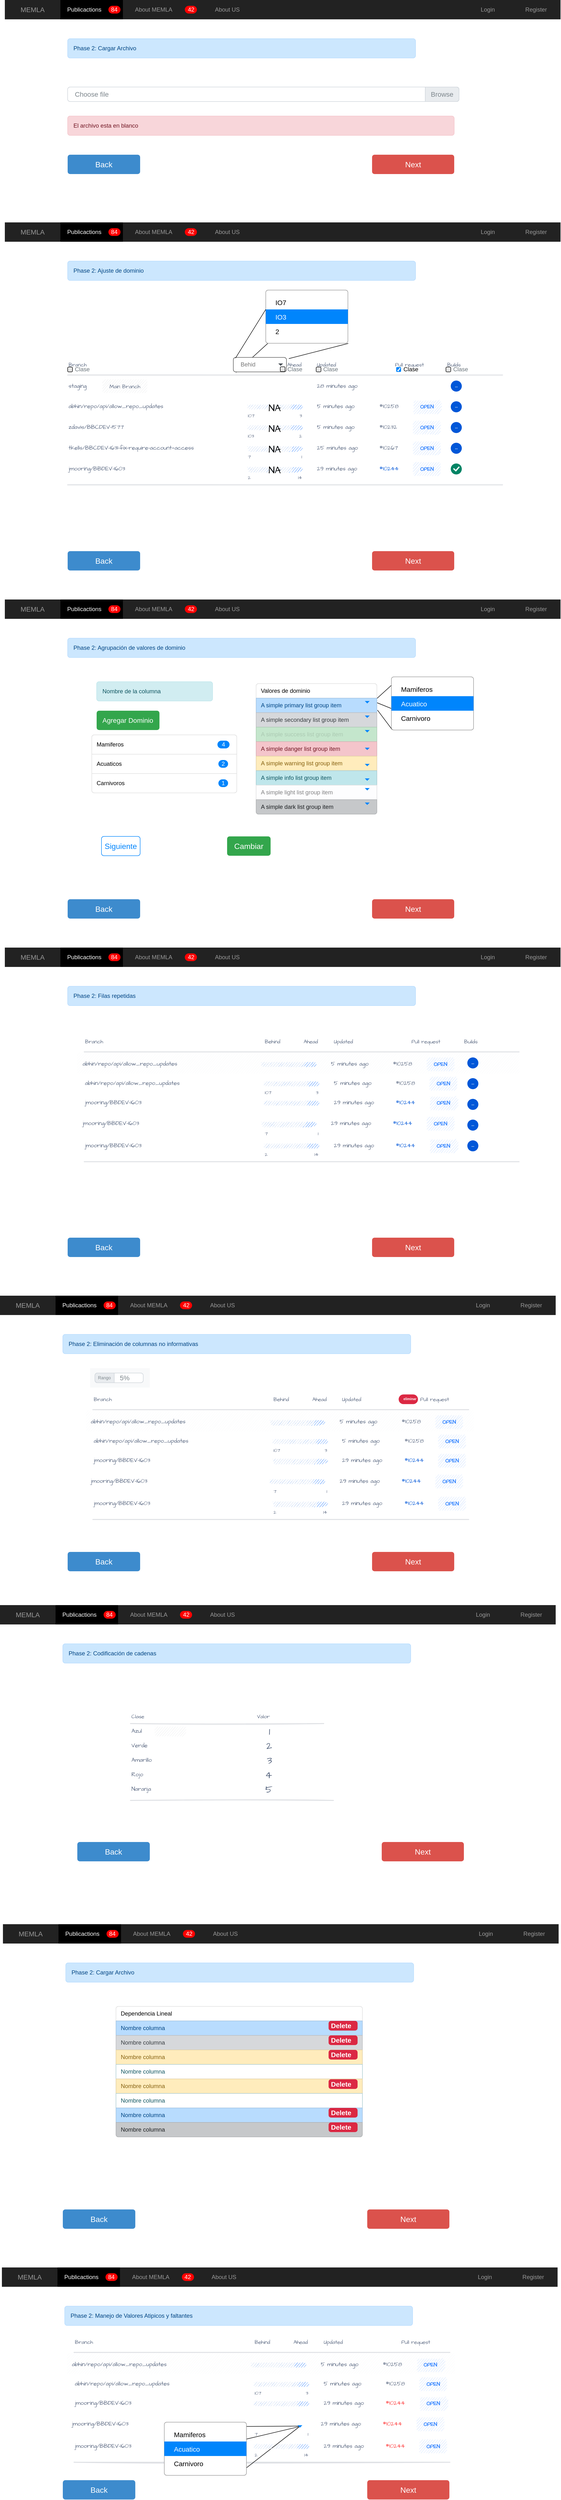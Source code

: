 <mxfile version="20.6.2" type="github">
  <diagram name="Page-1" id="c9db0220-8083-56f3-ca83-edcdcd058819">
    <mxGraphModel dx="1815" dy="1134" grid="1" gridSize="10" guides="1" tooltips="1" connect="1" arrows="1" fold="1" page="1" pageScale="1.5" pageWidth="826" pageHeight="1169" background="#ffffff" math="0" shadow="0">
      <root>
        <mxCell id="0" style=";html=1;" />
        <mxCell id="1" style=";html=1;" parent="0" />
        <mxCell id="J5Lqej5zV_sNJ-SoRFqQ-703" value="" style="shape=line;strokeWidth=2;html=1;strokeColor=#DFE1E5;resizeWidth=1;sketch=1;hachureGap=4;pointerEvents=0;fontFamily=Architects Daughter;fontSource=https%3A%2F%2Ffonts.googleapis.com%2Fcss%3Ffamily%3DArchitects%2BDaughter;fontSize=20;fillStyle=auto;" vertex="1" parent="1">
          <mxGeometry x="183.22" y="5155.71" width="777.85" height="14.29" as="geometry" />
        </mxCell>
        <mxCell id="J5Lqej5zV_sNJ-SoRFqQ-729" value="" style="endArrow=none;html=1;rounded=0;fontSize=12;fontColor=#FF3333;entryX=0.646;entryY=0.002;entryDx=0;entryDy=0;entryPerimeter=0;" edge="1" parent="1" target="J5Lqej5zV_sNJ-SoRFqQ-695">
          <mxGeometry width="50" height="50" relative="1" as="geometry">
            <mxPoint x="520" y="5190" as="sourcePoint" />
            <mxPoint x="660.72" y="5098.93" as="targetPoint" />
          </mxGeometry>
        </mxCell>
        <mxCell id="J5Lqej5zV_sNJ-SoRFqQ-728" value="" style="endArrow=none;html=1;rounded=0;fontSize=12;fontColor=#FF3333;entryX=0;entryY=0.25;entryDx=0;entryDy=0;" edge="1" parent="1" source="J5Lqej5zV_sNJ-SoRFqQ-720" target="J5Lqej5zV_sNJ-SoRFqQ-724">
          <mxGeometry width="50" height="50" relative="1" as="geometry">
            <mxPoint x="390.03" y="5100" as="sourcePoint" />
            <mxPoint x="658.075" y="5098.143" as="targetPoint" />
          </mxGeometry>
        </mxCell>
        <mxCell id="J5Lqej5zV_sNJ-SoRFqQ-727" value="" style="endArrow=none;html=1;rounded=0;fontSize=12;fontColor=#FF3333;exitX=0.059;exitY=0;exitDx=0;exitDy=0;exitPerimeter=0;entryX=0.635;entryY=-0.065;entryDx=0;entryDy=0;entryPerimeter=0;" edge="1" parent="1" source="J5Lqej5zV_sNJ-SoRFqQ-721" target="J5Lqej5zV_sNJ-SoRFqQ-695">
          <mxGeometry width="50" height="50" relative="1" as="geometry">
            <mxPoint x="590" y="4950" as="sourcePoint" />
            <mxPoint x="640" y="4900" as="targetPoint" />
          </mxGeometry>
        </mxCell>
        <mxCell id="J5Lqej5zV_sNJ-SoRFqQ-331" value="" style="endArrow=none;html=1;rounded=0;entryX=1.005;entryY=0.826;entryDx=0;entryDy=0;entryPerimeter=0;exitX=0.01;exitY=0.994;exitDx=0;exitDy=0;exitPerimeter=0;" edge="1" parent="1" source="J5Lqej5zV_sNJ-SoRFqQ-325" target="J5Lqej5zV_sNJ-SoRFqQ-295">
          <mxGeometry width="50" height="50" relative="1" as="geometry">
            <mxPoint x="860" y="1507.5" as="sourcePoint" />
            <mxPoint x="828.5" y="1536.16" as="targetPoint" />
          </mxGeometry>
        </mxCell>
        <mxCell id="J5Lqej5zV_sNJ-SoRFqQ-329" value="" style="endArrow=none;html=1;rounded=0;entryX=0.994;entryY=0.072;entryDx=0;entryDy=0;entryPerimeter=0;exitX=0;exitY=0.25;exitDx=0;exitDy=0;" edge="1" parent="1" source="J5Lqej5zV_sNJ-SoRFqQ-326" target="J5Lqej5zV_sNJ-SoRFqQ-295">
          <mxGeometry width="50" height="50" relative="1" as="geometry">
            <mxPoint x="710" y="1550" as="sourcePoint" />
            <mxPoint x="760" y="1500" as="targetPoint" />
          </mxGeometry>
        </mxCell>
        <mxCell id="J5Lqej5zV_sNJ-SoRFqQ-330" value="" style="endArrow=none;html=1;rounded=0;entryX=0.996;entryY=0.3;entryDx=0;entryDy=0;entryPerimeter=0;" edge="1" parent="1" target="J5Lqej5zV_sNJ-SoRFqQ-295">
          <mxGeometry width="50" height="50" relative="1" as="geometry">
            <mxPoint x="950" y="1580" as="sourcePoint" />
            <mxPoint x="818.5" y="1526.16" as="targetPoint" />
          </mxGeometry>
        </mxCell>
        <mxCell id="J5Lqej5zV_sNJ-SoRFqQ-262" value="" style="endArrow=none;html=1;rounded=0;exitX=0.05;exitY=1.033;exitDx=0;exitDy=0;exitPerimeter=0;entryX=0.024;entryY=1.003;entryDx=0;entryDy=0;entryPerimeter=0;" edge="1" parent="1" source="J5Lqej5zV_sNJ-SoRFqQ-258" target="J5Lqej5zV_sNJ-SoRFqQ-254">
          <mxGeometry width="50" height="50" relative="1" as="geometry">
            <mxPoint x="537.37" y="830.76" as="sourcePoint" />
            <mxPoint x="605.95" y="692.64" as="targetPoint" />
          </mxGeometry>
        </mxCell>
        <mxCell id="3d76a8aef4d5c911-1" value="" style="html=1;shadow=0;dashed=0;shape=mxgraph.bootstrap.rect;fillColor=#222222;strokeColor=none;whiteSpace=wrap;rounded=0;fontSize=12;fontColor=#000000;align=center;" parent="1" vertex="1">
          <mxGeometry x="40" y="70" width="1150" height="40" as="geometry" />
        </mxCell>
        <mxCell id="3d76a8aef4d5c911-2" value="MEMLA" style="html=1;shadow=0;dashed=0;fillColor=none;strokeColor=none;shape=mxgraph.bootstrap.rect;fontColor=#999999;fontSize=14;whiteSpace=wrap;" parent="3d76a8aef4d5c911-1" vertex="1">
          <mxGeometry width="115" height="40" as="geometry" />
        </mxCell>
        <mxCell id="3d76a8aef4d5c911-3" value="Publicactions" style="html=1;shadow=0;dashed=0;shape=mxgraph.bootstrap.rect;fillColor=#000000;strokeColor=none;fontColor=#ffffff;spacingRight=30;whiteSpace=wrap;" parent="3d76a8aef4d5c911-1" vertex="1">
          <mxGeometry x="115" width="129.375" height="40" as="geometry" />
        </mxCell>
        <mxCell id="3d76a8aef4d5c911-4" value="84" style="html=1;shadow=0;dashed=0;shape=mxgraph.bootstrap.rrect;rSize=8;fillColor=#ff0000;strokeColor=none;fontColor=#ffffff;whiteSpace=wrap;" parent="3d76a8aef4d5c911-3" vertex="1">
          <mxGeometry x="1" y="0.5" width="25" height="16" relative="1" as="geometry">
            <mxPoint x="-30" y="-8" as="offset" />
          </mxGeometry>
        </mxCell>
        <mxCell id="3d76a8aef4d5c911-5" value="&lt;div&gt;About MEMLA&lt;/div&gt;" style="html=1;shadow=0;dashed=0;fillColor=none;strokeColor=none;shape=mxgraph.bootstrap.rect;fontColor=#999999;spacingRight=30;whiteSpace=wrap;" parent="3d76a8aef4d5c911-1" vertex="1">
          <mxGeometry x="244.375" width="158.125" height="40" as="geometry" />
        </mxCell>
        <mxCell id="3d76a8aef4d5c911-6" value="42" style="html=1;shadow=0;dashed=0;shape=mxgraph.bootstrap.rrect;rSize=8;fillColor=#ff0000;strokeColor=none;fontColor=#ffffff;whiteSpace=wrap;" parent="3d76a8aef4d5c911-5" vertex="1">
          <mxGeometry x="1" y="0.5" width="25" height="16" relative="1" as="geometry">
            <mxPoint x="-30" y="-8" as="offset" />
          </mxGeometry>
        </mxCell>
        <mxCell id="3d76a8aef4d5c911-7" value="About US" style="html=1;shadow=0;dashed=0;fillColor=none;strokeColor=none;shape=mxgraph.bootstrap.rect;fontColor=#999999;whiteSpace=wrap;" parent="3d76a8aef4d5c911-1" vertex="1">
          <mxGeometry x="402.5" width="115" height="40" as="geometry" />
        </mxCell>
        <mxCell id="3d76a8aef4d5c911-9" value="Login" style="html=1;shadow=0;dashed=0;fillColor=none;strokeColor=none;shape=mxgraph.bootstrap.rect;fontColor=#999999;whiteSpace=wrap;" parent="3d76a8aef4d5c911-1" vertex="1">
          <mxGeometry x="948.75" width="100.625" height="40" as="geometry" />
        </mxCell>
        <mxCell id="3d76a8aef4d5c911-10" value="Register" style="html=1;shadow=0;dashed=0;fillColor=none;strokeColor=none;shape=mxgraph.bootstrap.rect;fontColor=#999999;whiteSpace=wrap;" parent="3d76a8aef4d5c911-1" vertex="1">
          <mxGeometry x="1049.375" width="100.625" height="40" as="geometry" />
        </mxCell>
        <mxCell id="3d76a8aef4d5c911-51" value="Back" style="html=1;shadow=0;dashed=0;shape=mxgraph.bootstrap.rrect;align=center;rSize=5;strokeColor=none;fillColor=#3D8BCD;fontColor=#ffffff;fontSize=16;whiteSpace=wrap;rounded=0;" parent="1" vertex="1">
          <mxGeometry x="170" y="390" width="150" height="40" as="geometry" />
        </mxCell>
        <mxCell id="3d76a8aef4d5c911-53" value="Next" style="html=1;shadow=0;dashed=0;shape=mxgraph.bootstrap.rrect;align=center;rSize=5;strokeColor=none;fillColor=#DB524C;fontColor=#ffffff;fontSize=16;whiteSpace=wrap;rounded=0;" parent="1" vertex="1">
          <mxGeometry x="800" y="390" width="170" height="40" as="geometry" />
        </mxCell>
        <mxCell id="J5Lqej5zV_sNJ-SoRFqQ-2" value="Phase 2: Cargar Archivo" style="html=1;shadow=0;dashed=0;shape=mxgraph.bootstrap.rrect;rSize=5;strokeColor=#B8DCFE;strokeWidth=1;fillColor=#CCE7FE;fontColor=#004583;whiteSpace=wrap;align=left;verticalAlign=middle;spacingLeft=10;" vertex="1" parent="1">
          <mxGeometry x="170" y="150" width="720" height="40" as="geometry" />
        </mxCell>
        <mxCell id="J5Lqej5zV_sNJ-SoRFqQ-3" value="Choose file" style="html=1;shadow=0;dashed=0;shape=mxgraph.bootstrap.rrect;rSize=5;strokeColor=#CED4DA;html=1;whiteSpace=wrap;fillColor=#FFFFFF;fontColor=#7D868C;align=left;spacingLeft=0;spacing=15;fontSize=14;" vertex="1" parent="1">
          <mxGeometry x="170" y="250" width="810" height="30" as="geometry" />
        </mxCell>
        <mxCell id="J5Lqej5zV_sNJ-SoRFqQ-4" value="Browse" style="html=1;shadow=0;dashed=0;shape=mxgraph.bootstrap.rightButton;strokeColor=inherit;gradientColor=inherit;fontColor=inherit;fillColor=#E9ECEF;rSize=5;perimeter=none;whiteSpace=wrap;resizeHeight=1;fontSize=14;" vertex="1" parent="J5Lqej5zV_sNJ-SoRFqQ-3">
          <mxGeometry x="1" width="70" height="30" relative="1" as="geometry">
            <mxPoint x="-70" as="offset" />
          </mxGeometry>
        </mxCell>
        <mxCell id="J5Lqej5zV_sNJ-SoRFqQ-5" value="El archivo esta en blanco" style="html=1;shadow=0;dashed=0;shape=mxgraph.bootstrap.rrect;rSize=5;strokeColor=#F4C5CB;strokeWidth=1;fillColor=#F8D6DA;fontColor=#711623;whiteSpace=wrap;align=left;verticalAlign=middle;spacingLeft=10;" vertex="1" parent="1">
          <mxGeometry x="170" y="310" width="800" height="40" as="geometry" />
        </mxCell>
        <mxCell id="J5Lqej5zV_sNJ-SoRFqQ-6" value="" style="html=1;shadow=0;dashed=0;shape=mxgraph.bootstrap.rect;fillColor=#222222;strokeColor=none;whiteSpace=wrap;rounded=0;fontSize=12;fontColor=#000000;align=center;" vertex="1" parent="1">
          <mxGeometry x="40" y="530" width="1150" height="40" as="geometry" />
        </mxCell>
        <mxCell id="J5Lqej5zV_sNJ-SoRFqQ-7" value="MEMLA" style="html=1;shadow=0;dashed=0;fillColor=none;strokeColor=none;shape=mxgraph.bootstrap.rect;fontColor=#999999;fontSize=14;whiteSpace=wrap;" vertex="1" parent="J5Lqej5zV_sNJ-SoRFqQ-6">
          <mxGeometry width="115" height="40" as="geometry" />
        </mxCell>
        <mxCell id="J5Lqej5zV_sNJ-SoRFqQ-8" value="Publicactions" style="html=1;shadow=0;dashed=0;shape=mxgraph.bootstrap.rect;fillColor=#000000;strokeColor=none;fontColor=#ffffff;spacingRight=30;whiteSpace=wrap;" vertex="1" parent="J5Lqej5zV_sNJ-SoRFqQ-6">
          <mxGeometry x="115" width="129.375" height="40" as="geometry" />
        </mxCell>
        <mxCell id="J5Lqej5zV_sNJ-SoRFqQ-9" value="84" style="html=1;shadow=0;dashed=0;shape=mxgraph.bootstrap.rrect;rSize=8;fillColor=#ff0000;strokeColor=none;fontColor=#ffffff;whiteSpace=wrap;" vertex="1" parent="J5Lqej5zV_sNJ-SoRFqQ-8">
          <mxGeometry x="1" y="0.5" width="25" height="16" relative="1" as="geometry">
            <mxPoint x="-30" y="-8" as="offset" />
          </mxGeometry>
        </mxCell>
        <mxCell id="J5Lqej5zV_sNJ-SoRFqQ-10" value="&lt;div&gt;About MEMLA&lt;/div&gt;" style="html=1;shadow=0;dashed=0;fillColor=none;strokeColor=none;shape=mxgraph.bootstrap.rect;fontColor=#999999;spacingRight=30;whiteSpace=wrap;" vertex="1" parent="J5Lqej5zV_sNJ-SoRFqQ-6">
          <mxGeometry x="244.375" width="158.125" height="40" as="geometry" />
        </mxCell>
        <mxCell id="J5Lqej5zV_sNJ-SoRFqQ-11" value="42" style="html=1;shadow=0;dashed=0;shape=mxgraph.bootstrap.rrect;rSize=8;fillColor=#ff0000;strokeColor=none;fontColor=#ffffff;whiteSpace=wrap;" vertex="1" parent="J5Lqej5zV_sNJ-SoRFqQ-10">
          <mxGeometry x="1" y="0.5" width="25" height="16" relative="1" as="geometry">
            <mxPoint x="-30" y="-8" as="offset" />
          </mxGeometry>
        </mxCell>
        <mxCell id="J5Lqej5zV_sNJ-SoRFqQ-12" value="About US" style="html=1;shadow=0;dashed=0;fillColor=none;strokeColor=none;shape=mxgraph.bootstrap.rect;fontColor=#999999;whiteSpace=wrap;" vertex="1" parent="J5Lqej5zV_sNJ-SoRFqQ-6">
          <mxGeometry x="402.5" width="115" height="40" as="geometry" />
        </mxCell>
        <mxCell id="J5Lqej5zV_sNJ-SoRFqQ-13" value="Login" style="html=1;shadow=0;dashed=0;fillColor=none;strokeColor=none;shape=mxgraph.bootstrap.rect;fontColor=#999999;whiteSpace=wrap;" vertex="1" parent="J5Lqej5zV_sNJ-SoRFqQ-6">
          <mxGeometry x="948.75" width="100.625" height="40" as="geometry" />
        </mxCell>
        <mxCell id="J5Lqej5zV_sNJ-SoRFqQ-14" value="Register" style="html=1;shadow=0;dashed=0;fillColor=none;strokeColor=none;shape=mxgraph.bootstrap.rect;fontColor=#999999;whiteSpace=wrap;" vertex="1" parent="J5Lqej5zV_sNJ-SoRFqQ-6">
          <mxGeometry x="1049.375" width="100.625" height="40" as="geometry" />
        </mxCell>
        <mxCell id="J5Lqej5zV_sNJ-SoRFqQ-17" value="Back" style="html=1;shadow=0;dashed=0;shape=mxgraph.bootstrap.rrect;align=center;rSize=5;strokeColor=none;fillColor=#3D8BCD;fontColor=#ffffff;fontSize=16;whiteSpace=wrap;rounded=0;" vertex="1" parent="1">
          <mxGeometry x="170" y="1210" width="150" height="40" as="geometry" />
        </mxCell>
        <mxCell id="J5Lqej5zV_sNJ-SoRFqQ-18" value="Next" style="html=1;shadow=0;dashed=0;shape=mxgraph.bootstrap.rrect;align=center;rSize=5;strokeColor=none;fillColor=#DB524C;fontColor=#ffffff;fontSize=16;whiteSpace=wrap;rounded=0;" vertex="1" parent="1">
          <mxGeometry x="800" y="1210" width="170" height="40" as="geometry" />
        </mxCell>
        <mxCell id="J5Lqej5zV_sNJ-SoRFqQ-19" value="Phase 2: Ajuste de dominio" style="html=1;shadow=0;dashed=0;shape=mxgraph.bootstrap.rrect;rSize=5;strokeColor=#B8DCFE;strokeWidth=1;fillColor=#CCE7FE;fontColor=#004583;whiteSpace=wrap;align=left;verticalAlign=middle;spacingLeft=10;" vertex="1" parent="1">
          <mxGeometry x="170" y="610" width="720" height="40" as="geometry" />
        </mxCell>
        <mxCell id="J5Lqej5zV_sNJ-SoRFqQ-23" value="" style="html=1;shadow=0;dashed=0;shape=mxgraph.bootstrap.rect;fillColor=#222222;strokeColor=none;whiteSpace=wrap;rounded=0;fontSize=12;fontColor=#000000;align=center;" vertex="1" parent="1">
          <mxGeometry x="40" y="1310" width="1150" height="40" as="geometry" />
        </mxCell>
        <mxCell id="J5Lqej5zV_sNJ-SoRFqQ-24" value="MEMLA" style="html=1;shadow=0;dashed=0;fillColor=none;strokeColor=none;shape=mxgraph.bootstrap.rect;fontColor=#999999;fontSize=14;whiteSpace=wrap;" vertex="1" parent="J5Lqej5zV_sNJ-SoRFqQ-23">
          <mxGeometry width="115" height="40" as="geometry" />
        </mxCell>
        <mxCell id="J5Lqej5zV_sNJ-SoRFqQ-25" value="Publicactions" style="html=1;shadow=0;dashed=0;shape=mxgraph.bootstrap.rect;fillColor=#000000;strokeColor=none;fontColor=#ffffff;spacingRight=30;whiteSpace=wrap;" vertex="1" parent="J5Lqej5zV_sNJ-SoRFqQ-23">
          <mxGeometry x="115" width="129.375" height="40" as="geometry" />
        </mxCell>
        <mxCell id="J5Lqej5zV_sNJ-SoRFqQ-26" value="84" style="html=1;shadow=0;dashed=0;shape=mxgraph.bootstrap.rrect;rSize=8;fillColor=#ff0000;strokeColor=none;fontColor=#ffffff;whiteSpace=wrap;" vertex="1" parent="J5Lqej5zV_sNJ-SoRFqQ-25">
          <mxGeometry x="1" y="0.5" width="25" height="16" relative="1" as="geometry">
            <mxPoint x="-30" y="-8" as="offset" />
          </mxGeometry>
        </mxCell>
        <mxCell id="J5Lqej5zV_sNJ-SoRFqQ-27" value="&lt;div&gt;About MEMLA&lt;/div&gt;" style="html=1;shadow=0;dashed=0;fillColor=none;strokeColor=none;shape=mxgraph.bootstrap.rect;fontColor=#999999;spacingRight=30;whiteSpace=wrap;" vertex="1" parent="J5Lqej5zV_sNJ-SoRFqQ-23">
          <mxGeometry x="244.375" width="158.125" height="40" as="geometry" />
        </mxCell>
        <mxCell id="J5Lqej5zV_sNJ-SoRFqQ-28" value="42" style="html=1;shadow=0;dashed=0;shape=mxgraph.bootstrap.rrect;rSize=8;fillColor=#ff0000;strokeColor=none;fontColor=#ffffff;whiteSpace=wrap;" vertex="1" parent="J5Lqej5zV_sNJ-SoRFqQ-27">
          <mxGeometry x="1" y="0.5" width="25" height="16" relative="1" as="geometry">
            <mxPoint x="-30" y="-8" as="offset" />
          </mxGeometry>
        </mxCell>
        <mxCell id="J5Lqej5zV_sNJ-SoRFqQ-29" value="About US" style="html=1;shadow=0;dashed=0;fillColor=none;strokeColor=none;shape=mxgraph.bootstrap.rect;fontColor=#999999;whiteSpace=wrap;" vertex="1" parent="J5Lqej5zV_sNJ-SoRFqQ-23">
          <mxGeometry x="402.5" width="115" height="40" as="geometry" />
        </mxCell>
        <mxCell id="J5Lqej5zV_sNJ-SoRFqQ-30" value="Login" style="html=1;shadow=0;dashed=0;fillColor=none;strokeColor=none;shape=mxgraph.bootstrap.rect;fontColor=#999999;whiteSpace=wrap;" vertex="1" parent="J5Lqej5zV_sNJ-SoRFqQ-23">
          <mxGeometry x="948.75" width="100.625" height="40" as="geometry" />
        </mxCell>
        <mxCell id="J5Lqej5zV_sNJ-SoRFqQ-31" value="Register" style="html=1;shadow=0;dashed=0;fillColor=none;strokeColor=none;shape=mxgraph.bootstrap.rect;fontColor=#999999;whiteSpace=wrap;" vertex="1" parent="J5Lqej5zV_sNJ-SoRFqQ-23">
          <mxGeometry x="1049.375" width="100.625" height="40" as="geometry" />
        </mxCell>
        <mxCell id="J5Lqej5zV_sNJ-SoRFqQ-34" value="Back" style="html=1;shadow=0;dashed=0;shape=mxgraph.bootstrap.rrect;align=center;rSize=5;strokeColor=none;fillColor=#3D8BCD;fontColor=#ffffff;fontSize=16;whiteSpace=wrap;rounded=0;" vertex="1" parent="1">
          <mxGeometry x="170" y="1930" width="150" height="40" as="geometry" />
        </mxCell>
        <mxCell id="J5Lqej5zV_sNJ-SoRFqQ-35" value="Next" style="html=1;shadow=0;dashed=0;shape=mxgraph.bootstrap.rrect;align=center;rSize=5;strokeColor=none;fillColor=#DB524C;fontColor=#ffffff;fontSize=16;whiteSpace=wrap;rounded=0;" vertex="1" parent="1">
          <mxGeometry x="800" y="1930" width="170" height="40" as="geometry" />
        </mxCell>
        <mxCell id="J5Lqej5zV_sNJ-SoRFqQ-36" value="Phase 2: Agrupación de valores de dominio" style="html=1;shadow=0;dashed=0;shape=mxgraph.bootstrap.rrect;rSize=5;strokeColor=#B8DCFE;strokeWidth=1;fillColor=#CCE7FE;fontColor=#004583;whiteSpace=wrap;align=left;verticalAlign=middle;spacingLeft=10;" vertex="1" parent="1">
          <mxGeometry x="170" y="1390" width="720" height="40" as="geometry" />
        </mxCell>
        <mxCell id="J5Lqej5zV_sNJ-SoRFqQ-193" value="" style="group" vertex="1" connectable="0" parent="1">
          <mxGeometry x="170" y="810" width="900" height="270" as="geometry" />
        </mxCell>
        <mxCell id="J5Lqej5zV_sNJ-SoRFqQ-141" value="Branch" style="html=1;fillColor=none;strokeColor=none;fontSize=11;align=left;fontColor=#596780;whiteSpace=wrap;sketch=1;hachureGap=4;pointerEvents=0;fontFamily=Architects Daughter;fontSource=https%3A%2F%2Ffonts.googleapis.com%2Fcss%3Ffamily%3DArchitects%2BDaughter;" vertex="1" parent="J5Lqej5zV_sNJ-SoRFqQ-193">
          <mxGeometry width="214.286" height="28.571" as="geometry" />
        </mxCell>
        <mxCell id="J5Lqej5zV_sNJ-SoRFqQ-142" value="Behind" style="html=1;fillColor=none;strokeColor=none;fontSize=11;align=left;fontColor=#596780;whiteSpace=wrap;sketch=1;hachureGap=4;pointerEvents=0;fontFamily=Architects Daughter;fontSource=https%3A%2F%2Ffonts.googleapis.com%2Fcss%3Ffamily%3DArchitects%2BDaughter;" vertex="1" parent="J5Lqej5zV_sNJ-SoRFqQ-193">
          <mxGeometry x="371.429" width="57.143" height="28.571" as="geometry" />
        </mxCell>
        <mxCell id="J5Lqej5zV_sNJ-SoRFqQ-143" value="Ahead" style="html=1;fillColor=none;strokeColor=none;fontSize=11;align=right;fontColor=#596780;whiteSpace=wrap;sketch=1;hachureGap=4;pointerEvents=0;fontFamily=Architects Daughter;fontSource=https%3A%2F%2Ffonts.googleapis.com%2Fcss%3Ffamily%3DArchitects%2BDaughter;" vertex="1" parent="J5Lqej5zV_sNJ-SoRFqQ-193">
          <mxGeometry x="428.571" width="57.143" height="28.571" as="geometry" />
        </mxCell>
        <mxCell id="J5Lqej5zV_sNJ-SoRFqQ-144" value="Updated" style="html=1;fillColor=none;strokeColor=none;fontSize=11;align=left;fontColor=#596780;whiteSpace=wrap;sketch=1;hachureGap=4;pointerEvents=0;fontFamily=Architects Daughter;fontSource=https%3A%2F%2Ffonts.googleapis.com%2Fcss%3Ffamily%3DArchitects%2BDaughter;" vertex="1" parent="J5Lqej5zV_sNJ-SoRFqQ-193">
          <mxGeometry x="514.286" width="128.571" height="28.571" as="geometry" />
        </mxCell>
        <mxCell id="J5Lqej5zV_sNJ-SoRFqQ-145" value="Pull request" style="html=1;fillColor=none;strokeColor=none;fontSize=11;align=center;fontColor=#596780;whiteSpace=wrap;sketch=1;hachureGap=4;pointerEvents=0;fontFamily=Architects Daughter;fontSource=https%3A%2F%2Ffonts.googleapis.com%2Fcss%3Ffamily%3DArchitects%2BDaughter;" vertex="1" parent="J5Lqej5zV_sNJ-SoRFqQ-193">
          <mxGeometry x="642.857" width="128.571" height="28.571" as="geometry" />
        </mxCell>
        <mxCell id="J5Lqej5zV_sNJ-SoRFqQ-146" value="Builds" style="html=1;fillColor=none;strokeColor=none;fontSize=11;align=center;fontColor=#596780;whiteSpace=wrap;sketch=1;hachureGap=4;pointerEvents=0;fontFamily=Architects Daughter;fontSource=https%3A%2F%2Ffonts.googleapis.com%2Fcss%3Ffamily%3DArchitects%2BDaughter;" vertex="1" parent="J5Lqej5zV_sNJ-SoRFqQ-193">
          <mxGeometry x="771.429" width="57.143" height="28.571" as="geometry" />
        </mxCell>
        <mxCell id="J5Lqej5zV_sNJ-SoRFqQ-147" value="" style="shape=line;strokeWidth=2;html=1;strokeColor=#DFE1E5;resizeWidth=1;sketch=1;hachureGap=4;pointerEvents=0;fontFamily=Architects Daughter;fontSource=https%3A%2F%2Ffonts.googleapis.com%2Fcss%3Ffamily%3DArchitects%2BDaughter;fontSize=20;" vertex="1" parent="J5Lqej5zV_sNJ-SoRFqQ-193">
          <mxGeometry y="28.571" width="900" height="14.286" as="geometry" />
        </mxCell>
        <mxCell id="J5Lqej5zV_sNJ-SoRFqQ-149" value="staging" style="strokeColor=none;fillColor=none;fontSize=12;fontColor=#596780;align=left;html=1;sketch=1;hachureGap=4;pointerEvents=0;fontFamily=Architects Daughter;fontSource=https%3A%2F%2Ffonts.googleapis.com%2Fcss%3Ffamily%3DArchitects%2BDaughter;" vertex="1" parent="J5Lqej5zV_sNJ-SoRFqQ-193">
          <mxGeometry y="44.286" width="71.429" height="28.571" as="geometry" />
        </mxCell>
        <mxCell id="J5Lqej5zV_sNJ-SoRFqQ-150" value="Main Branch" style="strokeColor=none;fillColor=#EDEEEF;fontSize=11;fontColor=#596780;rounded=1;html=1;sketch=1;hachureGap=4;pointerEvents=0;fontFamily=Architects Daughter;fontSource=https%3A%2F%2Ffonts.googleapis.com%2Fcss%3Ffamily%3DArchitects%2BDaughter;" vertex="1" parent="J5Lqej5zV_sNJ-SoRFqQ-193">
          <mxGeometry x="71.429" y="44.286" width="92.857" height="28.571" as="geometry" />
        </mxCell>
        <mxCell id="J5Lqej5zV_sNJ-SoRFqQ-151" value="28 minutes ago" style="strokeColor=none;fillColor=none;fontSize=12;fontColor=#596780;align=left;html=1;sketch=1;hachureGap=4;pointerEvents=0;fontFamily=Architects Daughter;fontSource=https%3A%2F%2Ffonts.googleapis.com%2Fcss%3Ffamily%3DArchitects%2BDaughter;" vertex="1" parent="J5Lqej5zV_sNJ-SoRFqQ-193">
          <mxGeometry x="514.286" y="44.286" width="71.429" height="28.571" as="geometry" />
        </mxCell>
        <mxCell id="J5Lqej5zV_sNJ-SoRFqQ-152" value="&amp;#8226;&amp;#8226;&amp;#8226;" style="shape=ellipse;fillColor=#0057D8;strokeColor=none;fontColor=#ffffff;align=center;verticalAlign=middle;whiteSpace=wrap;fontSize=10;fontStyle=0;html=1;sketch=0;hachureGap=4;pointerEvents=0;fontFamily=Architects Daughter;fontSource=https%3A%2F%2Ffonts.googleapis.com%2Fcss%3Ffamily%3DArchitects%2BDaughter;" vertex="1" parent="J5Lqej5zV_sNJ-SoRFqQ-193">
          <mxGeometry x="792.857" y="47.143" width="22.857" height="22.857" as="geometry" />
        </mxCell>
        <mxCell id="J5Lqej5zV_sNJ-SoRFqQ-157" value="abhin/repo/api/allow_repo_updates" style="strokeColor=none;fillColor=none;fontSize=12;fontColor=#596780;align=left;html=1;sketch=1;hachureGap=4;pointerEvents=0;fontFamily=Architects Daughter;fontSource=https%3A%2F%2Ffonts.googleapis.com%2Fcss%3Ffamily%3DArchitects%2BDaughter;" vertex="1" parent="J5Lqej5zV_sNJ-SoRFqQ-193">
          <mxGeometry y="87.143" width="342.857" height="28.571" as="geometry" />
        </mxCell>
        <mxCell id="J5Lqej5zV_sNJ-SoRFqQ-158" value="NA" style="shape=mxgraph.mockup.misc.progressBar;fillColor=#3384FF;strokeColor=none;fillColor2=#F2F2F2;barPos=80;sketch=1;hachureGap=4;pointerEvents=0;fontFamily=Architects Daughter;fontSource=https%3A%2F%2Ffonts.googleapis.com%2Fcss%3Ffamily%3DArchitects%2BDaughter;fontSize=20;" vertex="1" parent="J5Lqej5zV_sNJ-SoRFqQ-193">
          <mxGeometry x="371.429" y="94.286" width="114.286" height="14.286" as="geometry" />
        </mxCell>
        <mxCell id="J5Lqej5zV_sNJ-SoRFqQ-159" value="107" style="strokeColor=none;fillColor=none;fontSize=10;fontColor=#596780;align=left;html=1;sketch=1;hachureGap=4;pointerEvents=0;fontFamily=Architects Daughter;fontSource=https%3A%2F%2Ffonts.googleapis.com%2Fcss%3Ffamily%3DArchitects%2BDaughter;" vertex="1" parent="J5Lqej5zV_sNJ-SoRFqQ-193">
          <mxGeometry x="371.429" y="104.286" width="57.143" height="28.571" as="geometry" />
        </mxCell>
        <mxCell id="J5Lqej5zV_sNJ-SoRFqQ-160" value="3" style="strokeColor=none;fillColor=none;fontSize=10;fontColor=#596780;align=right;html=1;sketch=1;hachureGap=4;pointerEvents=0;fontFamily=Architects Daughter;fontSource=https%3A%2F%2Ffonts.googleapis.com%2Fcss%3Ffamily%3DArchitects%2BDaughter;" vertex="1" parent="J5Lqej5zV_sNJ-SoRFqQ-193">
          <mxGeometry x="428.571" y="104.286" width="57.143" height="28.571" as="geometry" />
        </mxCell>
        <mxCell id="J5Lqej5zV_sNJ-SoRFqQ-161" value="5 minutes ago" style="strokeColor=none;fillColor=none;fontSize=12;fontColor=#596780;align=left;html=1;sketch=1;hachureGap=4;pointerEvents=0;fontFamily=Architects Daughter;fontSource=https%3A%2F%2Ffonts.googleapis.com%2Fcss%3Ffamily%3DArchitects%2BDaughter;" vertex="1" parent="J5Lqej5zV_sNJ-SoRFqQ-193">
          <mxGeometry x="514.286" y="87.143" width="71.429" height="28.571" as="geometry" />
        </mxCell>
        <mxCell id="J5Lqej5zV_sNJ-SoRFqQ-162" value="#10258" style="strokeColor=none;fillColor=none;fontSize=12;fontColor=#596780;align=left;html=1;sketch=1;hachureGap=4;pointerEvents=0;fontFamily=Architects Daughter;fontSource=https%3A%2F%2Ffonts.googleapis.com%2Fcss%3Ffamily%3DArchitects%2BDaughter;" vertex="1" parent="J5Lqej5zV_sNJ-SoRFqQ-193">
          <mxGeometry x="642.857" y="87.143" width="71.429" height="28.571" as="geometry" />
        </mxCell>
        <mxCell id="J5Lqej5zV_sNJ-SoRFqQ-163" value="OPEN" style="strokeColor=none;fillColor=#CCE0FF;fontSize=11;fontColor=#3384FF;rounded=1;html=1;align=center;fontStyle=1;sketch=1;hachureGap=4;pointerEvents=0;fontFamily=Architects Daughter;fontSource=https%3A%2F%2Ffonts.googleapis.com%2Fcss%3Ffamily%3DArchitects%2BDaughter;" vertex="1" parent="J5Lqej5zV_sNJ-SoRFqQ-193">
          <mxGeometry x="714.286" y="87.143" width="57.143" height="28.571" as="geometry" />
        </mxCell>
        <mxCell id="J5Lqej5zV_sNJ-SoRFqQ-164" value="&amp;#8226;&amp;#8226;&amp;#8226;" style="shape=ellipse;fillColor=#0057D8;strokeColor=none;fontColor=#ffffff;align=center;verticalAlign=middle;whiteSpace=wrap;fontSize=10;fontStyle=0;html=1;sketch=0;hachureGap=4;pointerEvents=0;fontFamily=Architects Daughter;fontSource=https%3A%2F%2Ffonts.googleapis.com%2Fcss%3Ffamily%3DArchitects%2BDaughter;" vertex="1" parent="J5Lqej5zV_sNJ-SoRFqQ-193">
          <mxGeometry x="792.857" y="90" width="22.857" height="22.857" as="geometry" />
        </mxCell>
        <mxCell id="J5Lqej5zV_sNJ-SoRFqQ-165" value="zdavis/BBCDEV-1577" style="strokeColor=none;fillColor=none;fontSize=12;fontColor=#596780;align=left;html=1;sketch=1;hachureGap=4;pointerEvents=0;fontFamily=Architects Daughter;fontSource=https%3A%2F%2Ffonts.googleapis.com%2Fcss%3Ffamily%3DArchitects%2BDaughter;" vertex="1" parent="J5Lqej5zV_sNJ-SoRFqQ-193">
          <mxGeometry y="130" width="342.857" height="28.571" as="geometry" />
        </mxCell>
        <mxCell id="J5Lqej5zV_sNJ-SoRFqQ-166" value="NA" style="shape=mxgraph.mockup.misc.progressBar;fillColor=#3384FF;strokeColor=none;fillColor2=#F2F2F2;barPos=80;sketch=1;hachureGap=4;pointerEvents=0;fontFamily=Architects Daughter;fontSource=https%3A%2F%2Ffonts.googleapis.com%2Fcss%3Ffamily%3DArchitects%2BDaughter;fontSize=20;" vertex="1" parent="J5Lqej5zV_sNJ-SoRFqQ-193">
          <mxGeometry x="371.429" y="137.143" width="114.286" height="14.286" as="geometry" />
        </mxCell>
        <mxCell id="J5Lqej5zV_sNJ-SoRFqQ-167" value="103" style="strokeColor=none;fillColor=none;fontSize=10;fontColor=#596780;align=left;html=1;sketch=1;hachureGap=4;pointerEvents=0;fontFamily=Architects Daughter;fontSource=https%3A%2F%2Ffonts.googleapis.com%2Fcss%3Ffamily%3DArchitects%2BDaughter;" vertex="1" parent="J5Lqej5zV_sNJ-SoRFqQ-193">
          <mxGeometry x="371.429" y="147.143" width="57.143" height="28.571" as="geometry" />
        </mxCell>
        <mxCell id="J5Lqej5zV_sNJ-SoRFqQ-168" value="2" style="strokeColor=none;fillColor=none;fontSize=10;fontColor=#596780;align=right;html=1;sketch=1;hachureGap=4;pointerEvents=0;fontFamily=Architects Daughter;fontSource=https%3A%2F%2Ffonts.googleapis.com%2Fcss%3Ffamily%3DArchitects%2BDaughter;" vertex="1" parent="J5Lqej5zV_sNJ-SoRFqQ-193">
          <mxGeometry x="428.571" y="147.143" width="57.143" height="28.571" as="geometry" />
        </mxCell>
        <mxCell id="J5Lqej5zV_sNJ-SoRFqQ-169" value="5 minutes ago" style="strokeColor=none;fillColor=none;fontSize=12;fontColor=#596780;align=left;html=1;sketch=1;hachureGap=4;pointerEvents=0;fontFamily=Architects Daughter;fontSource=https%3A%2F%2Ffonts.googleapis.com%2Fcss%3Ffamily%3DArchitects%2BDaughter;" vertex="1" parent="J5Lqej5zV_sNJ-SoRFqQ-193">
          <mxGeometry x="514.286" y="130" width="71.429" height="28.571" as="geometry" />
        </mxCell>
        <mxCell id="J5Lqej5zV_sNJ-SoRFqQ-170" value="#10232" style="strokeColor=none;fillColor=none;fontSize=12;fontColor=#596780;align=left;html=1;sketch=1;hachureGap=4;pointerEvents=0;fontFamily=Architects Daughter;fontSource=https%3A%2F%2Ffonts.googleapis.com%2Fcss%3Ffamily%3DArchitects%2BDaughter;" vertex="1" parent="J5Lqej5zV_sNJ-SoRFqQ-193">
          <mxGeometry x="642.857" y="130" width="71.429" height="28.571" as="geometry" />
        </mxCell>
        <mxCell id="J5Lqej5zV_sNJ-SoRFqQ-171" value="OPEN" style="strokeColor=none;fillColor=#CCE0FF;fontSize=11;fontColor=#3384FF;rounded=1;html=1;align=center;fontStyle=1;sketch=1;hachureGap=4;pointerEvents=0;fontFamily=Architects Daughter;fontSource=https%3A%2F%2Ffonts.googleapis.com%2Fcss%3Ffamily%3DArchitects%2BDaughter;" vertex="1" parent="J5Lqej5zV_sNJ-SoRFqQ-193">
          <mxGeometry x="714.286" y="130" width="57.143" height="28.571" as="geometry" />
        </mxCell>
        <mxCell id="J5Lqej5zV_sNJ-SoRFqQ-172" value="&amp;#8226;&amp;#8226;&amp;#8226;" style="shape=ellipse;fillColor=#0057D8;strokeColor=none;fontColor=#ffffff;align=center;verticalAlign=middle;whiteSpace=wrap;fontSize=10;fontStyle=0;html=1;sketch=0;hachureGap=4;pointerEvents=0;fontFamily=Architects Daughter;fontSource=https%3A%2F%2Ffonts.googleapis.com%2Fcss%3Ffamily%3DArchitects%2BDaughter;" vertex="1" parent="J5Lqej5zV_sNJ-SoRFqQ-193">
          <mxGeometry x="792.857" y="132.857" width="22.857" height="22.857" as="geometry" />
        </mxCell>
        <mxCell id="J5Lqej5zV_sNJ-SoRFqQ-173" value="tkells/BBCDEV-1631-fix-require-account=access" style="strokeColor=none;fillColor=none;fontSize=12;fontColor=#596780;align=left;html=1;sketch=1;hachureGap=4;pointerEvents=0;fontFamily=Architects Daughter;fontSource=https%3A%2F%2Ffonts.googleapis.com%2Fcss%3Ffamily%3DArchitects%2BDaughter;" vertex="1" parent="J5Lqej5zV_sNJ-SoRFqQ-193">
          <mxGeometry y="172.857" width="342.857" height="28.571" as="geometry" />
        </mxCell>
        <mxCell id="J5Lqej5zV_sNJ-SoRFqQ-174" value="NA" style="shape=mxgraph.mockup.misc.progressBar;fillColor=#3384FF;strokeColor=none;fillColor2=#F2F2F2;barPos=80;sketch=1;hachureGap=4;pointerEvents=0;fontFamily=Architects Daughter;fontSource=https%3A%2F%2Ffonts.googleapis.com%2Fcss%3Ffamily%3DArchitects%2BDaughter;fontSize=20;" vertex="1" parent="J5Lqej5zV_sNJ-SoRFqQ-193">
          <mxGeometry x="371.429" y="180" width="114.286" height="14.286" as="geometry" />
        </mxCell>
        <mxCell id="J5Lqej5zV_sNJ-SoRFqQ-175" value="7" style="strokeColor=none;fillColor=none;fontSize=10;fontColor=#596780;align=left;html=1;sketch=1;hachureGap=4;pointerEvents=0;fontFamily=Architects Daughter;fontSource=https%3A%2F%2Ffonts.googleapis.com%2Fcss%3Ffamily%3DArchitects%2BDaughter;" vertex="1" parent="J5Lqej5zV_sNJ-SoRFqQ-193">
          <mxGeometry x="371.429" y="190" width="57.143" height="28.571" as="geometry" />
        </mxCell>
        <mxCell id="J5Lqej5zV_sNJ-SoRFqQ-176" value="1" style="strokeColor=none;fillColor=none;fontSize=10;fontColor=#596780;align=right;html=1;sketch=1;hachureGap=4;pointerEvents=0;fontFamily=Architects Daughter;fontSource=https%3A%2F%2Ffonts.googleapis.com%2Fcss%3Ffamily%3DArchitects%2BDaughter;" vertex="1" parent="J5Lqej5zV_sNJ-SoRFqQ-193">
          <mxGeometry x="428.571" y="190" width="57.143" height="28.571" as="geometry" />
        </mxCell>
        <mxCell id="J5Lqej5zV_sNJ-SoRFqQ-177" value="25 minutes ago" style="strokeColor=none;fillColor=none;fontSize=12;fontColor=#596780;align=left;html=1;sketch=1;hachureGap=4;pointerEvents=0;fontFamily=Architects Daughter;fontSource=https%3A%2F%2Ffonts.googleapis.com%2Fcss%3Ffamily%3DArchitects%2BDaughter;" vertex="1" parent="J5Lqej5zV_sNJ-SoRFqQ-193">
          <mxGeometry x="514.286" y="172.857" width="71.429" height="28.571" as="geometry" />
        </mxCell>
        <mxCell id="J5Lqej5zV_sNJ-SoRFqQ-178" value="#10267" style="strokeColor=none;fillColor=none;fontSize=12;fontColor=#596780;align=left;html=1;sketch=1;hachureGap=4;pointerEvents=0;fontFamily=Architects Daughter;fontSource=https%3A%2F%2Ffonts.googleapis.com%2Fcss%3Ffamily%3DArchitects%2BDaughter;" vertex="1" parent="J5Lqej5zV_sNJ-SoRFqQ-193">
          <mxGeometry x="642.857" y="172.857" width="71.429" height="28.571" as="geometry" />
        </mxCell>
        <mxCell id="J5Lqej5zV_sNJ-SoRFqQ-179" value="OPEN" style="strokeColor=none;fillColor=#CCE0FF;fontSize=11;fontColor=#3384FF;rounded=1;html=1;align=center;fontStyle=1;sketch=1;hachureGap=4;pointerEvents=0;fontFamily=Architects Daughter;fontSource=https%3A%2F%2Ffonts.googleapis.com%2Fcss%3Ffamily%3DArchitects%2BDaughter;" vertex="1" parent="J5Lqej5zV_sNJ-SoRFqQ-193">
          <mxGeometry x="714.286" y="172.857" width="57.143" height="28.571" as="geometry" />
        </mxCell>
        <mxCell id="J5Lqej5zV_sNJ-SoRFqQ-180" value="&amp;#8226;&amp;#8226;&amp;#8226;" style="shape=ellipse;fillColor=#0057D8;strokeColor=none;fontColor=#ffffff;align=center;verticalAlign=middle;whiteSpace=wrap;fontSize=10;fontStyle=0;html=1;sketch=0;hachureGap=4;pointerEvents=0;fontFamily=Architects Daughter;fontSource=https%3A%2F%2Ffonts.googleapis.com%2Fcss%3Ffamily%3DArchitects%2BDaughter;" vertex="1" parent="J5Lqej5zV_sNJ-SoRFqQ-193">
          <mxGeometry x="792.857" y="175.714" width="22.857" height="22.857" as="geometry" />
        </mxCell>
        <mxCell id="J5Lqej5zV_sNJ-SoRFqQ-181" value="jmooring/BBDEV-1603" style="strokeColor=none;fillColor=none;fontSize=12;fontColor=#596780;align=left;html=1;sketch=1;hachureGap=4;pointerEvents=0;fontFamily=Architects Daughter;fontSource=https%3A%2F%2Ffonts.googleapis.com%2Fcss%3Ffamily%3DArchitects%2BDaughter;" vertex="1" parent="J5Lqej5zV_sNJ-SoRFqQ-193">
          <mxGeometry y="215.714" width="342.857" height="28.571" as="geometry" />
        </mxCell>
        <mxCell id="J5Lqej5zV_sNJ-SoRFqQ-182" value="NA" style="shape=mxgraph.mockup.misc.progressBar;fillColor=#3384FF;strokeColor=none;fillColor2=#F2F2F2;barPos=80;sketch=1;hachureGap=4;pointerEvents=0;fontFamily=Architects Daughter;fontSource=https%3A%2F%2Ffonts.googleapis.com%2Fcss%3Ffamily%3DArchitects%2BDaughter;fontSize=20;" vertex="1" parent="J5Lqej5zV_sNJ-SoRFqQ-193">
          <mxGeometry x="371.429" y="222.857" width="114.286" height="14.286" as="geometry" />
        </mxCell>
        <mxCell id="J5Lqej5zV_sNJ-SoRFqQ-183" value="2" style="strokeColor=none;fillColor=none;fontSize=10;fontColor=#596780;align=left;html=1;sketch=1;hachureGap=4;pointerEvents=0;fontFamily=Architects Daughter;fontSource=https%3A%2F%2Ffonts.googleapis.com%2Fcss%3Ffamily%3DArchitects%2BDaughter;" vertex="1" parent="J5Lqej5zV_sNJ-SoRFqQ-193">
          <mxGeometry x="371.429" y="232.857" width="57.143" height="28.571" as="geometry" />
        </mxCell>
        <mxCell id="J5Lqej5zV_sNJ-SoRFqQ-184" value="14" style="strokeColor=none;fillColor=none;fontSize=10;fontColor=#596780;align=right;html=1;sketch=1;hachureGap=4;pointerEvents=0;fontFamily=Architects Daughter;fontSource=https%3A%2F%2Ffonts.googleapis.com%2Fcss%3Ffamily%3DArchitects%2BDaughter;" vertex="1" parent="J5Lqej5zV_sNJ-SoRFqQ-193">
          <mxGeometry x="428.571" y="232.857" width="57.143" height="28.571" as="geometry" />
        </mxCell>
        <mxCell id="J5Lqej5zV_sNJ-SoRFqQ-185" value="29 minutes ago" style="strokeColor=none;fillColor=none;fontSize=12;fontColor=#596780;align=left;html=1;sketch=1;hachureGap=4;pointerEvents=0;fontFamily=Architects Daughter;fontSource=https%3A%2F%2Ffonts.googleapis.com%2Fcss%3Ffamily%3DArchitects%2BDaughter;" vertex="1" parent="J5Lqej5zV_sNJ-SoRFqQ-193">
          <mxGeometry x="514.286" y="215.714" width="71.429" height="28.571" as="geometry" />
        </mxCell>
        <mxCell id="J5Lqej5zV_sNJ-SoRFqQ-186" value="#10244" style="strokeColor=none;fillColor=none;fontSize=12;fontColor=#0057D8;align=left;html=1;sketch=1;hachureGap=4;pointerEvents=0;fontFamily=Architects Daughter;fontSource=https%3A%2F%2Ffonts.googleapis.com%2Fcss%3Ffamily%3DArchitects%2BDaughter;" vertex="1" parent="J5Lqej5zV_sNJ-SoRFqQ-193">
          <mxGeometry x="642.857" y="215.714" width="71.429" height="28.571" as="geometry" />
        </mxCell>
        <mxCell id="J5Lqej5zV_sNJ-SoRFqQ-187" value="OPEN" style="strokeColor=none;fillColor=#CCE0FF;fontSize=11;fontColor=#3384FF;rounded=1;html=1;align=center;fontStyle=1;sketch=1;hachureGap=4;pointerEvents=0;fontFamily=Architects Daughter;fontSource=https%3A%2F%2Ffonts.googleapis.com%2Fcss%3Ffamily%3DArchitects%2BDaughter;" vertex="1" parent="J5Lqej5zV_sNJ-SoRFqQ-193">
          <mxGeometry x="714.286" y="215.714" width="57.143" height="28.571" as="geometry" />
        </mxCell>
        <mxCell id="J5Lqej5zV_sNJ-SoRFqQ-188" value="" style="html=1;shadow=0;dashed=0;shape=mxgraph.atlassian.checkbox;fillColor=#008465;strokeColor=none;fontColor=#ffffff;align=center;verticalAlign=middle;whiteSpace=wrap;fontSize=10;fontStyle=0;html=1;sketch=0;hachureGap=4;pointerEvents=0;fontFamily=Architects Daughter;fontSource=https%3A%2F%2Ffonts.googleapis.com%2Fcss%3Ffamily%3DArchitects%2BDaughter;" vertex="1" parent="J5Lqej5zV_sNJ-SoRFqQ-193">
          <mxGeometry x="792.857" y="218.571" width="22.857" height="22.857" as="geometry" />
        </mxCell>
        <mxCell id="J5Lqej5zV_sNJ-SoRFqQ-189" value="" style="shape=line;strokeWidth=2;html=1;strokeColor=#DFE1E5;resizeWidth=1;sketch=1;hachureGap=4;pointerEvents=0;fontFamily=Architects Daughter;fontSource=https%3A%2F%2Ffonts.googleapis.com%2Fcss%3Ffamily%3DArchitects%2BDaughter;fontSize=20;" vertex="1" parent="J5Lqej5zV_sNJ-SoRFqQ-193">
          <mxGeometry y="255.714" width="900" height="14.286" as="geometry" />
        </mxCell>
        <mxCell id="J5Lqej5zV_sNJ-SoRFqQ-258" value="Behid" style="html=1;shadow=0;dashed=0;shape=mxgraph.bootstrap.rrect;rSize=5;strokeColor=#505050;strokeWidth=1;fillColor=#ffffff;fontColor=#777777;whiteSpace=wrap;align=left;verticalAlign=middle;fontStyle=0;fontSize=12;spacing=15;" vertex="1" parent="J5Lqej5zV_sNJ-SoRFqQ-193">
          <mxGeometry x="342.86" y="-0.71" width="110" height="30" as="geometry" />
        </mxCell>
        <mxCell id="J5Lqej5zV_sNJ-SoRFqQ-259" value="" style="shape=triangle;direction=south;fillColor=#495057;strokeColor=none;perimeter=none;" vertex="1" parent="J5Lqej5zV_sNJ-SoRFqQ-258">
          <mxGeometry x="1" y="0.5" width="10" height="5" relative="1" as="geometry">
            <mxPoint x="-17" y="-2.5" as="offset" />
          </mxGeometry>
        </mxCell>
        <mxCell id="J5Lqej5zV_sNJ-SoRFqQ-263" value="Clase" style="html=1;shadow=0;dashed=0;shape=mxgraph.bootstrap.checkbox2;labelPosition=right;verticalLabelPosition=middle;align=left;verticalAlign=middle;gradientColor=#DEDEDE;fillColor=#EDEDED;checked=1;spacing=5;checkedFill=#0085FC;checkedStroke=#ffffff;sketch=0;" vertex="1" parent="J5Lqej5zV_sNJ-SoRFqQ-193">
          <mxGeometry x="680" y="19.29" width="10" height="10" as="geometry" />
        </mxCell>
        <mxCell id="J5Lqej5zV_sNJ-SoRFqQ-264" value="&lt;div&gt;Clase&lt;br&gt;&lt;/div&gt;" style="html=1;shadow=0;dashed=0;shape=mxgraph.bootstrap.checkbox2;labelPosition=right;verticalLabelPosition=middle;align=left;verticalAlign=middle;gradientColor=#DEDEDE;fillColor=#EDEDED;checked=0;spacing=5;fontColor=#6C767D;checkedFill=#0085FC;checkedStroke=#ffffff;sketch=0;" vertex="1" parent="J5Lqej5zV_sNJ-SoRFqQ-193">
          <mxGeometry x="782.86" y="19.29" width="10" height="10" as="geometry" />
        </mxCell>
        <mxCell id="J5Lqej5zV_sNJ-SoRFqQ-267" value="&lt;div&gt;Clase&lt;br&gt;&lt;/div&gt;" style="html=1;shadow=0;dashed=0;shape=mxgraph.bootstrap.checkbox2;labelPosition=right;verticalLabelPosition=middle;align=left;verticalAlign=middle;gradientColor=#DEDEDE;fillColor=#EDEDED;checked=0;spacing=5;fontColor=#6C767D;checkedFill=#0085FC;checkedStroke=#ffffff;sketch=0;" vertex="1" parent="J5Lqej5zV_sNJ-SoRFqQ-193">
          <mxGeometry x="514.29" y="19.29" width="10" height="10" as="geometry" />
        </mxCell>
        <mxCell id="J5Lqej5zV_sNJ-SoRFqQ-268" value="&lt;div&gt;Clase&lt;br&gt;&lt;/div&gt;" style="html=1;shadow=0;dashed=0;shape=mxgraph.bootstrap.checkbox2;labelPosition=right;verticalLabelPosition=middle;align=left;verticalAlign=middle;gradientColor=#DEDEDE;fillColor=#EDEDED;checked=0;spacing=5;fontColor=#6C767D;checkedFill=#0085FC;checkedStroke=#ffffff;sketch=0;" vertex="1" parent="J5Lqej5zV_sNJ-SoRFqQ-193">
          <mxGeometry x="440" y="18.57" width="10" height="10" as="geometry" />
        </mxCell>
        <mxCell id="J5Lqej5zV_sNJ-SoRFqQ-269" value="&lt;div&gt;Clase&lt;br&gt;&lt;/div&gt;" style="html=1;shadow=0;dashed=0;shape=mxgraph.bootstrap.checkbox2;labelPosition=right;verticalLabelPosition=middle;align=left;verticalAlign=middle;gradientColor=#DEDEDE;fillColor=#EDEDED;checked=0;spacing=5;fontColor=#6C767D;checkedFill=#0085FC;checkedStroke=#ffffff;sketch=0;" vertex="1" parent="J5Lqej5zV_sNJ-SoRFqQ-193">
          <mxGeometry y="19.29" width="10" height="10" as="geometry" />
        </mxCell>
        <mxCell id="J5Lqej5zV_sNJ-SoRFqQ-254" value="" style="html=1;shadow=0;dashed=0;shape=mxgraph.bootstrap.rrect;rSize=5;fillColor=#ffffff;strokeColor=#999999;" vertex="1" parent="1">
          <mxGeometry x="580" y="670" width="170" height="110" as="geometry" />
        </mxCell>
        <mxCell id="J5Lqej5zV_sNJ-SoRFqQ-255" value="IO7" style="fillColor=none;strokeColor=none;align=left;spacing=20;fontSize=14;" vertex="1" parent="J5Lqej5zV_sNJ-SoRFqQ-254">
          <mxGeometry width="170" height="30" relative="1" as="geometry">
            <mxPoint y="10" as="offset" />
          </mxGeometry>
        </mxCell>
        <mxCell id="J5Lqej5zV_sNJ-SoRFqQ-256" value="IO3" style="fillColor=#0085FC;strokeColor=none;fontColor=#ffffff;align=left;spacing=20;fontSize=14;sketch=0;" vertex="1" parent="J5Lqej5zV_sNJ-SoRFqQ-254">
          <mxGeometry width="170" height="30" relative="1" as="geometry">
            <mxPoint y="40" as="offset" />
          </mxGeometry>
        </mxCell>
        <mxCell id="J5Lqej5zV_sNJ-SoRFqQ-257" value="2" style="fillColor=none;strokeColor=none;align=left;spacing=20;fontSize=14;" vertex="1" parent="J5Lqej5zV_sNJ-SoRFqQ-254">
          <mxGeometry width="170" height="30" relative="1" as="geometry">
            <mxPoint y="70" as="offset" />
          </mxGeometry>
        </mxCell>
        <mxCell id="J5Lqej5zV_sNJ-SoRFqQ-260" value="" style="endArrow=none;html=1;rounded=0;exitX=0.041;exitY=0.049;exitDx=0;exitDy=0;exitPerimeter=0;entryX=0;entryY=0;entryDx=0;entryDy=0;" edge="1" parent="1" source="J5Lqej5zV_sNJ-SoRFqQ-258" target="J5Lqej5zV_sNJ-SoRFqQ-256">
          <mxGeometry width="50" height="50" relative="1" as="geometry">
            <mxPoint x="740" y="1000" as="sourcePoint" />
            <mxPoint x="790" y="950" as="targetPoint" />
          </mxGeometry>
        </mxCell>
        <mxCell id="J5Lqej5zV_sNJ-SoRFqQ-261" value="" style="endArrow=none;html=1;rounded=0;exitX=1.045;exitY=0.081;exitDx=0;exitDy=0;exitPerimeter=0;entryX=1.004;entryY=1.003;entryDx=0;entryDy=0;entryPerimeter=0;" edge="1" parent="1" source="J5Lqej5zV_sNJ-SoRFqQ-258" target="J5Lqej5zV_sNJ-SoRFqQ-254">
          <mxGeometry width="50" height="50" relative="1" as="geometry">
            <mxPoint x="527.37" y="820.76" as="sourcePoint" />
            <mxPoint x="595.95" y="682.64" as="targetPoint" />
          </mxGeometry>
        </mxCell>
        <mxCell id="J5Lqej5zV_sNJ-SoRFqQ-270" value="" style="html=1;shadow=0;dashed=0;shape=mxgraph.bootstrap.rect;fillColor=#222222;strokeColor=none;whiteSpace=wrap;rounded=0;fontSize=12;fontColor=#000000;align=center;" vertex="1" parent="1">
          <mxGeometry x="40" y="2030" width="1150" height="40" as="geometry" />
        </mxCell>
        <mxCell id="J5Lqej5zV_sNJ-SoRFqQ-271" value="MEMLA" style="html=1;shadow=0;dashed=0;fillColor=none;strokeColor=none;shape=mxgraph.bootstrap.rect;fontColor=#999999;fontSize=14;whiteSpace=wrap;" vertex="1" parent="J5Lqej5zV_sNJ-SoRFqQ-270">
          <mxGeometry width="115" height="40" as="geometry" />
        </mxCell>
        <mxCell id="J5Lqej5zV_sNJ-SoRFqQ-272" value="Publicactions" style="html=1;shadow=0;dashed=0;shape=mxgraph.bootstrap.rect;fillColor=#000000;strokeColor=none;fontColor=#ffffff;spacingRight=30;whiteSpace=wrap;" vertex="1" parent="J5Lqej5zV_sNJ-SoRFqQ-270">
          <mxGeometry x="115" width="129.375" height="40" as="geometry" />
        </mxCell>
        <mxCell id="J5Lqej5zV_sNJ-SoRFqQ-273" value="84" style="html=1;shadow=0;dashed=0;shape=mxgraph.bootstrap.rrect;rSize=8;fillColor=#ff0000;strokeColor=none;fontColor=#ffffff;whiteSpace=wrap;" vertex="1" parent="J5Lqej5zV_sNJ-SoRFqQ-272">
          <mxGeometry x="1" y="0.5" width="25" height="16" relative="1" as="geometry">
            <mxPoint x="-30" y="-8" as="offset" />
          </mxGeometry>
        </mxCell>
        <mxCell id="J5Lqej5zV_sNJ-SoRFqQ-274" value="&lt;div&gt;About MEMLA&lt;/div&gt;" style="html=1;shadow=0;dashed=0;fillColor=none;strokeColor=none;shape=mxgraph.bootstrap.rect;fontColor=#999999;spacingRight=30;whiteSpace=wrap;" vertex="1" parent="J5Lqej5zV_sNJ-SoRFqQ-270">
          <mxGeometry x="244.375" width="158.125" height="40" as="geometry" />
        </mxCell>
        <mxCell id="J5Lqej5zV_sNJ-SoRFqQ-275" value="42" style="html=1;shadow=0;dashed=0;shape=mxgraph.bootstrap.rrect;rSize=8;fillColor=#ff0000;strokeColor=none;fontColor=#ffffff;whiteSpace=wrap;" vertex="1" parent="J5Lqej5zV_sNJ-SoRFqQ-274">
          <mxGeometry x="1" y="0.5" width="25" height="16" relative="1" as="geometry">
            <mxPoint x="-30" y="-8" as="offset" />
          </mxGeometry>
        </mxCell>
        <mxCell id="J5Lqej5zV_sNJ-SoRFqQ-276" value="About US" style="html=1;shadow=0;dashed=0;fillColor=none;strokeColor=none;shape=mxgraph.bootstrap.rect;fontColor=#999999;whiteSpace=wrap;" vertex="1" parent="J5Lqej5zV_sNJ-SoRFqQ-270">
          <mxGeometry x="402.5" width="115" height="40" as="geometry" />
        </mxCell>
        <mxCell id="J5Lqej5zV_sNJ-SoRFqQ-277" value="Login" style="html=1;shadow=0;dashed=0;fillColor=none;strokeColor=none;shape=mxgraph.bootstrap.rect;fontColor=#999999;whiteSpace=wrap;" vertex="1" parent="J5Lqej5zV_sNJ-SoRFqQ-270">
          <mxGeometry x="948.75" width="100.625" height="40" as="geometry" />
        </mxCell>
        <mxCell id="J5Lqej5zV_sNJ-SoRFqQ-278" value="Register" style="html=1;shadow=0;dashed=0;fillColor=none;strokeColor=none;shape=mxgraph.bootstrap.rect;fontColor=#999999;whiteSpace=wrap;" vertex="1" parent="J5Lqej5zV_sNJ-SoRFqQ-270">
          <mxGeometry x="1049.375" width="100.625" height="40" as="geometry" />
        </mxCell>
        <mxCell id="J5Lqej5zV_sNJ-SoRFqQ-279" value="Back" style="html=1;shadow=0;dashed=0;shape=mxgraph.bootstrap.rrect;align=center;rSize=5;strokeColor=none;fillColor=#3D8BCD;fontColor=#ffffff;fontSize=16;whiteSpace=wrap;rounded=0;" vertex="1" parent="1">
          <mxGeometry x="170" y="2630" width="150" height="40" as="geometry" />
        </mxCell>
        <mxCell id="J5Lqej5zV_sNJ-SoRFqQ-280" value="Next" style="html=1;shadow=0;dashed=0;shape=mxgraph.bootstrap.rrect;align=center;rSize=5;strokeColor=none;fillColor=#DB524C;fontColor=#ffffff;fontSize=16;whiteSpace=wrap;rounded=0;" vertex="1" parent="1">
          <mxGeometry x="800" y="2630" width="170" height="40" as="geometry" />
        </mxCell>
        <mxCell id="J5Lqej5zV_sNJ-SoRFqQ-281" value="Phase 2: Filas repetidas" style="html=1;shadow=0;dashed=0;shape=mxgraph.bootstrap.rrect;rSize=5;strokeColor=#B8DCFE;strokeWidth=1;fillColor=#CCE7FE;fontColor=#004583;whiteSpace=wrap;align=left;verticalAlign=middle;spacingLeft=10;" vertex="1" parent="1">
          <mxGeometry x="170" y="2110" width="720" height="40" as="geometry" />
        </mxCell>
        <mxCell id="J5Lqej5zV_sNJ-SoRFqQ-282" value="Nombre de la columna" style="html=1;shadow=0;dashed=0;shape=mxgraph.bootstrap.rrect;rSize=5;strokeColor=#BFE6EB;strokeWidth=1;fillColor=#D1EDF1;fontColor=#0E5560;whiteSpace=wrap;align=left;verticalAlign=middle;spacingLeft=10;" vertex="1" parent="1">
          <mxGeometry x="230" y="1480" width="240" height="40" as="geometry" />
        </mxCell>
        <mxCell id="J5Lqej5zV_sNJ-SoRFqQ-283" value="Siguiente" style="html=1;shadow=0;dashed=0;shape=mxgraph.bootstrap.rrect;rSize=5;strokeColor=#0085FC;strokeWidth=1;fillColor=none;fontColor=#0085FC;whiteSpace=wrap;align=center;verticalAlign=middle;spacingLeft=0;fontStyle=0;fontSize=16;spacing=5;" vertex="1" parent="1">
          <mxGeometry x="240" y="1800" width="80" height="40" as="geometry" />
        </mxCell>
        <mxCell id="J5Lqej5zV_sNJ-SoRFqQ-284" value="Cambiar" style="html=1;shadow=0;dashed=0;shape=mxgraph.bootstrap.rrect;rSize=5;strokeColor=none;strokeWidth=1;fillColor=#33A64C;fontColor=#FFFFFF;whiteSpace=wrap;align=center;verticalAlign=middle;spacingLeft=0;fontStyle=0;fontSize=16;spacing=5;" vertex="1" parent="1">
          <mxGeometry x="500" y="1800" width="90" height="40" as="geometry" />
        </mxCell>
        <mxCell id="J5Lqej5zV_sNJ-SoRFqQ-285" value="Agregar Dominio" style="html=1;shadow=0;dashed=0;shape=mxgraph.bootstrap.rrect;rSize=5;strokeColor=none;strokeWidth=1;fillColor=#33A64C;fontColor=#ffffff;whiteSpace=wrap;align=left;verticalAlign=middle;fontStyle=0;fontSize=14;spacingLeft=10;" vertex="1" parent="1">
          <mxGeometry x="230" y="1540" width="130" height="40" as="geometry" />
        </mxCell>
        <mxCell id="J5Lqej5zV_sNJ-SoRFqQ-293" value="" style="html=1;shadow=0;dashed=0;shape=mxgraph.bootstrap.rrect;rSize=5;strokeColor=#DFDFDF;html=1;whiteSpace=wrap;fillColor=#FFFFFF;fontColor=#000000;" vertex="1" parent="1">
          <mxGeometry x="560" y="1484" width="250" height="270" as="geometry" />
        </mxCell>
        <mxCell id="J5Lqej5zV_sNJ-SoRFqQ-294" value="Valores de dominio" style="strokeColor=inherit;fillColor=inherit;gradientColor=inherit;fontColor=inherit;html=1;shadow=0;dashed=0;shape=mxgraph.bootstrap.topButton;rSize=5;perimeter=none;whiteSpace=wrap;resizeWidth=1;align=left;spacing=10;" vertex="1" parent="J5Lqej5zV_sNJ-SoRFqQ-293">
          <mxGeometry width="250" height="30" relative="1" as="geometry" />
        </mxCell>
        <mxCell id="J5Lqej5zV_sNJ-SoRFqQ-295" value="A simple primary list group item" style="html=1;fillColor=#B8DCFE;strokeColor=#A1C0DE;fontColor=#004583;shadow=0;dashed=0;perimeter=none;whiteSpace=wrap;resizeWidth=1;align=left;spacing=10;" vertex="1" parent="J5Lqej5zV_sNJ-SoRFqQ-293">
          <mxGeometry width="250" height="30" relative="1" as="geometry">
            <mxPoint y="30" as="offset" />
          </mxGeometry>
        </mxCell>
        <mxCell id="J5Lqej5zV_sNJ-SoRFqQ-296" value="A simple secondary list group item" style="html=1;fillColor=#D6D8DB;strokeColor=#BBBDC0;fontColor=#383D41;shadow=0;dashed=0;perimeter=none;whiteSpace=wrap;resizeWidth=1;align=left;spacing=10;" vertex="1" parent="J5Lqej5zV_sNJ-SoRFqQ-293">
          <mxGeometry width="250" height="30" relative="1" as="geometry">
            <mxPoint y="60" as="offset" />
          </mxGeometry>
        </mxCell>
        <mxCell id="J5Lqej5zV_sNJ-SoRFqQ-297" value="A simple success list group item" style="html=1;fillColor=#C4E6CC;strokeColor=#ABC9B2;fontColor=#ABC9B2;shadow=0;dashed=0;perimeter=none;whiteSpace=wrap;resizeWidth=1;align=left;spacing=10;" vertex="1" parent="J5Lqej5zV_sNJ-SoRFqQ-293">
          <mxGeometry width="250" height="30" relative="1" as="geometry">
            <mxPoint y="90" as="offset" />
          </mxGeometry>
        </mxCell>
        <mxCell id="J5Lqej5zV_sNJ-SoRFqQ-298" value="A simple danger list group item" style="html=1;fillColor=#F4C5CB;strokeColor=#D5ACB2;fontColor=#711623;shadow=0;dashed=0;perimeter=none;whiteSpace=wrap;resizeWidth=1;align=left;spacing=10;" vertex="1" parent="J5Lqej5zV_sNJ-SoRFqQ-293">
          <mxGeometry width="250" height="30" relative="1" as="geometry">
            <mxPoint y="120" as="offset" />
          </mxGeometry>
        </mxCell>
        <mxCell id="J5Lqej5zV_sNJ-SoRFqQ-299" value="A simple warning list group item" style="html=1;fillColor=#FFECBC;strokeColor=#DFCEA4;fontColor=#856110;shadow=0;dashed=0;perimeter=none;whiteSpace=wrap;resizeWidth=1;align=left;spacing=10;" vertex="1" parent="J5Lqej5zV_sNJ-SoRFqQ-293">
          <mxGeometry width="250" height="30" relative="1" as="geometry">
            <mxPoint y="150" as="offset" />
          </mxGeometry>
        </mxCell>
        <mxCell id="J5Lqej5zV_sNJ-SoRFqQ-300" value="A simple info list group item" style="html=1;fillColor=#BFE6EB;strokeColor=#A7C9CE;fontColor=#0E5560;shadow=0;dashed=0;perimeter=none;whiteSpace=wrap;resizeWidth=1;align=left;spacing=10;" vertex="1" parent="J5Lqej5zV_sNJ-SoRFqQ-293">
          <mxGeometry width="250" height="30" relative="1" as="geometry">
            <mxPoint y="180" as="offset" />
          </mxGeometry>
        </mxCell>
        <mxCell id="J5Lqej5zV_sNJ-SoRFqQ-301" value="A simple light list group item" style="html=1;fillColor=#FDFDFE;strokeColor=#DDDDDE;fontColor=#818182;shadow=0;dashed=0;perimeter=none;whiteSpace=wrap;resizeWidth=1;align=left;spacing=10;" vertex="1" parent="J5Lqej5zV_sNJ-SoRFqQ-293">
          <mxGeometry width="250" height="30" relative="1" as="geometry">
            <mxPoint y="210" as="offset" />
          </mxGeometry>
        </mxCell>
        <mxCell id="J5Lqej5zV_sNJ-SoRFqQ-302" value="A simple dark list group item" style="html=1;shadow=0;dashed=0;shape=mxgraph.bootstrap.bottomButton;fillColor=#C6C8CA;strokeColor=#ADAFB1;fontColor=#1B1E21;rSize=5;perimeter=none;whiteSpace=wrap;resizeWidth=1;resizeHeight=0;align=left;spacing=10;" vertex="1" parent="J5Lqej5zV_sNJ-SoRFqQ-293">
          <mxGeometry y="1" width="250" height="30" relative="1" as="geometry">
            <mxPoint y="-30" as="offset" />
          </mxGeometry>
        </mxCell>
        <mxCell id="J5Lqej5zV_sNJ-SoRFqQ-308" value="" style="shape=triangle;direction=south;fillColor=#0085FC;strokeColor=none;perimeter=none;sketch=0;" vertex="1" parent="J5Lqej5zV_sNJ-SoRFqQ-293">
          <mxGeometry x="225" y="36" width="10" height="5" as="geometry" />
        </mxCell>
        <mxCell id="J5Lqej5zV_sNJ-SoRFqQ-310" value="" style="shape=triangle;direction=south;fillColor=#0085FC;strokeColor=none;perimeter=none;sketch=0;" vertex="1" parent="J5Lqej5zV_sNJ-SoRFqQ-293">
          <mxGeometry x="225" y="66" width="10" height="5" as="geometry" />
        </mxCell>
        <mxCell id="J5Lqej5zV_sNJ-SoRFqQ-312" value="" style="shape=triangle;direction=south;fillColor=#0085FC;strokeColor=none;perimeter=none;sketch=0;" vertex="1" parent="J5Lqej5zV_sNJ-SoRFqQ-293">
          <mxGeometry x="225" y="96" width="10" height="5" as="geometry" />
        </mxCell>
        <mxCell id="J5Lqej5zV_sNJ-SoRFqQ-313" value="" style="shape=triangle;direction=south;fillColor=#0085FC;strokeColor=none;perimeter=none;sketch=0;" vertex="1" parent="J5Lqej5zV_sNJ-SoRFqQ-293">
          <mxGeometry x="225" y="132.5" width="10" height="5" as="geometry" />
        </mxCell>
        <mxCell id="J5Lqej5zV_sNJ-SoRFqQ-314" value="" style="shape=triangle;direction=south;fillColor=#0085FC;strokeColor=none;perimeter=none;sketch=0;" vertex="1" parent="J5Lqej5zV_sNJ-SoRFqQ-293">
          <mxGeometry x="225" y="166" width="10" height="5" as="geometry" />
        </mxCell>
        <mxCell id="J5Lqej5zV_sNJ-SoRFqQ-315" value="" style="shape=triangle;direction=south;fillColor=#0085FC;strokeColor=none;perimeter=none;sketch=0;" vertex="1" parent="J5Lqej5zV_sNJ-SoRFqQ-293">
          <mxGeometry x="225" y="196" width="10" height="5" as="geometry" />
        </mxCell>
        <mxCell id="J5Lqej5zV_sNJ-SoRFqQ-316" value="" style="shape=triangle;direction=south;fillColor=#0085FC;strokeColor=none;perimeter=none;sketch=0;" vertex="1" parent="J5Lqej5zV_sNJ-SoRFqQ-293">
          <mxGeometry x="225" y="216" width="10" height="5" as="geometry" />
        </mxCell>
        <mxCell id="J5Lqej5zV_sNJ-SoRFqQ-317" value="" style="shape=triangle;direction=south;fillColor=#0085FC;strokeColor=none;perimeter=none;sketch=0;" vertex="1" parent="J5Lqej5zV_sNJ-SoRFqQ-293">
          <mxGeometry x="225" y="246" width="10" height="5" as="geometry" />
        </mxCell>
        <mxCell id="J5Lqej5zV_sNJ-SoRFqQ-318" value="" style="html=1;shadow=0;dashed=0;shape=mxgraph.bootstrap.rrect;rSize=5;strokeColor=#DFDFDF;html=1;whiteSpace=wrap;fillColor=#FFFFFF;fontColor=#000000;" vertex="1" parent="1">
          <mxGeometry x="220" y="1590" width="300" height="120" as="geometry" />
        </mxCell>
        <mxCell id="J5Lqej5zV_sNJ-SoRFqQ-319" value="Mamiferos" style="strokeColor=inherit;fillColor=inherit;gradientColor=inherit;fontColor=inherit;html=1;shadow=0;dashed=0;shape=mxgraph.bootstrap.topButton;rSize=5;perimeter=none;whiteSpace=wrap;resizeWidth=1;align=left;spacing=10;" vertex="1" parent="J5Lqej5zV_sNJ-SoRFqQ-318">
          <mxGeometry width="300" height="40" relative="1" as="geometry" />
        </mxCell>
        <mxCell id="J5Lqej5zV_sNJ-SoRFqQ-320" value="4" style="strokeColor=inherit;fillColor=inherit;gradientColor=inherit;fontColor=inherit;html=1;shadow=0;dashed=0;shape=mxgraph.bootstrap.rrect;rSize=8;fillColor=#0085FC;strokeColor=none;fontColor=#ffffff;whiteSpace=wrap;" vertex="1" parent="J5Lqej5zV_sNJ-SoRFqQ-319">
          <mxGeometry x="1" y="0.5" width="25" height="16" relative="1" as="geometry">
            <mxPoint x="-40" y="-8" as="offset" />
          </mxGeometry>
        </mxCell>
        <mxCell id="J5Lqej5zV_sNJ-SoRFqQ-321" value="Acuaticos" style="strokeColor=inherit;fillColor=inherit;gradientColor=inherit;fontColor=inherit;html=1;shadow=0;dashed=0;perimeter=none;whiteSpace=wrap;resizeWidth=1;align=left;spacing=10;" vertex="1" parent="J5Lqej5zV_sNJ-SoRFqQ-318">
          <mxGeometry width="300" height="40" relative="1" as="geometry">
            <mxPoint y="40" as="offset" />
          </mxGeometry>
        </mxCell>
        <mxCell id="J5Lqej5zV_sNJ-SoRFqQ-322" value="2" style="strokeColor=inherit;fillColor=inherit;gradientColor=inherit;fontColor=inherit;html=1;shadow=0;dashed=0;shape=mxgraph.bootstrap.rrect;rSize=8;fillColor=#0085FC;strokeColor=none;fontColor=#ffffff;whiteSpace=wrap;" vertex="1" parent="J5Lqej5zV_sNJ-SoRFqQ-321">
          <mxGeometry x="1" y="0.5" width="20" height="16" relative="1" as="geometry">
            <mxPoint x="-38" y="-8" as="offset" />
          </mxGeometry>
        </mxCell>
        <mxCell id="J5Lqej5zV_sNJ-SoRFqQ-323" value="Carnivoros" style="strokeColor=inherit;fillColor=inherit;gradientColor=inherit;fontColor=inherit;html=1;shadow=0;dashed=0;shape=mxgraph.bootstrap.bottomButton;rSize=5;perimeter=none;whiteSpace=wrap;resizeWidth=1;resizeHeight=0;align=left;spacing=10;" vertex="1" parent="J5Lqej5zV_sNJ-SoRFqQ-318">
          <mxGeometry y="1" width="300" height="40" relative="1" as="geometry">
            <mxPoint y="-40" as="offset" />
          </mxGeometry>
        </mxCell>
        <mxCell id="J5Lqej5zV_sNJ-SoRFqQ-324" value="1" style="strokeColor=inherit;fillColor=inherit;gradientColor=inherit;fontColor=inherit;html=1;shadow=0;dashed=0;shape=mxgraph.bootstrap.rrect;rSize=8;fillColor=#0085FC;strokeColor=none;fontColor=#ffffff;whiteSpace=wrap;" vertex="1" parent="J5Lqej5zV_sNJ-SoRFqQ-323">
          <mxGeometry x="1" y="0.5" width="20" height="16" relative="1" as="geometry">
            <mxPoint x="-38" y="-8" as="offset" />
          </mxGeometry>
        </mxCell>
        <mxCell id="J5Lqej5zV_sNJ-SoRFqQ-325" value="" style="html=1;shadow=0;dashed=0;shape=mxgraph.bootstrap.rrect;rSize=5;fillColor=#ffffff;strokeColor=#999999;" vertex="1" parent="1">
          <mxGeometry x="840" y="1470" width="170" height="110" as="geometry" />
        </mxCell>
        <mxCell id="J5Lqej5zV_sNJ-SoRFqQ-326" value="Mamiferos" style="fillColor=none;strokeColor=none;align=left;spacing=20;fontSize=14;" vertex="1" parent="J5Lqej5zV_sNJ-SoRFqQ-325">
          <mxGeometry width="170" height="30" relative="1" as="geometry">
            <mxPoint y="10" as="offset" />
          </mxGeometry>
        </mxCell>
        <mxCell id="J5Lqej5zV_sNJ-SoRFqQ-327" value="Acuatico" style="fillColor=#0085FC;strokeColor=none;fontColor=#ffffff;align=left;spacing=20;fontSize=14;sketch=0;" vertex="1" parent="J5Lqej5zV_sNJ-SoRFqQ-325">
          <mxGeometry width="170" height="30" relative="1" as="geometry">
            <mxPoint y="40" as="offset" />
          </mxGeometry>
        </mxCell>
        <mxCell id="J5Lqej5zV_sNJ-SoRFqQ-328" value="Carnivoro" style="fillColor=none;strokeColor=none;align=left;spacing=20;fontSize=14;" vertex="1" parent="J5Lqej5zV_sNJ-SoRFqQ-325">
          <mxGeometry width="170" height="30" relative="1" as="geometry">
            <mxPoint y="70" as="offset" />
          </mxGeometry>
        </mxCell>
        <mxCell id="J5Lqej5zV_sNJ-SoRFqQ-332" value="" style="html=1;shadow=0;dashed=0;shape=mxgraph.bootstrap.rect;fillColor=#222222;strokeColor=none;whiteSpace=wrap;rounded=0;fontSize=12;fontColor=#000000;align=center;" vertex="1" parent="1">
          <mxGeometry x="30" y="2750" width="1150" height="40" as="geometry" />
        </mxCell>
        <mxCell id="J5Lqej5zV_sNJ-SoRFqQ-333" value="MEMLA" style="html=1;shadow=0;dashed=0;fillColor=none;strokeColor=none;shape=mxgraph.bootstrap.rect;fontColor=#999999;fontSize=14;whiteSpace=wrap;" vertex="1" parent="J5Lqej5zV_sNJ-SoRFqQ-332">
          <mxGeometry width="115" height="40" as="geometry" />
        </mxCell>
        <mxCell id="J5Lqej5zV_sNJ-SoRFqQ-334" value="Publicactions" style="html=1;shadow=0;dashed=0;shape=mxgraph.bootstrap.rect;fillColor=#000000;strokeColor=none;fontColor=#ffffff;spacingRight=30;whiteSpace=wrap;" vertex="1" parent="J5Lqej5zV_sNJ-SoRFqQ-332">
          <mxGeometry x="115" width="129.375" height="40" as="geometry" />
        </mxCell>
        <mxCell id="J5Lqej5zV_sNJ-SoRFqQ-335" value="84" style="html=1;shadow=0;dashed=0;shape=mxgraph.bootstrap.rrect;rSize=8;fillColor=#ff0000;strokeColor=none;fontColor=#ffffff;whiteSpace=wrap;" vertex="1" parent="J5Lqej5zV_sNJ-SoRFqQ-334">
          <mxGeometry x="1" y="0.5" width="25" height="16" relative="1" as="geometry">
            <mxPoint x="-30" y="-8" as="offset" />
          </mxGeometry>
        </mxCell>
        <mxCell id="J5Lqej5zV_sNJ-SoRFqQ-336" value="&lt;div&gt;About MEMLA&lt;/div&gt;" style="html=1;shadow=0;dashed=0;fillColor=none;strokeColor=none;shape=mxgraph.bootstrap.rect;fontColor=#999999;spacingRight=30;whiteSpace=wrap;" vertex="1" parent="J5Lqej5zV_sNJ-SoRFqQ-332">
          <mxGeometry x="244.375" width="158.125" height="40" as="geometry" />
        </mxCell>
        <mxCell id="J5Lqej5zV_sNJ-SoRFqQ-337" value="42" style="html=1;shadow=0;dashed=0;shape=mxgraph.bootstrap.rrect;rSize=8;fillColor=#ff0000;strokeColor=none;fontColor=#ffffff;whiteSpace=wrap;" vertex="1" parent="J5Lqej5zV_sNJ-SoRFqQ-336">
          <mxGeometry x="1" y="0.5" width="25" height="16" relative="1" as="geometry">
            <mxPoint x="-30" y="-8" as="offset" />
          </mxGeometry>
        </mxCell>
        <mxCell id="J5Lqej5zV_sNJ-SoRFqQ-338" value="About US" style="html=1;shadow=0;dashed=0;fillColor=none;strokeColor=none;shape=mxgraph.bootstrap.rect;fontColor=#999999;whiteSpace=wrap;" vertex="1" parent="J5Lqej5zV_sNJ-SoRFqQ-332">
          <mxGeometry x="402.5" width="115" height="40" as="geometry" />
        </mxCell>
        <mxCell id="J5Lqej5zV_sNJ-SoRFqQ-339" value="Login" style="html=1;shadow=0;dashed=0;fillColor=none;strokeColor=none;shape=mxgraph.bootstrap.rect;fontColor=#999999;whiteSpace=wrap;" vertex="1" parent="J5Lqej5zV_sNJ-SoRFqQ-332">
          <mxGeometry x="948.75" width="100.625" height="40" as="geometry" />
        </mxCell>
        <mxCell id="J5Lqej5zV_sNJ-SoRFqQ-340" value="Register" style="html=1;shadow=0;dashed=0;fillColor=none;strokeColor=none;shape=mxgraph.bootstrap.rect;fontColor=#999999;whiteSpace=wrap;" vertex="1" parent="J5Lqej5zV_sNJ-SoRFqQ-332">
          <mxGeometry x="1049.375" width="100.625" height="40" as="geometry" />
        </mxCell>
        <mxCell id="J5Lqej5zV_sNJ-SoRFqQ-341" value="Back" style="html=1;shadow=0;dashed=0;shape=mxgraph.bootstrap.rrect;align=center;rSize=5;strokeColor=none;fillColor=#3D8BCD;fontColor=#ffffff;fontSize=16;whiteSpace=wrap;rounded=0;" vertex="1" parent="1">
          <mxGeometry x="170" y="3280" width="150" height="40" as="geometry" />
        </mxCell>
        <mxCell id="J5Lqej5zV_sNJ-SoRFqQ-342" value="Next" style="html=1;shadow=0;dashed=0;shape=mxgraph.bootstrap.rrect;align=center;rSize=5;strokeColor=none;fillColor=#DB524C;fontColor=#ffffff;fontSize=16;whiteSpace=wrap;rounded=0;" vertex="1" parent="1">
          <mxGeometry x="800" y="3280" width="170" height="40" as="geometry" />
        </mxCell>
        <mxCell id="J5Lqej5zV_sNJ-SoRFqQ-343" value="Phase 2: Eliminación de columnas no informativas" style="html=1;shadow=0;dashed=0;shape=mxgraph.bootstrap.rrect;rSize=5;strokeColor=#B8DCFE;strokeWidth=1;fillColor=#CCE7FE;fontColor=#004583;whiteSpace=wrap;align=left;verticalAlign=middle;spacingLeft=10;" vertex="1" parent="1">
          <mxGeometry x="160" y="2830" width="720" height="40" as="geometry" />
        </mxCell>
        <mxCell id="J5Lqej5zV_sNJ-SoRFqQ-417" value="Branch" style="html=1;fillColor=none;strokeColor=none;fontSize=11;align=left;fontColor=#596780;whiteSpace=wrap;sketch=1;hachureGap=4;pointerEvents=0;fontFamily=Architects Daughter;fontSource=https%3A%2F%2Ffonts.googleapis.com%2Fcss%3Ffamily%3DArchitects%2BDaughter;fillStyle=auto;" vertex="1" parent="1">
          <mxGeometry x="204.286" y="2210" width="214.287" height="28.571" as="geometry" />
        </mxCell>
        <mxCell id="J5Lqej5zV_sNJ-SoRFqQ-418" value="Behind" style="html=1;fillColor=none;strokeColor=none;fontSize=11;align=left;fontColor=#596780;whiteSpace=wrap;sketch=1;hachureGap=4;pointerEvents=0;fontFamily=Architects Daughter;fontSource=https%3A%2F%2Ffonts.googleapis.com%2Fcss%3Ffamily%3DArchitects%2BDaughter;fillStyle=auto;" vertex="1" parent="1">
          <mxGeometry x="575.716" y="2210" width="57.143" height="28.571" as="geometry" />
        </mxCell>
        <mxCell id="J5Lqej5zV_sNJ-SoRFqQ-419" value="Ahead" style="html=1;fillColor=none;strokeColor=none;fontSize=11;align=right;fontColor=#596780;whiteSpace=wrap;sketch=1;hachureGap=4;pointerEvents=0;fontFamily=Architects Daughter;fontSource=https%3A%2F%2Ffonts.googleapis.com%2Fcss%3Ffamily%3DArchitects%2BDaughter;fillStyle=auto;" vertex="1" parent="1">
          <mxGeometry x="632.859" y="2210" width="57.143" height="28.571" as="geometry" />
        </mxCell>
        <mxCell id="J5Lqej5zV_sNJ-SoRFqQ-420" value="Updated" style="html=1;fillColor=none;strokeColor=none;fontSize=11;align=left;fontColor=#596780;whiteSpace=wrap;sketch=1;hachureGap=4;pointerEvents=0;fontFamily=Architects Daughter;fontSource=https%3A%2F%2Ffonts.googleapis.com%2Fcss%3Ffamily%3DArchitects%2BDaughter;fillStyle=auto;" vertex="1" parent="1">
          <mxGeometry x="718.574" y="2210" width="128.572" height="28.571" as="geometry" />
        </mxCell>
        <mxCell id="J5Lqej5zV_sNJ-SoRFqQ-421" value="Pull request" style="html=1;fillColor=none;strokeColor=none;fontSize=11;align=center;fontColor=#596780;whiteSpace=wrap;sketch=1;hachureGap=4;pointerEvents=0;fontFamily=Architects Daughter;fontSource=https%3A%2F%2Ffonts.googleapis.com%2Fcss%3Ffamily%3DArchitects%2BDaughter;fillStyle=auto;" vertex="1" parent="1">
          <mxGeometry x="847.146" y="2210" width="128.572" height="28.571" as="geometry" />
        </mxCell>
        <mxCell id="J5Lqej5zV_sNJ-SoRFqQ-422" value="Builds" style="html=1;fillColor=none;strokeColor=none;fontSize=11;align=center;fontColor=#596780;whiteSpace=wrap;sketch=1;hachureGap=4;pointerEvents=0;fontFamily=Architects Daughter;fontSource=https%3A%2F%2Ffonts.googleapis.com%2Fcss%3Ffamily%3DArchitects%2BDaughter;fillStyle=auto;" vertex="1" parent="1">
          <mxGeometry x="975.718" y="2210" width="57.143" height="28.571" as="geometry" />
        </mxCell>
        <mxCell id="J5Lqej5zV_sNJ-SoRFqQ-423" value="" style="shape=line;strokeWidth=2;html=1;strokeColor=#DFE1E5;resizeWidth=1;sketch=1;hachureGap=4;pointerEvents=0;fontFamily=Architects Daughter;fontSource=https%3A%2F%2Ffonts.googleapis.com%2Fcss%3Ffamily%3DArchitects%2BDaughter;fontSize=20;fillStyle=auto;" vertex="1" parent="1">
          <mxGeometry x="204.286" y="2238.571" width="900.004" height="14.286" as="geometry" />
        </mxCell>
        <mxCell id="J5Lqej5zV_sNJ-SoRFqQ-424" value="" style="strokeColor=none;fillColor=#FAFBFC;html=1;sketch=1;hachureGap=4;pointerEvents=0;fontFamily=Architects Daughter;fontSource=https%3A%2F%2Ffonts.googleapis.com%2Fcss%3Ffamily%3DArchitects%2BDaughter;fontSize=20;fillStyle=auto;" vertex="1" parent="1">
          <mxGeometry x="190" y="2247.143" width="914.29" height="42.857" as="geometry" />
        </mxCell>
        <mxCell id="J5Lqej5zV_sNJ-SoRFqQ-428" value="&amp;#8226;&amp;#8226;&amp;#8226;" style="shape=ellipse;fillColor=#0057D8;strokeColor=none;fontColor=#ffffff;align=center;verticalAlign=middle;whiteSpace=wrap;fontSize=10;fontStyle=0;html=1;sketch=0;hachureGap=4;pointerEvents=0;fontFamily=Architects Daughter;fontSource=https%3A%2F%2Ffonts.googleapis.com%2Fcss%3Ffamily%3DArchitects%2BDaughter;fillStyle=auto;" vertex="1" parent="1">
          <mxGeometry x="997.147" y="2257.143" width="22.857" height="22.857" as="geometry" />
        </mxCell>
        <mxCell id="J5Lqej5zV_sNJ-SoRFqQ-433" value="abhin/repo/api/allow_repo_updates" style="strokeColor=none;fillColor=none;fontSize=12;fontColor=#596780;align=left;html=1;sketch=1;hachureGap=4;pointerEvents=0;fontFamily=Architects Daughter;fontSource=https%3A%2F%2Ffonts.googleapis.com%2Fcss%3Ffamily%3DArchitects%2BDaughter;fillStyle=auto;" vertex="1" parent="1">
          <mxGeometry x="204.286" y="2297.143" width="342.859" height="28.571" as="geometry" />
        </mxCell>
        <mxCell id="J5Lqej5zV_sNJ-SoRFqQ-434" value="" style="shape=mxgraph.mockup.misc.progressBar;fillColor=#3384FF;strokeColor=none;fillColor2=#F2F2F2;barPos=80;sketch=1;hachureGap=4;pointerEvents=0;fontFamily=Architects Daughter;fontSource=https%3A%2F%2Ffonts.googleapis.com%2Fcss%3Ffamily%3DArchitects%2BDaughter;fontSize=20;fillStyle=auto;" vertex="1" parent="1">
          <mxGeometry x="575.716" y="2304.286" width="114.286" height="14.286" as="geometry" />
        </mxCell>
        <mxCell id="J5Lqej5zV_sNJ-SoRFqQ-435" value="107" style="strokeColor=none;fillColor=none;fontSize=10;fontColor=#596780;align=left;html=1;sketch=1;hachureGap=4;pointerEvents=0;fontFamily=Architects Daughter;fontSource=https%3A%2F%2Ffonts.googleapis.com%2Fcss%3Ffamily%3DArchitects%2BDaughter;fillStyle=auto;" vertex="1" parent="1">
          <mxGeometry x="575.716" y="2314.286" width="57.143" height="28.571" as="geometry" />
        </mxCell>
        <mxCell id="J5Lqej5zV_sNJ-SoRFqQ-436" value="3" style="strokeColor=none;fillColor=none;fontSize=10;fontColor=#596780;align=right;html=1;sketch=1;hachureGap=4;pointerEvents=0;fontFamily=Architects Daughter;fontSource=https%3A%2F%2Ffonts.googleapis.com%2Fcss%3Ffamily%3DArchitects%2BDaughter;fillStyle=auto;" vertex="1" parent="1">
          <mxGeometry x="632.859" y="2314.286" width="57.143" height="28.571" as="geometry" />
        </mxCell>
        <mxCell id="J5Lqej5zV_sNJ-SoRFqQ-437" value="5 minutes ago" style="strokeColor=none;fillColor=none;fontSize=12;fontColor=#596780;align=left;html=1;sketch=1;hachureGap=4;pointerEvents=0;fontFamily=Architects Daughter;fontSource=https%3A%2F%2Ffonts.googleapis.com%2Fcss%3Ffamily%3DArchitects%2BDaughter;fillStyle=auto;" vertex="1" parent="1">
          <mxGeometry x="718.574" y="2297.143" width="71.429" height="28.571" as="geometry" />
        </mxCell>
        <mxCell id="J5Lqej5zV_sNJ-SoRFqQ-438" value="#10258" style="strokeColor=none;fillColor=none;fontSize=12;fontColor=#596780;align=left;html=1;sketch=1;hachureGap=4;pointerEvents=0;fontFamily=Architects Daughter;fontSource=https%3A%2F%2Ffonts.googleapis.com%2Fcss%3Ffamily%3DArchitects%2BDaughter;fillStyle=auto;" vertex="1" parent="1">
          <mxGeometry x="847.146" y="2297.143" width="71.429" height="28.571" as="geometry" />
        </mxCell>
        <mxCell id="J5Lqej5zV_sNJ-SoRFqQ-439" value="OPEN" style="strokeColor=none;fillColor=#CCE0FF;fontSize=11;fontColor=#3384FF;rounded=1;html=1;align=center;fontStyle=1;sketch=1;hachureGap=4;pointerEvents=0;fontFamily=Architects Daughter;fontSource=https%3A%2F%2Ffonts.googleapis.com%2Fcss%3Ffamily%3DArchitects%2BDaughter;fillStyle=auto;" vertex="1" parent="1">
          <mxGeometry x="918.575" y="2297.143" width="57.143" height="28.571" as="geometry" />
        </mxCell>
        <mxCell id="J5Lqej5zV_sNJ-SoRFqQ-440" value="&amp;#8226;&amp;#8226;&amp;#8226;" style="shape=ellipse;fillColor=#0057D8;strokeColor=none;fontColor=#ffffff;align=center;verticalAlign=middle;whiteSpace=wrap;fontSize=10;fontStyle=0;html=1;sketch=0;hachureGap=4;pointerEvents=0;fontFamily=Architects Daughter;fontSource=https%3A%2F%2Ffonts.googleapis.com%2Fcss%3Ffamily%3DArchitects%2BDaughter;fillStyle=auto;" vertex="1" parent="1">
          <mxGeometry x="997.147" y="2300" width="22.857" height="22.857" as="geometry" />
        </mxCell>
        <mxCell id="J5Lqej5zV_sNJ-SoRFqQ-448" value="&amp;#8226;&amp;#8226;&amp;#8226;" style="shape=ellipse;fillColor=#0057D8;strokeColor=none;fontColor=#ffffff;align=center;verticalAlign=middle;whiteSpace=wrap;fontSize=10;fontStyle=0;html=1;sketch=0;hachureGap=4;pointerEvents=0;fontFamily=Architects Daughter;fontSource=https%3A%2F%2Ffonts.googleapis.com%2Fcss%3Ffamily%3DArchitects%2BDaughter;fillStyle=auto;" vertex="1" parent="1">
          <mxGeometry x="997.147" y="2342.857" width="22.857" height="22.857" as="geometry" />
        </mxCell>
        <mxCell id="J5Lqej5zV_sNJ-SoRFqQ-451" value="7" style="strokeColor=none;fillColor=none;fontSize=10;fontColor=#596780;align=left;html=1;sketch=1;hachureGap=4;pointerEvents=0;fontFamily=Architects Daughter;fontSource=https%3A%2F%2Ffonts.googleapis.com%2Fcss%3Ffamily%3DArchitects%2BDaughter;fillStyle=auto;" vertex="1" parent="1">
          <mxGeometry x="575.716" y="2400" width="57.143" height="28.571" as="geometry" />
        </mxCell>
        <mxCell id="J5Lqej5zV_sNJ-SoRFqQ-452" value="1" style="strokeColor=none;fillColor=none;fontSize=10;fontColor=#596780;align=right;html=1;sketch=1;hachureGap=4;pointerEvents=0;fontFamily=Architects Daughter;fontSource=https%3A%2F%2Ffonts.googleapis.com%2Fcss%3Ffamily%3DArchitects%2BDaughter;fillStyle=auto;" vertex="1" parent="1">
          <mxGeometry x="632.859" y="2400" width="57.143" height="28.571" as="geometry" />
        </mxCell>
        <mxCell id="J5Lqej5zV_sNJ-SoRFqQ-456" value="&amp;#8226;&amp;#8226;&amp;#8226;" style="shape=ellipse;fillColor=#0057D8;strokeColor=none;fontColor=#ffffff;align=center;verticalAlign=middle;whiteSpace=wrap;fontSize=10;fontStyle=0;html=1;sketch=0;hachureGap=4;pointerEvents=0;fontFamily=Architects Daughter;fontSource=https%3A%2F%2Ffonts.googleapis.com%2Fcss%3Ffamily%3DArchitects%2BDaughter;fillStyle=auto;" vertex="1" parent="1">
          <mxGeometry x="997.147" y="2385.714" width="22.857" height="22.857" as="geometry" />
        </mxCell>
        <mxCell id="J5Lqej5zV_sNJ-SoRFqQ-457" value="jmooring/BBDEV-1603" style="strokeColor=none;fillColor=none;fontSize=12;fontColor=#596780;align=left;html=1;sketch=1;hachureGap=4;pointerEvents=0;fontFamily=Architects Daughter;fontSource=https%3A%2F%2Ffonts.googleapis.com%2Fcss%3Ffamily%3DArchitects%2BDaughter;fillStyle=auto;" vertex="1" parent="1">
          <mxGeometry x="204.286" y="2425.714" width="342.859" height="28.571" as="geometry" />
        </mxCell>
        <mxCell id="J5Lqej5zV_sNJ-SoRFqQ-458" value="" style="shape=mxgraph.mockup.misc.progressBar;fillColor=#3384FF;strokeColor=none;fillColor2=#F2F2F2;barPos=80;sketch=1;hachureGap=4;pointerEvents=0;fontFamily=Architects Daughter;fontSource=https%3A%2F%2Ffonts.googleapis.com%2Fcss%3Ffamily%3DArchitects%2BDaughter;fontSize=20;fillStyle=auto;" vertex="1" parent="1">
          <mxGeometry x="575.716" y="2432.857" width="114.286" height="14.286" as="geometry" />
        </mxCell>
        <mxCell id="J5Lqej5zV_sNJ-SoRFqQ-459" value="2" style="strokeColor=none;fillColor=none;fontSize=10;fontColor=#596780;align=left;html=1;sketch=1;hachureGap=4;pointerEvents=0;fontFamily=Architects Daughter;fontSource=https%3A%2F%2Ffonts.googleapis.com%2Fcss%3Ffamily%3DArchitects%2BDaughter;fillStyle=auto;" vertex="1" parent="1">
          <mxGeometry x="575.716" y="2442.857" width="57.143" height="28.571" as="geometry" />
        </mxCell>
        <mxCell id="J5Lqej5zV_sNJ-SoRFqQ-460" value="14" style="strokeColor=none;fillColor=none;fontSize=10;fontColor=#596780;align=right;html=1;sketch=1;hachureGap=4;pointerEvents=0;fontFamily=Architects Daughter;fontSource=https%3A%2F%2Ffonts.googleapis.com%2Fcss%3Ffamily%3DArchitects%2BDaughter;fillStyle=auto;" vertex="1" parent="1">
          <mxGeometry x="632.859" y="2442.857" width="57.143" height="28.571" as="geometry" />
        </mxCell>
        <mxCell id="J5Lqej5zV_sNJ-SoRFqQ-461" value="29 minutes ago" style="strokeColor=none;fillColor=none;fontSize=12;fontColor=#596780;align=left;html=1;sketch=1;hachureGap=4;pointerEvents=0;fontFamily=Architects Daughter;fontSource=https%3A%2F%2Ffonts.googleapis.com%2Fcss%3Ffamily%3DArchitects%2BDaughter;fillStyle=auto;" vertex="1" parent="1">
          <mxGeometry x="718.574" y="2425.714" width="71.429" height="28.571" as="geometry" />
        </mxCell>
        <mxCell id="J5Lqej5zV_sNJ-SoRFqQ-462" value="#10244" style="strokeColor=none;fillColor=none;fontSize=12;fontColor=#0057D8;align=left;html=1;sketch=1;hachureGap=4;pointerEvents=0;fontFamily=Architects Daughter;fontSource=https%3A%2F%2Ffonts.googleapis.com%2Fcss%3Ffamily%3DArchitects%2BDaughter;fillStyle=auto;" vertex="1" parent="1">
          <mxGeometry x="847.146" y="2425.714" width="71.429" height="28.571" as="geometry" />
        </mxCell>
        <mxCell id="J5Lqej5zV_sNJ-SoRFqQ-463" value="OPEN" style="strokeColor=none;fillColor=#CCE0FF;fontSize=11;fontColor=#3384FF;rounded=1;html=1;align=center;fontStyle=1;sketch=1;hachureGap=4;pointerEvents=0;fontFamily=Architects Daughter;fontSource=https%3A%2F%2Ffonts.googleapis.com%2Fcss%3Ffamily%3DArchitects%2BDaughter;fillStyle=auto;" vertex="1" parent="1">
          <mxGeometry x="918.575" y="2425.714" width="57.143" height="28.571" as="geometry" />
        </mxCell>
        <mxCell id="J5Lqej5zV_sNJ-SoRFqQ-465" value="" style="shape=line;strokeWidth=2;html=1;strokeColor=#DFE1E5;resizeWidth=1;sketch=1;hachureGap=4;pointerEvents=0;fontFamily=Architects Daughter;fontSource=https%3A%2F%2Ffonts.googleapis.com%2Fcss%3Ffamily%3DArchitects%2BDaughter;fontSize=20;fillStyle=auto;" vertex="1" parent="1">
          <mxGeometry x="204.286" y="2465.714" width="900.004" height="14.286" as="geometry" />
        </mxCell>
        <mxCell id="J5Lqej5zV_sNJ-SoRFqQ-470" value="&amp;#8226;&amp;#8226;&amp;#8226;" style="shape=ellipse;fillColor=#0057D8;strokeColor=none;fontColor=#ffffff;align=center;verticalAlign=middle;whiteSpace=wrap;fontSize=10;fontStyle=0;html=1;sketch=0;hachureGap=4;pointerEvents=0;fontFamily=Architects Daughter;fontSource=https%3A%2F%2Ffonts.googleapis.com%2Fcss%3Ffamily%3DArchitects%2BDaughter;fillStyle=auto;" vertex="1" parent="1">
          <mxGeometry x="997.147" y="2428.574" width="22.857" height="22.857" as="geometry" />
        </mxCell>
        <mxCell id="J5Lqej5zV_sNJ-SoRFqQ-476" value="jmooring/BBDEV-1603" style="strokeColor=none;fillColor=none;fontSize=12;fontColor=#596780;align=left;html=1;sketch=1;hachureGap=4;pointerEvents=0;fontFamily=Architects Daughter;fontSource=https%3A%2F%2Ffonts.googleapis.com%2Fcss%3Ffamily%3DArchitects%2BDaughter;fillStyle=auto;" vertex="1" parent="1">
          <mxGeometry x="204.286" y="2337.144" width="342.859" height="28.571" as="geometry" />
        </mxCell>
        <mxCell id="J5Lqej5zV_sNJ-SoRFqQ-477" value="" style="shape=mxgraph.mockup.misc.progressBar;fillColor=#3384FF;strokeColor=none;fillColor2=#F2F2F2;barPos=80;sketch=1;hachureGap=4;pointerEvents=0;fontFamily=Architects Daughter;fontSource=https%3A%2F%2Ffonts.googleapis.com%2Fcss%3Ffamily%3DArchitects%2BDaughter;fontSize=20;fillStyle=auto;" vertex="1" parent="1">
          <mxGeometry x="575.716" y="2344.287" width="114.286" height="14.286" as="geometry" />
        </mxCell>
        <mxCell id="J5Lqej5zV_sNJ-SoRFqQ-478" value="29 minutes ago" style="strokeColor=none;fillColor=none;fontSize=12;fontColor=#596780;align=left;html=1;sketch=1;hachureGap=4;pointerEvents=0;fontFamily=Architects Daughter;fontSource=https%3A%2F%2Ffonts.googleapis.com%2Fcss%3Ffamily%3DArchitects%2BDaughter;fillStyle=auto;" vertex="1" parent="1">
          <mxGeometry x="718.574" y="2337.144" width="71.429" height="28.571" as="geometry" />
        </mxCell>
        <mxCell id="J5Lqej5zV_sNJ-SoRFqQ-479" value="#10244" style="strokeColor=none;fillColor=none;fontSize=12;fontColor=#0057D8;align=left;html=1;sketch=1;hachureGap=4;pointerEvents=0;fontFamily=Architects Daughter;fontSource=https%3A%2F%2Ffonts.googleapis.com%2Fcss%3Ffamily%3DArchitects%2BDaughter;fillStyle=auto;" vertex="1" parent="1">
          <mxGeometry x="847.146" y="2337.144" width="71.429" height="28.571" as="geometry" />
        </mxCell>
        <mxCell id="J5Lqej5zV_sNJ-SoRFqQ-480" value="OPEN" style="strokeColor=none;fillColor=#CCE0FF;fontSize=11;fontColor=#3384FF;rounded=1;html=1;align=center;fontStyle=1;sketch=1;hachureGap=4;pointerEvents=0;fontFamily=Architects Daughter;fontSource=https%3A%2F%2Ffonts.googleapis.com%2Fcss%3Ffamily%3DArchitects%2BDaughter;fillStyle=auto;" vertex="1" parent="1">
          <mxGeometry x="918.575" y="2337.144" width="57.143" height="28.571" as="geometry" />
        </mxCell>
        <mxCell id="J5Lqej5zV_sNJ-SoRFqQ-481" value="jmooring/BBDEV-1603" style="strokeColor=none;fillColor=none;fontSize=12;fontColor=#596780;align=left;html=1;sketch=1;hachureGap=4;pointerEvents=0;fontFamily=Architects Daughter;fontSource=https%3A%2F%2Ffonts.googleapis.com%2Fcss%3Ffamily%3DArchitects%2BDaughter;fillStyle=auto;" vertex="1" parent="1">
          <mxGeometry x="198.566" y="2380.004" width="342.859" height="28.571" as="geometry" />
        </mxCell>
        <mxCell id="J5Lqej5zV_sNJ-SoRFqQ-482" value="" style="shape=mxgraph.mockup.misc.progressBar;fillColor=#3384FF;strokeColor=none;fillColor2=#F2F2F2;barPos=80;sketch=1;hachureGap=4;pointerEvents=0;fontFamily=Architects Daughter;fontSource=https%3A%2F%2Ffonts.googleapis.com%2Fcss%3Ffamily%3DArchitects%2BDaughter;fontSize=20;fillStyle=auto;" vertex="1" parent="1">
          <mxGeometry x="569.996" y="2387.147" width="114.286" height="14.286" as="geometry" />
        </mxCell>
        <mxCell id="J5Lqej5zV_sNJ-SoRFqQ-483" value="29 minutes ago" style="strokeColor=none;fillColor=none;fontSize=12;fontColor=#596780;align=left;html=1;sketch=1;hachureGap=4;pointerEvents=0;fontFamily=Architects Daughter;fontSource=https%3A%2F%2Ffonts.googleapis.com%2Fcss%3Ffamily%3DArchitects%2BDaughter;fillStyle=auto;" vertex="1" parent="1">
          <mxGeometry x="712.854" y="2380.004" width="71.429" height="28.571" as="geometry" />
        </mxCell>
        <mxCell id="J5Lqej5zV_sNJ-SoRFqQ-484" value="#10244" style="strokeColor=none;fillColor=none;fontSize=12;fontColor=#0057D8;align=left;html=1;sketch=1;hachureGap=4;pointerEvents=0;fontFamily=Architects Daughter;fontSource=https%3A%2F%2Ffonts.googleapis.com%2Fcss%3Ffamily%3DArchitects%2BDaughter;fillStyle=auto;" vertex="1" parent="1">
          <mxGeometry x="841.426" y="2380.004" width="71.429" height="28.571" as="geometry" />
        </mxCell>
        <mxCell id="J5Lqej5zV_sNJ-SoRFqQ-485" value="OPEN" style="strokeColor=none;fillColor=#CCE0FF;fontSize=11;fontColor=#3384FF;rounded=1;html=1;align=center;fontStyle=1;sketch=1;hachureGap=4;pointerEvents=0;fontFamily=Architects Daughter;fontSource=https%3A%2F%2Ffonts.googleapis.com%2Fcss%3Ffamily%3DArchitects%2BDaughter;fillStyle=auto;" vertex="1" parent="1">
          <mxGeometry x="912.855" y="2380.004" width="57.143" height="28.571" as="geometry" />
        </mxCell>
        <mxCell id="J5Lqej5zV_sNJ-SoRFqQ-496" value="abhin/repo/api/allow_repo_updates" style="strokeColor=none;fillColor=none;fontSize=12;fontColor=#596780;align=left;html=1;sketch=1;hachureGap=4;pointerEvents=0;fontFamily=Architects Daughter;fontSource=https%3A%2F%2Ffonts.googleapis.com%2Fcss%3Ffamily%3DArchitects%2BDaughter;fillStyle=auto;" vertex="1" parent="1">
          <mxGeometry x="198.566" y="2257.143" width="342.859" height="28.571" as="geometry" />
        </mxCell>
        <mxCell id="J5Lqej5zV_sNJ-SoRFqQ-497" value="" style="shape=mxgraph.mockup.misc.progressBar;fillColor=#3384FF;strokeColor=none;fillColor2=#F2F2F2;barPos=80;sketch=1;hachureGap=4;pointerEvents=0;fontFamily=Architects Daughter;fontSource=https%3A%2F%2Ffonts.googleapis.com%2Fcss%3Ffamily%3DArchitects%2BDaughter;fontSize=20;fillStyle=auto;" vertex="1" parent="1">
          <mxGeometry x="569.996" y="2264.286" width="114.286" height="14.286" as="geometry" />
        </mxCell>
        <mxCell id="J5Lqej5zV_sNJ-SoRFqQ-498" value="5 minutes ago" style="strokeColor=none;fillColor=none;fontSize=12;fontColor=#596780;align=left;html=1;sketch=1;hachureGap=4;pointerEvents=0;fontFamily=Architects Daughter;fontSource=https%3A%2F%2Ffonts.googleapis.com%2Fcss%3Ffamily%3DArchitects%2BDaughter;fillStyle=auto;" vertex="1" parent="1">
          <mxGeometry x="712.854" y="2257.143" width="71.429" height="28.571" as="geometry" />
        </mxCell>
        <mxCell id="J5Lqej5zV_sNJ-SoRFqQ-499" value="#10258" style="strokeColor=none;fillColor=none;fontSize=12;fontColor=#596780;align=left;html=1;sketch=1;hachureGap=4;pointerEvents=0;fontFamily=Architects Daughter;fontSource=https%3A%2F%2Ffonts.googleapis.com%2Fcss%3Ffamily%3DArchitects%2BDaughter;fillStyle=auto;" vertex="1" parent="1">
          <mxGeometry x="841.426" y="2257.143" width="71.429" height="28.571" as="geometry" />
        </mxCell>
        <mxCell id="J5Lqej5zV_sNJ-SoRFqQ-500" value="OPEN" style="strokeColor=none;fillColor=#CCE0FF;fontSize=11;fontColor=#3384FF;rounded=1;html=1;align=center;fontStyle=1;sketch=1;hachureGap=4;pointerEvents=0;fontFamily=Architects Daughter;fontSource=https%3A%2F%2Ffonts.googleapis.com%2Fcss%3Ffamily%3DArchitects%2BDaughter;fillStyle=auto;" vertex="1" parent="1">
          <mxGeometry x="912.855" y="2257.143" width="57.143" height="28.571" as="geometry" />
        </mxCell>
        <mxCell id="J5Lqej5zV_sNJ-SoRFqQ-501" value="" style="html=1;shadow=0;dashed=0;shape=mxgraph.bootstrap.rect;fillColor=#222222;strokeColor=none;whiteSpace=wrap;rounded=0;fontSize=12;fontColor=#000000;align=center;" vertex="1" parent="1">
          <mxGeometry x="30" y="3390" width="1150" height="40" as="geometry" />
        </mxCell>
        <mxCell id="J5Lqej5zV_sNJ-SoRFqQ-502" value="MEMLA" style="html=1;shadow=0;dashed=0;fillColor=none;strokeColor=none;shape=mxgraph.bootstrap.rect;fontColor=#999999;fontSize=14;whiteSpace=wrap;" vertex="1" parent="J5Lqej5zV_sNJ-SoRFqQ-501">
          <mxGeometry width="115" height="40" as="geometry" />
        </mxCell>
        <mxCell id="J5Lqej5zV_sNJ-SoRFqQ-503" value="Publicactions" style="html=1;shadow=0;dashed=0;shape=mxgraph.bootstrap.rect;fillColor=#000000;strokeColor=none;fontColor=#ffffff;spacingRight=30;whiteSpace=wrap;" vertex="1" parent="J5Lqej5zV_sNJ-SoRFqQ-501">
          <mxGeometry x="115" width="129.375" height="40" as="geometry" />
        </mxCell>
        <mxCell id="J5Lqej5zV_sNJ-SoRFqQ-504" value="84" style="html=1;shadow=0;dashed=0;shape=mxgraph.bootstrap.rrect;rSize=8;fillColor=#ff0000;strokeColor=none;fontColor=#ffffff;whiteSpace=wrap;" vertex="1" parent="J5Lqej5zV_sNJ-SoRFqQ-503">
          <mxGeometry x="1" y="0.5" width="25" height="16" relative="1" as="geometry">
            <mxPoint x="-30" y="-8" as="offset" />
          </mxGeometry>
        </mxCell>
        <mxCell id="J5Lqej5zV_sNJ-SoRFqQ-505" value="&lt;div&gt;About MEMLA&lt;/div&gt;" style="html=1;shadow=0;dashed=0;fillColor=none;strokeColor=none;shape=mxgraph.bootstrap.rect;fontColor=#999999;spacingRight=30;whiteSpace=wrap;" vertex="1" parent="J5Lqej5zV_sNJ-SoRFqQ-501">
          <mxGeometry x="244.375" width="158.125" height="40" as="geometry" />
        </mxCell>
        <mxCell id="J5Lqej5zV_sNJ-SoRFqQ-506" value="42" style="html=1;shadow=0;dashed=0;shape=mxgraph.bootstrap.rrect;rSize=8;fillColor=#ff0000;strokeColor=none;fontColor=#ffffff;whiteSpace=wrap;" vertex="1" parent="J5Lqej5zV_sNJ-SoRFqQ-505">
          <mxGeometry x="1" y="0.5" width="25" height="16" relative="1" as="geometry">
            <mxPoint x="-30" y="-8" as="offset" />
          </mxGeometry>
        </mxCell>
        <mxCell id="J5Lqej5zV_sNJ-SoRFqQ-507" value="About US" style="html=1;shadow=0;dashed=0;fillColor=none;strokeColor=none;shape=mxgraph.bootstrap.rect;fontColor=#999999;whiteSpace=wrap;" vertex="1" parent="J5Lqej5zV_sNJ-SoRFqQ-501">
          <mxGeometry x="402.5" width="115" height="40" as="geometry" />
        </mxCell>
        <mxCell id="J5Lqej5zV_sNJ-SoRFqQ-508" value="Login" style="html=1;shadow=0;dashed=0;fillColor=none;strokeColor=none;shape=mxgraph.bootstrap.rect;fontColor=#999999;whiteSpace=wrap;" vertex="1" parent="J5Lqej5zV_sNJ-SoRFqQ-501">
          <mxGeometry x="948.75" width="100.625" height="40" as="geometry" />
        </mxCell>
        <mxCell id="J5Lqej5zV_sNJ-SoRFqQ-509" value="Register" style="html=1;shadow=0;dashed=0;fillColor=none;strokeColor=none;shape=mxgraph.bootstrap.rect;fontColor=#999999;whiteSpace=wrap;" vertex="1" parent="J5Lqej5zV_sNJ-SoRFqQ-501">
          <mxGeometry x="1049.375" width="100.625" height="40" as="geometry" />
        </mxCell>
        <mxCell id="J5Lqej5zV_sNJ-SoRFqQ-510" value="Back" style="html=1;shadow=0;dashed=0;shape=mxgraph.bootstrap.rrect;align=center;rSize=5;strokeColor=none;fillColor=#3D8BCD;fontColor=#ffffff;fontSize=16;whiteSpace=wrap;rounded=0;" vertex="1" parent="1">
          <mxGeometry x="190" y="3880" width="150" height="40" as="geometry" />
        </mxCell>
        <mxCell id="J5Lqej5zV_sNJ-SoRFqQ-511" value="Next" style="html=1;shadow=0;dashed=0;shape=mxgraph.bootstrap.rrect;align=center;rSize=5;strokeColor=none;fillColor=#DB524C;fontColor=#ffffff;fontSize=16;whiteSpace=wrap;rounded=0;" vertex="1" parent="1">
          <mxGeometry x="820" y="3880" width="170" height="40" as="geometry" />
        </mxCell>
        <mxCell id="J5Lqej5zV_sNJ-SoRFqQ-512" value="Phase 2: Codificación de cadenas" style="html=1;shadow=0;dashed=0;shape=mxgraph.bootstrap.rrect;rSize=5;strokeColor=#B8DCFE;strokeWidth=1;fillColor=#CCE7FE;fontColor=#004583;whiteSpace=wrap;align=left;verticalAlign=middle;spacingLeft=10;" vertex="1" parent="1">
          <mxGeometry x="160" y="3470" width="720" height="40" as="geometry" />
        </mxCell>
        <mxCell id="J5Lqej5zV_sNJ-SoRFqQ-513" value="Branch" style="html=1;fillColor=none;strokeColor=none;fontSize=11;align=left;fontColor=#596780;whiteSpace=wrap;sketch=1;hachureGap=4;pointerEvents=0;fontFamily=Architects Daughter;fontSource=https%3A%2F%2Ffonts.googleapis.com%2Fcss%3Ffamily%3DArchitects%2BDaughter;fillStyle=auto;" vertex="1" parent="1">
          <mxGeometry x="222.146" y="2950" width="214.287" height="28.571" as="geometry" />
        </mxCell>
        <mxCell id="J5Lqej5zV_sNJ-SoRFqQ-514" value="Behind" style="html=1;fillColor=none;strokeColor=none;fontSize=11;align=left;fontColor=#596780;whiteSpace=wrap;sketch=1;hachureGap=4;pointerEvents=0;fontFamily=Architects Daughter;fontSource=https%3A%2F%2Ffonts.googleapis.com%2Fcss%3Ffamily%3DArchitects%2BDaughter;fillStyle=auto;" vertex="1" parent="1">
          <mxGeometry x="593.576" y="2950" width="57.143" height="28.571" as="geometry" />
        </mxCell>
        <mxCell id="J5Lqej5zV_sNJ-SoRFqQ-515" value="Ahead" style="html=1;fillColor=none;strokeColor=none;fontSize=11;align=right;fontColor=#596780;whiteSpace=wrap;sketch=1;hachureGap=4;pointerEvents=0;fontFamily=Architects Daughter;fontSource=https%3A%2F%2Ffonts.googleapis.com%2Fcss%3Ffamily%3DArchitects%2BDaughter;fillStyle=auto;" vertex="1" parent="1">
          <mxGeometry x="650.719" y="2950" width="57.143" height="28.571" as="geometry" />
        </mxCell>
        <mxCell id="J5Lqej5zV_sNJ-SoRFqQ-516" value="Updated" style="html=1;fillColor=none;strokeColor=none;fontSize=11;align=left;fontColor=#596780;whiteSpace=wrap;sketch=1;hachureGap=4;pointerEvents=0;fontFamily=Architects Daughter;fontSource=https%3A%2F%2Ffonts.googleapis.com%2Fcss%3Ffamily%3DArchitects%2BDaughter;fillStyle=auto;" vertex="1" parent="1">
          <mxGeometry x="736.434" y="2950" width="128.572" height="28.571" as="geometry" />
        </mxCell>
        <mxCell id="J5Lqej5zV_sNJ-SoRFqQ-517" value="Pull request" style="html=1;fillColor=none;strokeColor=none;fontSize=11;align=center;fontColor=#596780;whiteSpace=wrap;sketch=1;hachureGap=4;pointerEvents=0;fontFamily=Architects Daughter;fontSource=https%3A%2F%2Ffonts.googleapis.com%2Fcss%3Ffamily%3DArchitects%2BDaughter;fillStyle=auto;" vertex="1" parent="1">
          <mxGeometry x="865.006" y="2950" width="128.572" height="28.571" as="geometry" />
        </mxCell>
        <mxCell id="J5Lqej5zV_sNJ-SoRFqQ-519" value="" style="shape=line;strokeWidth=2;html=1;strokeColor=#DFE1E5;resizeWidth=1;sketch=1;hachureGap=4;pointerEvents=0;fontFamily=Architects Daughter;fontSource=https%3A%2F%2Ffonts.googleapis.com%2Fcss%3Ffamily%3DArchitects%2BDaughter;fontSize=20;fillStyle=auto;" vertex="1" parent="1">
          <mxGeometry x="222.15" y="2978.57" width="777.85" height="14.29" as="geometry" />
        </mxCell>
        <mxCell id="J5Lqej5zV_sNJ-SoRFqQ-520" value="" style="strokeColor=none;fillColor=#FAFBFC;html=1;sketch=1;hachureGap=4;pointerEvents=0;fontFamily=Architects Daughter;fontSource=https%3A%2F%2Ffonts.googleapis.com%2Fcss%3Ffamily%3DArchitects%2BDaughter;fontSize=20;fillStyle=auto;" vertex="1" parent="1">
          <mxGeometry x="207.86" y="2987.14" width="802.14" height="42.86" as="geometry" />
        </mxCell>
        <mxCell id="J5Lqej5zV_sNJ-SoRFqQ-522" value="abhin/repo/api/allow_repo_updates" style="strokeColor=none;fillColor=none;fontSize=12;fontColor=#596780;align=left;html=1;sketch=1;hachureGap=4;pointerEvents=0;fontFamily=Architects Daughter;fontSource=https%3A%2F%2Ffonts.googleapis.com%2Fcss%3Ffamily%3DArchitects%2BDaughter;fillStyle=auto;" vertex="1" parent="1">
          <mxGeometry x="222.146" y="3037.143" width="342.859" height="28.571" as="geometry" />
        </mxCell>
        <mxCell id="J5Lqej5zV_sNJ-SoRFqQ-523" value="" style="shape=mxgraph.mockup.misc.progressBar;fillColor=#3384FF;strokeColor=none;fillColor2=#F2F2F2;barPos=80;sketch=1;hachureGap=4;pointerEvents=0;fontFamily=Architects Daughter;fontSource=https%3A%2F%2Ffonts.googleapis.com%2Fcss%3Ffamily%3DArchitects%2BDaughter;fontSize=20;fillStyle=auto;" vertex="1" parent="1">
          <mxGeometry x="593.576" y="3044.286" width="114.286" height="14.286" as="geometry" />
        </mxCell>
        <mxCell id="J5Lqej5zV_sNJ-SoRFqQ-524" value="107" style="strokeColor=none;fillColor=none;fontSize=10;fontColor=#596780;align=left;html=1;sketch=1;hachureGap=4;pointerEvents=0;fontFamily=Architects Daughter;fontSource=https%3A%2F%2Ffonts.googleapis.com%2Fcss%3Ffamily%3DArchitects%2BDaughter;fillStyle=auto;" vertex="1" parent="1">
          <mxGeometry x="593.576" y="3054.286" width="57.143" height="28.571" as="geometry" />
        </mxCell>
        <mxCell id="J5Lqej5zV_sNJ-SoRFqQ-525" value="3" style="strokeColor=none;fillColor=none;fontSize=10;fontColor=#596780;align=right;html=1;sketch=1;hachureGap=4;pointerEvents=0;fontFamily=Architects Daughter;fontSource=https%3A%2F%2Ffonts.googleapis.com%2Fcss%3Ffamily%3DArchitects%2BDaughter;fillStyle=auto;" vertex="1" parent="1">
          <mxGeometry x="650.719" y="3054.286" width="57.143" height="28.571" as="geometry" />
        </mxCell>
        <mxCell id="J5Lqej5zV_sNJ-SoRFqQ-526" value="5 minutes ago" style="strokeColor=none;fillColor=none;fontSize=12;fontColor=#596780;align=left;html=1;sketch=1;hachureGap=4;pointerEvents=0;fontFamily=Architects Daughter;fontSource=https%3A%2F%2Ffonts.googleapis.com%2Fcss%3Ffamily%3DArchitects%2BDaughter;fillStyle=auto;" vertex="1" parent="1">
          <mxGeometry x="736.434" y="3037.143" width="71.429" height="28.571" as="geometry" />
        </mxCell>
        <mxCell id="J5Lqej5zV_sNJ-SoRFqQ-527" value="#10258" style="strokeColor=none;fillColor=none;fontSize=12;fontColor=#596780;align=left;html=1;sketch=1;hachureGap=4;pointerEvents=0;fontFamily=Architects Daughter;fontSource=https%3A%2F%2Ffonts.googleapis.com%2Fcss%3Ffamily%3DArchitects%2BDaughter;fillStyle=auto;" vertex="1" parent="1">
          <mxGeometry x="865.006" y="3037.143" width="71.429" height="28.571" as="geometry" />
        </mxCell>
        <mxCell id="J5Lqej5zV_sNJ-SoRFqQ-528" value="OPEN" style="strokeColor=none;fillColor=#CCE0FF;fontSize=11;fontColor=#3384FF;rounded=1;html=1;align=center;fontStyle=1;sketch=1;hachureGap=4;pointerEvents=0;fontFamily=Architects Daughter;fontSource=https%3A%2F%2Ffonts.googleapis.com%2Fcss%3Ffamily%3DArchitects%2BDaughter;fillStyle=auto;" vertex="1" parent="1">
          <mxGeometry x="936.435" y="3037.143" width="57.143" height="28.571" as="geometry" />
        </mxCell>
        <mxCell id="J5Lqej5zV_sNJ-SoRFqQ-531" value="7" style="strokeColor=none;fillColor=none;fontSize=10;fontColor=#596780;align=left;html=1;sketch=1;hachureGap=4;pointerEvents=0;fontFamily=Architects Daughter;fontSource=https%3A%2F%2Ffonts.googleapis.com%2Fcss%3Ffamily%3DArchitects%2BDaughter;fillStyle=auto;" vertex="1" parent="1">
          <mxGeometry x="593.576" y="3140" width="57.143" height="28.571" as="geometry" />
        </mxCell>
        <mxCell id="J5Lqej5zV_sNJ-SoRFqQ-532" value="1" style="strokeColor=none;fillColor=none;fontSize=10;fontColor=#596780;align=right;html=1;sketch=1;hachureGap=4;pointerEvents=0;fontFamily=Architects Daughter;fontSource=https%3A%2F%2Ffonts.googleapis.com%2Fcss%3Ffamily%3DArchitects%2BDaughter;fillStyle=auto;" vertex="1" parent="1">
          <mxGeometry x="650.719" y="3140" width="57.143" height="28.571" as="geometry" />
        </mxCell>
        <mxCell id="J5Lqej5zV_sNJ-SoRFqQ-534" value="jmooring/BBDEV-1603" style="strokeColor=none;fillColor=none;fontSize=12;fontColor=#596780;align=left;html=1;sketch=1;hachureGap=4;pointerEvents=0;fontFamily=Architects Daughter;fontSource=https%3A%2F%2Ffonts.googleapis.com%2Fcss%3Ffamily%3DArchitects%2BDaughter;fillStyle=auto;" vertex="1" parent="1">
          <mxGeometry x="222.146" y="3165.714" width="342.859" height="28.571" as="geometry" />
        </mxCell>
        <mxCell id="J5Lqej5zV_sNJ-SoRFqQ-535" value="" style="shape=mxgraph.mockup.misc.progressBar;fillColor=#3384FF;strokeColor=none;fillColor2=#F2F2F2;barPos=80;sketch=1;hachureGap=4;pointerEvents=0;fontFamily=Architects Daughter;fontSource=https%3A%2F%2Ffonts.googleapis.com%2Fcss%3Ffamily%3DArchitects%2BDaughter;fontSize=20;fillStyle=auto;" vertex="1" parent="1">
          <mxGeometry x="593.576" y="3172.857" width="114.286" height="14.286" as="geometry" />
        </mxCell>
        <mxCell id="J5Lqej5zV_sNJ-SoRFqQ-536" value="2" style="strokeColor=none;fillColor=none;fontSize=10;fontColor=#596780;align=left;html=1;sketch=1;hachureGap=4;pointerEvents=0;fontFamily=Architects Daughter;fontSource=https%3A%2F%2Ffonts.googleapis.com%2Fcss%3Ffamily%3DArchitects%2BDaughter;fillStyle=auto;" vertex="1" parent="1">
          <mxGeometry x="593.576" y="3182.857" width="57.143" height="28.571" as="geometry" />
        </mxCell>
        <mxCell id="J5Lqej5zV_sNJ-SoRFqQ-537" value="14" style="strokeColor=none;fillColor=none;fontSize=10;fontColor=#596780;align=right;html=1;sketch=1;hachureGap=4;pointerEvents=0;fontFamily=Architects Daughter;fontSource=https%3A%2F%2Ffonts.googleapis.com%2Fcss%3Ffamily%3DArchitects%2BDaughter;fillStyle=auto;" vertex="1" parent="1">
          <mxGeometry x="650.719" y="3182.857" width="57.143" height="28.571" as="geometry" />
        </mxCell>
        <mxCell id="J5Lqej5zV_sNJ-SoRFqQ-538" value="29 minutes ago" style="strokeColor=none;fillColor=none;fontSize=12;fontColor=#596780;align=left;html=1;sketch=1;hachureGap=4;pointerEvents=0;fontFamily=Architects Daughter;fontSource=https%3A%2F%2Ffonts.googleapis.com%2Fcss%3Ffamily%3DArchitects%2BDaughter;fillStyle=auto;" vertex="1" parent="1">
          <mxGeometry x="736.434" y="3165.714" width="71.429" height="28.571" as="geometry" />
        </mxCell>
        <mxCell id="J5Lqej5zV_sNJ-SoRFqQ-539" value="#10244" style="strokeColor=none;fillColor=none;fontSize=12;fontColor=#0057D8;align=left;html=1;sketch=1;hachureGap=4;pointerEvents=0;fontFamily=Architects Daughter;fontSource=https%3A%2F%2Ffonts.googleapis.com%2Fcss%3Ffamily%3DArchitects%2BDaughter;fillStyle=auto;" vertex="1" parent="1">
          <mxGeometry x="865.006" y="3165.714" width="71.429" height="28.571" as="geometry" />
        </mxCell>
        <mxCell id="J5Lqej5zV_sNJ-SoRFqQ-540" value="OPEN" style="strokeColor=none;fillColor=#CCE0FF;fontSize=11;fontColor=#3384FF;rounded=1;html=1;align=center;fontStyle=1;sketch=1;hachureGap=4;pointerEvents=0;fontFamily=Architects Daughter;fontSource=https%3A%2F%2Ffonts.googleapis.com%2Fcss%3Ffamily%3DArchitects%2BDaughter;fillStyle=auto;" vertex="1" parent="1">
          <mxGeometry x="936.435" y="3165.714" width="57.143" height="28.571" as="geometry" />
        </mxCell>
        <mxCell id="J5Lqej5zV_sNJ-SoRFqQ-541" value="" style="shape=line;strokeWidth=2;html=1;strokeColor=#DFE1E5;resizeWidth=1;sketch=1;hachureGap=4;pointerEvents=0;fontFamily=Architects Daughter;fontSource=https%3A%2F%2Ffonts.googleapis.com%2Fcss%3Ffamily%3DArchitects%2BDaughter;fontSize=20;fillStyle=auto;" vertex="1" parent="1">
          <mxGeometry x="222.15" y="3205.71" width="777.85" height="14.29" as="geometry" />
        </mxCell>
        <mxCell id="J5Lqej5zV_sNJ-SoRFqQ-543" value="jmooring/BBDEV-1603" style="strokeColor=none;fillColor=none;fontSize=12;fontColor=#596780;align=left;html=1;sketch=1;hachureGap=4;pointerEvents=0;fontFamily=Architects Daughter;fontSource=https%3A%2F%2Ffonts.googleapis.com%2Fcss%3Ffamily%3DArchitects%2BDaughter;fillStyle=auto;" vertex="1" parent="1">
          <mxGeometry x="222.146" y="3077.144" width="342.859" height="28.571" as="geometry" />
        </mxCell>
        <mxCell id="J5Lqej5zV_sNJ-SoRFqQ-544" value="" style="shape=mxgraph.mockup.misc.progressBar;fillColor=#3384FF;strokeColor=none;fillColor2=#F2F2F2;barPos=80;sketch=1;hachureGap=4;pointerEvents=0;fontFamily=Architects Daughter;fontSource=https%3A%2F%2Ffonts.googleapis.com%2Fcss%3Ffamily%3DArchitects%2BDaughter;fontSize=20;fillStyle=auto;" vertex="1" parent="1">
          <mxGeometry x="593.576" y="3084.287" width="114.286" height="14.286" as="geometry" />
        </mxCell>
        <mxCell id="J5Lqej5zV_sNJ-SoRFqQ-545" value="29 minutes ago" style="strokeColor=none;fillColor=none;fontSize=12;fontColor=#596780;align=left;html=1;sketch=1;hachureGap=4;pointerEvents=0;fontFamily=Architects Daughter;fontSource=https%3A%2F%2Ffonts.googleapis.com%2Fcss%3Ffamily%3DArchitects%2BDaughter;fillStyle=auto;" vertex="1" parent="1">
          <mxGeometry x="736.434" y="3077.144" width="71.429" height="28.571" as="geometry" />
        </mxCell>
        <mxCell id="J5Lqej5zV_sNJ-SoRFqQ-546" value="#10244" style="strokeColor=none;fillColor=none;fontSize=12;fontColor=#0057D8;align=left;html=1;sketch=1;hachureGap=4;pointerEvents=0;fontFamily=Architects Daughter;fontSource=https%3A%2F%2Ffonts.googleapis.com%2Fcss%3Ffamily%3DArchitects%2BDaughter;fillStyle=auto;" vertex="1" parent="1">
          <mxGeometry x="865.006" y="3077.144" width="71.429" height="28.571" as="geometry" />
        </mxCell>
        <mxCell id="J5Lqej5zV_sNJ-SoRFqQ-547" value="OPEN" style="strokeColor=none;fillColor=#CCE0FF;fontSize=11;fontColor=#3384FF;rounded=1;html=1;align=center;fontStyle=1;sketch=1;hachureGap=4;pointerEvents=0;fontFamily=Architects Daughter;fontSource=https%3A%2F%2Ffonts.googleapis.com%2Fcss%3Ffamily%3DArchitects%2BDaughter;fillStyle=auto;" vertex="1" parent="1">
          <mxGeometry x="936.435" y="3077.144" width="57.143" height="28.571" as="geometry" />
        </mxCell>
        <mxCell id="J5Lqej5zV_sNJ-SoRFqQ-548" value="jmooring/BBDEV-1603" style="strokeColor=none;fillColor=none;fontSize=12;fontColor=#596780;align=left;html=1;sketch=1;hachureGap=4;pointerEvents=0;fontFamily=Architects Daughter;fontSource=https%3A%2F%2Ffonts.googleapis.com%2Fcss%3Ffamily%3DArchitects%2BDaughter;fillStyle=auto;" vertex="1" parent="1">
          <mxGeometry x="216.426" y="3120.004" width="342.859" height="28.571" as="geometry" />
        </mxCell>
        <mxCell id="J5Lqej5zV_sNJ-SoRFqQ-549" value="" style="shape=mxgraph.mockup.misc.progressBar;fillColor=#3384FF;strokeColor=none;fillColor2=#F2F2F2;barPos=80;sketch=1;hachureGap=4;pointerEvents=0;fontFamily=Architects Daughter;fontSource=https%3A%2F%2Ffonts.googleapis.com%2Fcss%3Ffamily%3DArchitects%2BDaughter;fontSize=20;fillStyle=auto;" vertex="1" parent="1">
          <mxGeometry x="587.856" y="3127.147" width="114.286" height="14.286" as="geometry" />
        </mxCell>
        <mxCell id="J5Lqej5zV_sNJ-SoRFqQ-550" value="29 minutes ago" style="strokeColor=none;fillColor=none;fontSize=12;fontColor=#596780;align=left;html=1;sketch=1;hachureGap=4;pointerEvents=0;fontFamily=Architects Daughter;fontSource=https%3A%2F%2Ffonts.googleapis.com%2Fcss%3Ffamily%3DArchitects%2BDaughter;fillStyle=auto;" vertex="1" parent="1">
          <mxGeometry x="730.714" y="3120.004" width="71.429" height="28.571" as="geometry" />
        </mxCell>
        <mxCell id="J5Lqej5zV_sNJ-SoRFqQ-551" value="#10244" style="strokeColor=none;fillColor=none;fontSize=12;fontColor=#0057D8;align=left;html=1;sketch=1;hachureGap=4;pointerEvents=0;fontFamily=Architects Daughter;fontSource=https%3A%2F%2Ffonts.googleapis.com%2Fcss%3Ffamily%3DArchitects%2BDaughter;fillStyle=auto;" vertex="1" parent="1">
          <mxGeometry x="859.286" y="3120.004" width="71.429" height="28.571" as="geometry" />
        </mxCell>
        <mxCell id="J5Lqej5zV_sNJ-SoRFqQ-552" value="OPEN" style="strokeColor=none;fillColor=#CCE0FF;fontSize=11;fontColor=#3384FF;rounded=1;html=1;align=center;fontStyle=1;sketch=1;hachureGap=4;pointerEvents=0;fontFamily=Architects Daughter;fontSource=https%3A%2F%2Ffonts.googleapis.com%2Fcss%3Ffamily%3DArchitects%2BDaughter;fillStyle=auto;" vertex="1" parent="1">
          <mxGeometry x="930.715" y="3120.004" width="57.143" height="28.571" as="geometry" />
        </mxCell>
        <mxCell id="J5Lqej5zV_sNJ-SoRFqQ-553" value="abhin/repo/api/allow_repo_updates" style="strokeColor=none;fillColor=none;fontSize=12;fontColor=#596780;align=left;html=1;sketch=1;hachureGap=4;pointerEvents=0;fontFamily=Architects Daughter;fontSource=https%3A%2F%2Ffonts.googleapis.com%2Fcss%3Ffamily%3DArchitects%2BDaughter;fillStyle=auto;" vertex="1" parent="1">
          <mxGeometry x="216.426" y="2997.143" width="342.859" height="28.571" as="geometry" />
        </mxCell>
        <mxCell id="J5Lqej5zV_sNJ-SoRFqQ-554" value="" style="shape=mxgraph.mockup.misc.progressBar;fillColor=#3384FF;strokeColor=none;fillColor2=#F2F2F2;barPos=80;sketch=1;hachureGap=4;pointerEvents=0;fontFamily=Architects Daughter;fontSource=https%3A%2F%2Ffonts.googleapis.com%2Fcss%3Ffamily%3DArchitects%2BDaughter;fontSize=20;fillStyle=auto;" vertex="1" parent="1">
          <mxGeometry x="587.856" y="3004.286" width="114.286" height="14.286" as="geometry" />
        </mxCell>
        <mxCell id="J5Lqej5zV_sNJ-SoRFqQ-555" value="5 minutes ago" style="strokeColor=none;fillColor=none;fontSize=12;fontColor=#596780;align=left;html=1;sketch=1;hachureGap=4;pointerEvents=0;fontFamily=Architects Daughter;fontSource=https%3A%2F%2Ffonts.googleapis.com%2Fcss%3Ffamily%3DArchitects%2BDaughter;fillStyle=auto;" vertex="1" parent="1">
          <mxGeometry x="730.714" y="2997.143" width="71.429" height="28.571" as="geometry" />
        </mxCell>
        <mxCell id="J5Lqej5zV_sNJ-SoRFqQ-556" value="#10258" style="strokeColor=none;fillColor=none;fontSize=12;fontColor=#596780;align=left;html=1;sketch=1;hachureGap=4;pointerEvents=0;fontFamily=Architects Daughter;fontSource=https%3A%2F%2Ffonts.googleapis.com%2Fcss%3Ffamily%3DArchitects%2BDaughter;fillStyle=auto;" vertex="1" parent="1">
          <mxGeometry x="859.286" y="2997.143" width="71.429" height="28.571" as="geometry" />
        </mxCell>
        <mxCell id="J5Lqej5zV_sNJ-SoRFqQ-557" value="OPEN" style="strokeColor=none;fillColor=#CCE0FF;fontSize=11;fontColor=#3384FF;rounded=1;html=1;align=center;fontStyle=1;sketch=1;hachureGap=4;pointerEvents=0;fontFamily=Architects Daughter;fontSource=https%3A%2F%2Ffonts.googleapis.com%2Fcss%3Ffamily%3DArchitects%2BDaughter;fillStyle=auto;" vertex="1" parent="1">
          <mxGeometry x="930.715" y="2997.143" width="57.143" height="28.571" as="geometry" />
        </mxCell>
        <mxCell id="J5Lqej5zV_sNJ-SoRFqQ-558" value="eliminar" style="rounded=1;whiteSpace=wrap;html=1;arcSize=50;strokeColor=none;strokeWidth=1;fillColor=#DB2843;fontColor=#FFFFFF;whiteSpace=wrap;align=left;verticalAlign=middle;spacingLeft=0;fontStyle=1;fontSize=7;spacing=10;fillStyle=auto;" vertex="1" parent="1">
          <mxGeometry x="855" y="2954.29" width="40" height="20" as="geometry" />
        </mxCell>
        <mxCell id="J5Lqej5zV_sNJ-SoRFqQ-568" value="" style="html=1;shadow=0;dashed=0;fillColor=#F8F9FA;strokeColor=none;fontSize=16;fontColor=#181819;align=left;spacing=15;fillStyle=auto;" vertex="1" parent="1">
          <mxGeometry x="216.43" y="2900" width="123.57" height="40" as="geometry" />
        </mxCell>
        <mxCell id="J5Lqej5zV_sNJ-SoRFqQ-569" value="5%" style="html=1;shadow=0;dashed=0;shape=mxgraph.bootstrap.rrect;rSize=5;strokeColor=#CED4DA;html=1;whiteSpace=wrap;fillColor=#FFFFFF;fontColor=#7D868C;align=left;spacingLeft=50;fontSize=14;fillStyle=auto;" vertex="1" parent="J5Lqej5zV_sNJ-SoRFqQ-568">
          <mxGeometry width="100" height="20" relative="1" as="geometry">
            <mxPoint x="10" y="10" as="offset" />
          </mxGeometry>
        </mxCell>
        <mxCell id="J5Lqej5zV_sNJ-SoRFqQ-570" value="Rango" style="html=1;shadow=0;dashed=0;shape=mxgraph.bootstrap.leftButton;strokeColor=inherit;gradientColor=inherit;fontColor=inherit;fillColor=#E9ECEF;rSize=5;perimeter=none;whiteSpace=wrap;resizeHeight=1;fillStyle=auto;fontSize=9;" vertex="1" parent="J5Lqej5zV_sNJ-SoRFqQ-569">
          <mxGeometry width="40" height="20" relative="1" as="geometry" />
        </mxCell>
        <mxCell id="J5Lqej5zV_sNJ-SoRFqQ-571" value="" style="html=1;shadow=0;dashed=0;shape=mxgraph.bootstrap.rect;fillColor=#222222;strokeColor=none;whiteSpace=wrap;rounded=0;fontSize=12;fontColor=#000000;align=center;" vertex="1" parent="1">
          <mxGeometry x="36.08" y="4050" width="1150" height="40" as="geometry" />
        </mxCell>
        <mxCell id="J5Lqej5zV_sNJ-SoRFqQ-572" value="MEMLA" style="html=1;shadow=0;dashed=0;fillColor=none;strokeColor=none;shape=mxgraph.bootstrap.rect;fontColor=#999999;fontSize=14;whiteSpace=wrap;" vertex="1" parent="J5Lqej5zV_sNJ-SoRFqQ-571">
          <mxGeometry width="115" height="40" as="geometry" />
        </mxCell>
        <mxCell id="J5Lqej5zV_sNJ-SoRFqQ-573" value="Publicactions" style="html=1;shadow=0;dashed=0;shape=mxgraph.bootstrap.rect;fillColor=#000000;strokeColor=none;fontColor=#ffffff;spacingRight=30;whiteSpace=wrap;" vertex="1" parent="J5Lqej5zV_sNJ-SoRFqQ-571">
          <mxGeometry x="115" width="129.375" height="40" as="geometry" />
        </mxCell>
        <mxCell id="J5Lqej5zV_sNJ-SoRFqQ-574" value="84" style="html=1;shadow=0;dashed=0;shape=mxgraph.bootstrap.rrect;rSize=8;fillColor=#ff0000;strokeColor=none;fontColor=#ffffff;whiteSpace=wrap;" vertex="1" parent="J5Lqej5zV_sNJ-SoRFqQ-573">
          <mxGeometry x="1" y="0.5" width="25" height="16" relative="1" as="geometry">
            <mxPoint x="-30" y="-8" as="offset" />
          </mxGeometry>
        </mxCell>
        <mxCell id="J5Lqej5zV_sNJ-SoRFqQ-575" value="&lt;div&gt;About MEMLA&lt;/div&gt;" style="html=1;shadow=0;dashed=0;fillColor=none;strokeColor=none;shape=mxgraph.bootstrap.rect;fontColor=#999999;spacingRight=30;whiteSpace=wrap;" vertex="1" parent="J5Lqej5zV_sNJ-SoRFqQ-571">
          <mxGeometry x="244.375" width="158.125" height="40" as="geometry" />
        </mxCell>
        <mxCell id="J5Lqej5zV_sNJ-SoRFqQ-576" value="42" style="html=1;shadow=0;dashed=0;shape=mxgraph.bootstrap.rrect;rSize=8;fillColor=#ff0000;strokeColor=none;fontColor=#ffffff;whiteSpace=wrap;" vertex="1" parent="J5Lqej5zV_sNJ-SoRFqQ-575">
          <mxGeometry x="1" y="0.5" width="25" height="16" relative="1" as="geometry">
            <mxPoint x="-30" y="-8" as="offset" />
          </mxGeometry>
        </mxCell>
        <mxCell id="J5Lqej5zV_sNJ-SoRFqQ-577" value="About US" style="html=1;shadow=0;dashed=0;fillColor=none;strokeColor=none;shape=mxgraph.bootstrap.rect;fontColor=#999999;whiteSpace=wrap;" vertex="1" parent="J5Lqej5zV_sNJ-SoRFqQ-571">
          <mxGeometry x="402.5" width="115" height="40" as="geometry" />
        </mxCell>
        <mxCell id="J5Lqej5zV_sNJ-SoRFqQ-578" value="Login" style="html=1;shadow=0;dashed=0;fillColor=none;strokeColor=none;shape=mxgraph.bootstrap.rect;fontColor=#999999;whiteSpace=wrap;" vertex="1" parent="J5Lqej5zV_sNJ-SoRFqQ-571">
          <mxGeometry x="948.75" width="100.625" height="40" as="geometry" />
        </mxCell>
        <mxCell id="J5Lqej5zV_sNJ-SoRFqQ-579" value="Register" style="html=1;shadow=0;dashed=0;fillColor=none;strokeColor=none;shape=mxgraph.bootstrap.rect;fontColor=#999999;whiteSpace=wrap;" vertex="1" parent="J5Lqej5zV_sNJ-SoRFqQ-571">
          <mxGeometry x="1049.375" width="100.625" height="40" as="geometry" />
        </mxCell>
        <mxCell id="J5Lqej5zV_sNJ-SoRFqQ-580" value="Back" style="html=1;shadow=0;dashed=0;shape=mxgraph.bootstrap.rrect;align=center;rSize=5;strokeColor=none;fillColor=#3D8BCD;fontColor=#ffffff;fontSize=16;whiteSpace=wrap;rounded=0;" vertex="1" parent="1">
          <mxGeometry x="160" y="4640" width="150" height="40" as="geometry" />
        </mxCell>
        <mxCell id="J5Lqej5zV_sNJ-SoRFqQ-581" value="Next" style="html=1;shadow=0;dashed=0;shape=mxgraph.bootstrap.rrect;align=center;rSize=5;strokeColor=none;fillColor=#DB524C;fontColor=#ffffff;fontSize=16;whiteSpace=wrap;rounded=0;" vertex="1" parent="1">
          <mxGeometry x="790.0" y="4640" width="170" height="40" as="geometry" />
        </mxCell>
        <mxCell id="J5Lqej5zV_sNJ-SoRFqQ-582" value="Phase 2: Cargar Archivo" style="html=1;shadow=0;dashed=0;shape=mxgraph.bootstrap.rrect;rSize=5;strokeColor=#B8DCFE;strokeWidth=1;fillColor=#CCE7FE;fontColor=#004583;whiteSpace=wrap;align=left;verticalAlign=middle;spacingLeft=10;" vertex="1" parent="1">
          <mxGeometry x="166.08" y="4130" width="720" height="40" as="geometry" />
        </mxCell>
        <mxCell id="J5Lqej5zV_sNJ-SoRFqQ-583" value="Clase" style="html=1;fillColor=none;strokeColor=none;fontSize=11;align=left;fontColor=#596780;whiteSpace=wrap;sketch=1;hachureGap=4;pointerEvents=0;fontFamily=Architects Daughter;fontSource=https%3A%2F%2Ffonts.googleapis.com%2Fcss%3Ffamily%3DArchitects%2BDaughter;fillStyle=auto;" vertex="1" parent="1">
          <mxGeometry x="300" y="3610" width="150" height="20" as="geometry" />
        </mxCell>
        <mxCell id="J5Lqej5zV_sNJ-SoRFqQ-584" value="Valor" style="html=1;fillColor=none;strokeColor=none;fontSize=11;align=left;fontColor=#596780;whiteSpace=wrap;sketch=1;hachureGap=4;pointerEvents=0;fontFamily=Architects Daughter;fontSource=https%3A%2F%2Ffonts.googleapis.com%2Fcss%3Ffamily%3DArchitects%2BDaughter;fillStyle=auto;" vertex="1" parent="1">
          <mxGeometry x="560" y="3610" width="40" height="20" as="geometry" />
        </mxCell>
        <mxCell id="J5Lqej5zV_sNJ-SoRFqQ-589" value="" style="shape=line;strokeWidth=2;html=1;strokeColor=#DFE1E5;resizeWidth=1;sketch=1;hachureGap=4;pointerEvents=0;fontFamily=Architects Daughter;fontSource=https%3A%2F%2Ffonts.googleapis.com%2Fcss%3Ffamily%3DArchitects%2BDaughter;fontSize=20;fillStyle=auto;" vertex="1" parent="1">
          <mxGeometry x="300" y="3630" width="400" height="10" as="geometry" />
        </mxCell>
        <mxCell id="J5Lqej5zV_sNJ-SoRFqQ-591" value="Azul" style="strokeColor=none;fillColor=none;fontSize=12;fontColor=#596780;align=left;html=1;sketch=1;hachureGap=4;pointerEvents=0;fontFamily=Architects Daughter;fontSource=https%3A%2F%2Ffonts.googleapis.com%2Fcss%3Ffamily%3DArchitects%2BDaughter;fillStyle=auto;" vertex="1" parent="1">
          <mxGeometry x="300" y="3641" width="50" height="20" as="geometry" />
        </mxCell>
        <mxCell id="J5Lqej5zV_sNJ-SoRFqQ-592" value="" style="strokeColor=none;fillColor=#EDEEEF;fontSize=11;fontColor=#596780;rounded=1;html=1;sketch=1;hachureGap=4;pointerEvents=0;fontFamily=Architects Daughter;fontSource=https%3A%2F%2Ffonts.googleapis.com%2Fcss%3Ffamily%3DArchitects%2BDaughter;fillStyle=auto;" vertex="1" parent="1">
          <mxGeometry x="350" y="3641" width="65" height="20" as="geometry" />
        </mxCell>
        <mxCell id="J5Lqej5zV_sNJ-SoRFqQ-599" value="Verde" style="strokeColor=none;fillColor=none;fontSize=12;fontColor=#596780;align=left;html=1;sketch=1;hachureGap=4;pointerEvents=0;fontFamily=Architects Daughter;fontSource=https%3A%2F%2Ffonts.googleapis.com%2Fcss%3Ffamily%3DArchitects%2BDaughter;fillStyle=auto;" vertex="1" parent="1">
          <mxGeometry x="300" y="3671" width="240" height="20" as="geometry" />
        </mxCell>
        <mxCell id="J5Lqej5zV_sNJ-SoRFqQ-602" value="1" style="strokeColor=none;fillColor=none;fontSize=21;fontColor=#596780;align=right;html=1;sketch=1;hachureGap=4;pointerEvents=0;fontFamily=Architects Daughter;fontSource=https%3A%2F%2Ffonts.googleapis.com%2Fcss%3Ffamily%3DArchitects%2BDaughter;fillStyle=auto;" vertex="1" parent="1">
          <mxGeometry x="550" y="3641" width="40" height="20" as="geometry" />
        </mxCell>
        <mxCell id="J5Lqej5zV_sNJ-SoRFqQ-607" value="Amarillo" style="strokeColor=none;fillColor=none;fontSize=12;fontColor=#596780;align=left;html=1;sketch=1;hachureGap=4;pointerEvents=0;fontFamily=Architects Daughter;fontSource=https%3A%2F%2Ffonts.googleapis.com%2Fcss%3Ffamily%3DArchitects%2BDaughter;fillStyle=auto;" vertex="1" parent="1">
          <mxGeometry x="300" y="3701" width="240" height="20" as="geometry" />
        </mxCell>
        <mxCell id="J5Lqej5zV_sNJ-SoRFqQ-615" value="Rojo" style="strokeColor=none;fillColor=none;fontSize=12;fontColor=#596780;align=left;html=1;sketch=1;hachureGap=4;pointerEvents=0;fontFamily=Architects Daughter;fontSource=https%3A%2F%2Ffonts.googleapis.com%2Fcss%3Ffamily%3DArchitects%2BDaughter;fillStyle=auto;" vertex="1" parent="1">
          <mxGeometry x="300" y="3731" width="240" height="20" as="geometry" />
        </mxCell>
        <mxCell id="J5Lqej5zV_sNJ-SoRFqQ-623" value="Naranja" style="strokeColor=none;fillColor=none;fontSize=12;fontColor=#596780;align=left;html=1;sketch=1;hachureGap=4;pointerEvents=0;fontFamily=Architects Daughter;fontSource=https%3A%2F%2Ffonts.googleapis.com%2Fcss%3Ffamily%3DArchitects%2BDaughter;fillStyle=auto;" vertex="1" parent="1">
          <mxGeometry x="300" y="3761" width="240" height="20" as="geometry" />
        </mxCell>
        <mxCell id="J5Lqej5zV_sNJ-SoRFqQ-631" value="" style="shape=line;strokeWidth=2;html=1;strokeColor=#DFE1E5;resizeWidth=1;sketch=1;hachureGap=4;pointerEvents=0;fontFamily=Architects Daughter;fontSource=https%3A%2F%2Ffonts.googleapis.com%2Fcss%3Ffamily%3DArchitects%2BDaughter;fontSize=20;fillStyle=auto;" vertex="1" parent="1">
          <mxGeometry x="300" y="3789" width="420" height="10" as="geometry" />
        </mxCell>
        <mxCell id="J5Lqej5zV_sNJ-SoRFqQ-635" value="2" style="strokeColor=none;fillColor=none;fontSize=21;fontColor=#596780;align=right;html=1;sketch=1;hachureGap=4;pointerEvents=0;fontFamily=Architects Daughter;fontSource=https%3A%2F%2Ffonts.googleapis.com%2Fcss%3Ffamily%3DArchitects%2BDaughter;fillStyle=auto;" vertex="1" parent="1">
          <mxGeometry x="553.58" y="3671" width="40" height="20" as="geometry" />
        </mxCell>
        <mxCell id="J5Lqej5zV_sNJ-SoRFqQ-636" value="3" style="strokeColor=none;fillColor=none;fontSize=21;fontColor=#596780;align=right;html=1;sketch=1;hachureGap=4;pointerEvents=0;fontFamily=Architects Daughter;fontSource=https%3A%2F%2Ffonts.googleapis.com%2Fcss%3Ffamily%3DArchitects%2BDaughter;fillStyle=auto;" vertex="1" parent="1">
          <mxGeometry x="553.58" y="3701" width="40" height="20" as="geometry" />
        </mxCell>
        <mxCell id="J5Lqej5zV_sNJ-SoRFqQ-637" value="4" style="strokeColor=none;fillColor=none;fontSize=21;fontColor=#596780;align=right;html=1;sketch=1;hachureGap=4;pointerEvents=0;fontFamily=Architects Daughter;fontSource=https%3A%2F%2Ffonts.googleapis.com%2Fcss%3Ffamily%3DArchitects%2BDaughter;fillStyle=auto;" vertex="1" parent="1">
          <mxGeometry x="553.58" y="3731" width="40" height="20" as="geometry" />
        </mxCell>
        <mxCell id="J5Lqej5zV_sNJ-SoRFqQ-638" value="5" style="strokeColor=none;fillColor=none;fontSize=21;fontColor=#596780;align=right;html=1;sketch=1;hachureGap=4;pointerEvents=0;fontFamily=Architects Daughter;fontSource=https%3A%2F%2Ffonts.googleapis.com%2Fcss%3Ffamily%3DArchitects%2BDaughter;fillStyle=auto;" vertex="1" parent="1">
          <mxGeometry x="555" y="3761" width="40" height="20" as="geometry" />
        </mxCell>
        <mxCell id="J5Lqej5zV_sNJ-SoRFqQ-639" value="" style="html=1;shadow=0;dashed=0;shape=mxgraph.bootstrap.rect;fillColor=#222222;strokeColor=none;whiteSpace=wrap;rounded=0;fontSize=12;fontColor=#000000;align=center;" vertex="1" parent="1">
          <mxGeometry x="33.93" y="4760" width="1150" height="40" as="geometry" />
        </mxCell>
        <mxCell id="J5Lqej5zV_sNJ-SoRFqQ-640" value="MEMLA" style="html=1;shadow=0;dashed=0;fillColor=none;strokeColor=none;shape=mxgraph.bootstrap.rect;fontColor=#999999;fontSize=14;whiteSpace=wrap;" vertex="1" parent="J5Lqej5zV_sNJ-SoRFqQ-639">
          <mxGeometry width="115" height="40" as="geometry" />
        </mxCell>
        <mxCell id="J5Lqej5zV_sNJ-SoRFqQ-641" value="Publicactions" style="html=1;shadow=0;dashed=0;shape=mxgraph.bootstrap.rect;fillColor=#000000;strokeColor=none;fontColor=#ffffff;spacingRight=30;whiteSpace=wrap;" vertex="1" parent="J5Lqej5zV_sNJ-SoRFqQ-639">
          <mxGeometry x="115" width="129.375" height="40" as="geometry" />
        </mxCell>
        <mxCell id="J5Lqej5zV_sNJ-SoRFqQ-642" value="84" style="html=1;shadow=0;dashed=0;shape=mxgraph.bootstrap.rrect;rSize=8;fillColor=#ff0000;strokeColor=none;fontColor=#ffffff;whiteSpace=wrap;" vertex="1" parent="J5Lqej5zV_sNJ-SoRFqQ-641">
          <mxGeometry x="1" y="0.5" width="25" height="16" relative="1" as="geometry">
            <mxPoint x="-30" y="-8" as="offset" />
          </mxGeometry>
        </mxCell>
        <mxCell id="J5Lqej5zV_sNJ-SoRFqQ-643" value="&lt;div&gt;About MEMLA&lt;/div&gt;" style="html=1;shadow=0;dashed=0;fillColor=none;strokeColor=none;shape=mxgraph.bootstrap.rect;fontColor=#999999;spacingRight=30;whiteSpace=wrap;" vertex="1" parent="J5Lqej5zV_sNJ-SoRFqQ-639">
          <mxGeometry x="244.375" width="158.125" height="40" as="geometry" />
        </mxCell>
        <mxCell id="J5Lqej5zV_sNJ-SoRFqQ-644" value="42" style="html=1;shadow=0;dashed=0;shape=mxgraph.bootstrap.rrect;rSize=8;fillColor=#ff0000;strokeColor=none;fontColor=#ffffff;whiteSpace=wrap;" vertex="1" parent="J5Lqej5zV_sNJ-SoRFqQ-643">
          <mxGeometry x="1" y="0.5" width="25" height="16" relative="1" as="geometry">
            <mxPoint x="-30" y="-8" as="offset" />
          </mxGeometry>
        </mxCell>
        <mxCell id="J5Lqej5zV_sNJ-SoRFqQ-645" value="About US" style="html=1;shadow=0;dashed=0;fillColor=none;strokeColor=none;shape=mxgraph.bootstrap.rect;fontColor=#999999;whiteSpace=wrap;" vertex="1" parent="J5Lqej5zV_sNJ-SoRFqQ-639">
          <mxGeometry x="402.5" width="115" height="40" as="geometry" />
        </mxCell>
        <mxCell id="J5Lqej5zV_sNJ-SoRFqQ-646" value="Login" style="html=1;shadow=0;dashed=0;fillColor=none;strokeColor=none;shape=mxgraph.bootstrap.rect;fontColor=#999999;whiteSpace=wrap;" vertex="1" parent="J5Lqej5zV_sNJ-SoRFqQ-639">
          <mxGeometry x="948.75" width="100.625" height="40" as="geometry" />
        </mxCell>
        <mxCell id="J5Lqej5zV_sNJ-SoRFqQ-647" value="Register" style="html=1;shadow=0;dashed=0;fillColor=none;strokeColor=none;shape=mxgraph.bootstrap.rect;fontColor=#999999;whiteSpace=wrap;" vertex="1" parent="J5Lqej5zV_sNJ-SoRFqQ-639">
          <mxGeometry x="1049.375" width="100.625" height="40" as="geometry" />
        </mxCell>
        <mxCell id="J5Lqej5zV_sNJ-SoRFqQ-648" value="Back" style="html=1;shadow=0;dashed=0;shape=mxgraph.bootstrap.rrect;align=center;rSize=5;strokeColor=none;fillColor=#3D8BCD;fontColor=#ffffff;fontSize=16;whiteSpace=wrap;rounded=0;" vertex="1" parent="1">
          <mxGeometry x="160" y="5200" width="150" height="40" as="geometry" />
        </mxCell>
        <mxCell id="J5Lqej5zV_sNJ-SoRFqQ-649" value="Next" style="html=1;shadow=0;dashed=0;shape=mxgraph.bootstrap.rrect;align=center;rSize=5;strokeColor=none;fillColor=#DB524C;fontColor=#ffffff;fontSize=16;whiteSpace=wrap;rounded=0;" vertex="1" parent="1">
          <mxGeometry x="790" y="5200" width="170" height="40" as="geometry" />
        </mxCell>
        <mxCell id="J5Lqej5zV_sNJ-SoRFqQ-650" value="Phase 2: Manejo de Valores Atipicos y faltantes" style="html=1;shadow=0;dashed=0;shape=mxgraph.bootstrap.rrect;rSize=5;strokeColor=#B8DCFE;strokeWidth=1;fillColor=#CCE7FE;fontColor=#004583;whiteSpace=wrap;align=left;verticalAlign=middle;spacingLeft=10;" vertex="1" parent="1">
          <mxGeometry x="163.93" y="4840" width="720" height="40" as="geometry" />
        </mxCell>
        <mxCell id="J5Lqej5zV_sNJ-SoRFqQ-651" value="" style="html=1;shadow=0;dashed=0;shape=mxgraph.bootstrap.rrect;rSize=5;strokeColor=#DFDFDF;html=1;whiteSpace=wrap;fillColor=#FFFFFF;fontColor=#000000;fillStyle=auto;fontSize=12;" vertex="1" parent="1">
          <mxGeometry x="270" y="4220" width="510" height="270" as="geometry" />
        </mxCell>
        <mxCell id="J5Lqej5zV_sNJ-SoRFqQ-652" value="Dependencia Lineal" style="strokeColor=inherit;fillColor=inherit;gradientColor=inherit;fontColor=inherit;html=1;shadow=0;dashed=0;shape=mxgraph.bootstrap.topButton;rSize=5;perimeter=none;whiteSpace=wrap;resizeWidth=1;align=left;spacing=10;fillStyle=auto;fontSize=12;" vertex="1" parent="J5Lqej5zV_sNJ-SoRFqQ-651">
          <mxGeometry width="510" height="30" relative="1" as="geometry" />
        </mxCell>
        <mxCell id="J5Lqej5zV_sNJ-SoRFqQ-653" value="Nombre columna" style="html=1;fillColor=#B8DCFE;strokeColor=#A1C0DE;fontColor=#004583;shadow=0;dashed=0;perimeter=none;whiteSpace=wrap;resizeWidth=1;align=left;spacing=10;fillStyle=auto;fontSize=12;" vertex="1" parent="J5Lqej5zV_sNJ-SoRFqQ-651">
          <mxGeometry width="510" height="30" relative="1" as="geometry">
            <mxPoint y="30" as="offset" />
          </mxGeometry>
        </mxCell>
        <mxCell id="J5Lqej5zV_sNJ-SoRFqQ-654" value="Nombre columna" style="html=1;fillColor=#D6D8DB;strokeColor=#BBBDC0;fontColor=#383D41;shadow=0;dashed=0;perimeter=none;whiteSpace=wrap;resizeWidth=1;align=left;spacing=10;fillStyle=auto;fontSize=12;" vertex="1" parent="J5Lqej5zV_sNJ-SoRFqQ-651">
          <mxGeometry width="510" height="30" relative="1" as="geometry">
            <mxPoint y="60" as="offset" />
          </mxGeometry>
        </mxCell>
        <mxCell id="J5Lqej5zV_sNJ-SoRFqQ-655" value="Nombre columna" style="html=1;fillColor=#FFECBC;strokeColor=#DFCEA4;fontColor=#856110;shadow=0;dashed=0;perimeter=none;whiteSpace=wrap;resizeWidth=1;align=left;spacing=10;fillStyle=auto;fontSize=12;" vertex="1" parent="J5Lqej5zV_sNJ-SoRFqQ-651">
          <mxGeometry width="510" height="30" relative="1" as="geometry">
            <mxPoint y="90" as="offset" />
          </mxGeometry>
        </mxCell>
        <mxCell id="J5Lqej5zV_sNJ-SoRFqQ-656" value="Nombre columna" style="html=1;shadow=0;dashed=0;perimeter=none;whiteSpace=wrap;resizeWidth=1;align=left;spacing=10;fillStyle=auto;fontSize=12;fillColor=none;strokeColor=#A7C9CE;fontColor=#0E5560;labelBackgroundColor=none;" vertex="1" parent="J5Lqej5zV_sNJ-SoRFqQ-651">
          <mxGeometry width="510" height="30" relative="1" as="geometry">
            <mxPoint y="120" as="offset" />
          </mxGeometry>
        </mxCell>
        <mxCell id="J5Lqej5zV_sNJ-SoRFqQ-657" value="Nombre columna" style="html=1;fillColor=#FFECBC;strokeColor=#DFCEA4;fontColor=#856110;shadow=0;dashed=0;perimeter=none;whiteSpace=wrap;resizeWidth=1;align=left;spacing=10;fillStyle=auto;fontSize=12;" vertex="1" parent="J5Lqej5zV_sNJ-SoRFqQ-651">
          <mxGeometry width="510" height="30" relative="1" as="geometry">
            <mxPoint y="150" as="offset" />
          </mxGeometry>
        </mxCell>
        <mxCell id="J5Lqej5zV_sNJ-SoRFqQ-658" value="Nombre columna" style="html=1;fillColor=none;strokeColor=#A7C9CE;fontColor=#0E5560;shadow=0;dashed=0;perimeter=none;whiteSpace=wrap;resizeWidth=1;align=left;spacing=10;fillStyle=auto;fontSize=12;labelBackgroundColor=none;" vertex="1" parent="J5Lqej5zV_sNJ-SoRFqQ-651">
          <mxGeometry width="510" height="30" relative="1" as="geometry">
            <mxPoint y="180" as="offset" />
          </mxGeometry>
        </mxCell>
        <mxCell id="J5Lqej5zV_sNJ-SoRFqQ-659" value="Nombre columna" style="html=1;fillColor=#B8DCFE;strokeColor=#A1C0DE;fontColor=#004583;shadow=0;dashed=0;perimeter=none;whiteSpace=wrap;resizeWidth=1;align=left;spacing=10;fillStyle=auto;fontSize=12;" vertex="1" parent="J5Lqej5zV_sNJ-SoRFqQ-651">
          <mxGeometry width="510" height="30" relative="1" as="geometry">
            <mxPoint y="210" as="offset" />
          </mxGeometry>
        </mxCell>
        <mxCell id="J5Lqej5zV_sNJ-SoRFqQ-660" value="Nombre columna" style="html=1;shadow=0;dashed=0;shape=mxgraph.bootstrap.bottomButton;fillColor=#C6C8CA;strokeColor=#ADAFB1;fontColor=#1B1E21;rSize=5;perimeter=none;whiteSpace=wrap;resizeWidth=1;resizeHeight=0;align=left;spacing=10;fillStyle=auto;fontSize=12;" vertex="1" parent="J5Lqej5zV_sNJ-SoRFqQ-651">
          <mxGeometry y="1" width="510" height="30" relative="1" as="geometry">
            <mxPoint y="-30" as="offset" />
          </mxGeometry>
        </mxCell>
        <mxCell id="J5Lqej5zV_sNJ-SoRFqQ-662" value="Delete" style="html=1;shadow=0;dashed=0;shape=mxgraph.bootstrap.rrect;rSize=5;strokeColor=none;strokeWidth=1;fillColor=#DB2843;fontColor=#FFFFFF;whiteSpace=wrap;align=left;verticalAlign=middle;spacingLeft=0;fontStyle=1;fontSize=14;spacing=5;labelBackgroundColor=none;fillStyle=auto;" vertex="1" parent="J5Lqej5zV_sNJ-SoRFqQ-651">
          <mxGeometry x="440" y="30" width="60" height="20" as="geometry" />
        </mxCell>
        <mxCell id="J5Lqej5zV_sNJ-SoRFqQ-663" value="Delete" style="html=1;shadow=0;dashed=0;shape=mxgraph.bootstrap.rrect;rSize=5;strokeColor=none;strokeWidth=1;fillColor=#DB2843;fontColor=#FFFFFF;whiteSpace=wrap;align=left;verticalAlign=middle;spacingLeft=0;fontStyle=1;fontSize=14;spacing=5;labelBackgroundColor=none;fillStyle=auto;" vertex="1" parent="J5Lqej5zV_sNJ-SoRFqQ-651">
          <mxGeometry x="440" y="60" width="60" height="20" as="geometry" />
        </mxCell>
        <mxCell id="J5Lqej5zV_sNJ-SoRFqQ-664" value="Delete" style="html=1;shadow=0;dashed=0;shape=mxgraph.bootstrap.rrect;rSize=5;strokeColor=none;strokeWidth=1;fillColor=#DB2843;fontColor=#FFFFFF;whiteSpace=wrap;align=left;verticalAlign=middle;spacingLeft=0;fontStyle=1;fontSize=14;spacing=5;labelBackgroundColor=none;fillStyle=auto;" vertex="1" parent="J5Lqej5zV_sNJ-SoRFqQ-651">
          <mxGeometry x="440" y="90" width="60" height="20" as="geometry" />
        </mxCell>
        <mxCell id="J5Lqej5zV_sNJ-SoRFqQ-665" value="Delete" style="html=1;shadow=0;dashed=0;shape=mxgraph.bootstrap.rrect;rSize=5;strokeColor=none;strokeWidth=1;fillColor=#DB2843;fontColor=#FFFFFF;whiteSpace=wrap;align=left;verticalAlign=middle;spacingLeft=0;fontStyle=1;fontSize=14;spacing=5;labelBackgroundColor=none;fillStyle=auto;" vertex="1" parent="J5Lqej5zV_sNJ-SoRFqQ-651">
          <mxGeometry x="440" y="150.75" width="60" height="20" as="geometry" />
        </mxCell>
        <mxCell id="J5Lqej5zV_sNJ-SoRFqQ-666" value="Delete" style="html=1;shadow=0;dashed=0;shape=mxgraph.bootstrap.rrect;rSize=5;strokeColor=none;strokeWidth=1;fillColor=#DB2843;fontColor=#FFFFFF;whiteSpace=wrap;align=left;verticalAlign=middle;spacingLeft=0;fontStyle=1;fontSize=14;spacing=5;labelBackgroundColor=none;fillStyle=auto;" vertex="1" parent="J5Lqej5zV_sNJ-SoRFqQ-651">
          <mxGeometry x="440" y="210" width="60" height="20" as="geometry" />
        </mxCell>
        <mxCell id="J5Lqej5zV_sNJ-SoRFqQ-667" value="Delete" style="html=1;shadow=0;dashed=0;shape=mxgraph.bootstrap.rrect;rSize=5;strokeColor=none;strokeWidth=1;fillColor=#DB2843;fontColor=#FFFFFF;whiteSpace=wrap;align=left;verticalAlign=middle;spacingLeft=0;fontStyle=1;fontSize=14;spacing=5;labelBackgroundColor=none;fillStyle=auto;" vertex="1" parent="J5Lqej5zV_sNJ-SoRFqQ-651">
          <mxGeometry x="440" y="240" width="60" height="20" as="geometry" />
        </mxCell>
        <mxCell id="J5Lqej5zV_sNJ-SoRFqQ-680" value="Branch" style="html=1;fillColor=none;strokeColor=none;fontSize=11;align=left;fontColor=#596780;whiteSpace=wrap;sketch=1;hachureGap=4;pointerEvents=0;fontFamily=Architects Daughter;fontSource=https%3A%2F%2Ffonts.googleapis.com%2Fcss%3Ffamily%3DArchitects%2BDaughter;fillStyle=auto;" vertex="1" parent="1">
          <mxGeometry x="183.216" y="4900" width="214.287" height="28.571" as="geometry" />
        </mxCell>
        <mxCell id="J5Lqej5zV_sNJ-SoRFqQ-681" value="Behind" style="html=1;fillColor=none;strokeColor=none;fontSize=11;align=left;fontColor=#596780;whiteSpace=wrap;sketch=1;hachureGap=4;pointerEvents=0;fontFamily=Architects Daughter;fontSource=https%3A%2F%2Ffonts.googleapis.com%2Fcss%3Ffamily%3DArchitects%2BDaughter;fillStyle=auto;" vertex="1" parent="1">
          <mxGeometry x="554.646" y="4900" width="57.143" height="28.571" as="geometry" />
        </mxCell>
        <mxCell id="J5Lqej5zV_sNJ-SoRFqQ-682" value="Ahead" style="html=1;fillColor=none;strokeColor=none;fontSize=11;align=right;fontColor=#596780;whiteSpace=wrap;sketch=1;hachureGap=4;pointerEvents=0;fontFamily=Architects Daughter;fontSource=https%3A%2F%2Ffonts.googleapis.com%2Fcss%3Ffamily%3DArchitects%2BDaughter;fillStyle=auto;" vertex="1" parent="1">
          <mxGeometry x="611.789" y="4900" width="57.143" height="28.571" as="geometry" />
        </mxCell>
        <mxCell id="J5Lqej5zV_sNJ-SoRFqQ-683" value="Updated" style="html=1;fillColor=none;strokeColor=none;fontSize=11;align=left;fontColor=#596780;whiteSpace=wrap;sketch=1;hachureGap=4;pointerEvents=0;fontFamily=Architects Daughter;fontSource=https%3A%2F%2Ffonts.googleapis.com%2Fcss%3Ffamily%3DArchitects%2BDaughter;fillStyle=auto;" vertex="1" parent="1">
          <mxGeometry x="697.504" y="4900" width="128.572" height="28.571" as="geometry" />
        </mxCell>
        <mxCell id="J5Lqej5zV_sNJ-SoRFqQ-684" value="Pull request" style="html=1;fillColor=none;strokeColor=none;fontSize=11;align=center;fontColor=#596780;whiteSpace=wrap;sketch=1;hachureGap=4;pointerEvents=0;fontFamily=Architects Daughter;fontSource=https%3A%2F%2Ffonts.googleapis.com%2Fcss%3Ffamily%3DArchitects%2BDaughter;fillStyle=auto;" vertex="1" parent="1">
          <mxGeometry x="826.076" y="4900" width="128.572" height="28.571" as="geometry" />
        </mxCell>
        <mxCell id="J5Lqej5zV_sNJ-SoRFqQ-685" value="" style="shape=line;strokeWidth=2;html=1;strokeColor=#DFE1E5;resizeWidth=1;sketch=1;hachureGap=4;pointerEvents=0;fontFamily=Architects Daughter;fontSource=https%3A%2F%2Ffonts.googleapis.com%2Fcss%3Ffamily%3DArchitects%2BDaughter;fontSize=20;fillStyle=auto;" vertex="1" parent="1">
          <mxGeometry x="183.22" y="4928.57" width="777.85" height="14.29" as="geometry" />
        </mxCell>
        <mxCell id="J5Lqej5zV_sNJ-SoRFqQ-686" value="" style="strokeColor=none;fillColor=#FAFBFC;html=1;sketch=1;hachureGap=4;pointerEvents=0;fontFamily=Architects Daughter;fontSource=https%3A%2F%2Ffonts.googleapis.com%2Fcss%3Ffamily%3DArchitects%2BDaughter;fontSize=20;fillStyle=auto;" vertex="1" parent="1">
          <mxGeometry x="168.93" y="4937.14" width="802.14" height="42.86" as="geometry" />
        </mxCell>
        <mxCell id="J5Lqej5zV_sNJ-SoRFqQ-687" value="abhin/repo/api/allow_repo_updates" style="strokeColor=none;fillColor=none;fontSize=12;fontColor=#596780;align=left;html=1;sketch=1;hachureGap=4;pointerEvents=0;fontFamily=Architects Daughter;fontSource=https%3A%2F%2Ffonts.googleapis.com%2Fcss%3Ffamily%3DArchitects%2BDaughter;fillStyle=auto;" vertex="1" parent="1">
          <mxGeometry x="183.216" y="4987.143" width="342.859" height="28.571" as="geometry" />
        </mxCell>
        <mxCell id="J5Lqej5zV_sNJ-SoRFqQ-688" value="" style="shape=mxgraph.mockup.misc.progressBar;fillColor=#3384FF;strokeColor=none;fillColor2=#F2F2F2;barPos=80;sketch=1;hachureGap=4;pointerEvents=0;fontFamily=Architects Daughter;fontSource=https%3A%2F%2Ffonts.googleapis.com%2Fcss%3Ffamily%3DArchitects%2BDaughter;fontSize=20;fillStyle=auto;" vertex="1" parent="1">
          <mxGeometry x="554.646" y="4994.286" width="114.286" height="14.286" as="geometry" />
        </mxCell>
        <mxCell id="J5Lqej5zV_sNJ-SoRFqQ-689" value="107" style="strokeColor=none;fillColor=none;fontSize=10;fontColor=#596780;align=left;html=1;sketch=1;hachureGap=4;pointerEvents=0;fontFamily=Architects Daughter;fontSource=https%3A%2F%2Ffonts.googleapis.com%2Fcss%3Ffamily%3DArchitects%2BDaughter;fillStyle=auto;" vertex="1" parent="1">
          <mxGeometry x="554.646" y="5004.286" width="57.143" height="28.571" as="geometry" />
        </mxCell>
        <mxCell id="J5Lqej5zV_sNJ-SoRFqQ-690" value="3" style="strokeColor=none;fillColor=none;fontSize=10;fontColor=#596780;align=right;html=1;sketch=1;hachureGap=4;pointerEvents=0;fontFamily=Architects Daughter;fontSource=https%3A%2F%2Ffonts.googleapis.com%2Fcss%3Ffamily%3DArchitects%2BDaughter;fillStyle=auto;" vertex="1" parent="1">
          <mxGeometry x="611.789" y="5004.286" width="57.143" height="28.571" as="geometry" />
        </mxCell>
        <mxCell id="J5Lqej5zV_sNJ-SoRFqQ-691" value="5 minutes ago" style="strokeColor=none;fillColor=none;fontSize=12;fontColor=#596780;align=left;html=1;sketch=1;hachureGap=4;pointerEvents=0;fontFamily=Architects Daughter;fontSource=https%3A%2F%2Ffonts.googleapis.com%2Fcss%3Ffamily%3DArchitects%2BDaughter;fillStyle=auto;" vertex="1" parent="1">
          <mxGeometry x="697.504" y="4987.143" width="71.429" height="28.571" as="geometry" />
        </mxCell>
        <mxCell id="J5Lqej5zV_sNJ-SoRFqQ-692" value="#10258" style="strokeColor=none;fillColor=none;fontSize=12;fontColor=#596780;align=left;html=1;sketch=1;hachureGap=4;pointerEvents=0;fontFamily=Architects Daughter;fontSource=https%3A%2F%2Ffonts.googleapis.com%2Fcss%3Ffamily%3DArchitects%2BDaughter;fillStyle=auto;" vertex="1" parent="1">
          <mxGeometry x="826.076" y="4987.143" width="71.429" height="28.571" as="geometry" />
        </mxCell>
        <mxCell id="J5Lqej5zV_sNJ-SoRFqQ-693" value="OPEN" style="strokeColor=none;fillColor=#CCE0FF;fontSize=11;fontColor=#3384FF;rounded=1;html=1;align=center;fontStyle=1;sketch=1;hachureGap=4;pointerEvents=0;fontFamily=Architects Daughter;fontSource=https%3A%2F%2Ffonts.googleapis.com%2Fcss%3Ffamily%3DArchitects%2BDaughter;fillStyle=auto;" vertex="1" parent="1">
          <mxGeometry x="897.505" y="4987.143" width="57.143" height="28.571" as="geometry" />
        </mxCell>
        <mxCell id="J5Lqej5zV_sNJ-SoRFqQ-694" value="7" style="strokeColor=none;fillColor=none;fontSize=10;fontColor=#596780;align=left;html=1;sketch=1;hachureGap=4;pointerEvents=0;fontFamily=Architects Daughter;fontSource=https%3A%2F%2Ffonts.googleapis.com%2Fcss%3Ffamily%3DArchitects%2BDaughter;fillStyle=auto;" vertex="1" parent="1">
          <mxGeometry x="554.646" y="5090" width="57.143" height="28.571" as="geometry" />
        </mxCell>
        <mxCell id="J5Lqej5zV_sNJ-SoRFqQ-695" value="1" style="strokeColor=none;fillColor=none;fontSize=10;fontColor=#596780;align=right;html=1;sketch=1;hachureGap=4;pointerEvents=0;fontFamily=Architects Daughter;fontSource=https%3A%2F%2Ffonts.googleapis.com%2Fcss%3Ffamily%3DArchitects%2BDaughter;fillStyle=auto;" vertex="1" parent="1">
          <mxGeometry x="611.789" y="5090" width="57.143" height="28.571" as="geometry" />
        </mxCell>
        <mxCell id="J5Lqej5zV_sNJ-SoRFqQ-696" value="jmooring/BBDEV-1603" style="strokeColor=none;fillColor=none;fontSize=12;fontColor=#596780;align=left;html=1;sketch=1;hachureGap=4;pointerEvents=0;fontFamily=Architects Daughter;fontSource=https%3A%2F%2Ffonts.googleapis.com%2Fcss%3Ffamily%3DArchitects%2BDaughter;fillStyle=auto;" vertex="1" parent="1">
          <mxGeometry x="183.216" y="5115.714" width="342.859" height="28.571" as="geometry" />
        </mxCell>
        <mxCell id="J5Lqej5zV_sNJ-SoRFqQ-697" value="" style="shape=mxgraph.mockup.misc.progressBar;fillColor=#3384FF;strokeColor=none;fillColor2=#F2F2F2;barPos=80;sketch=1;hachureGap=4;pointerEvents=0;fontFamily=Architects Daughter;fontSource=https%3A%2F%2Ffonts.googleapis.com%2Fcss%3Ffamily%3DArchitects%2BDaughter;fontSize=20;fillStyle=auto;" vertex="1" parent="1">
          <mxGeometry x="554.646" y="5122.857" width="114.286" height="14.286" as="geometry" />
        </mxCell>
        <mxCell id="J5Lqej5zV_sNJ-SoRFqQ-698" value="2" style="strokeColor=none;fillColor=none;fontSize=10;fontColor=#596780;align=left;html=1;sketch=1;hachureGap=4;pointerEvents=0;fontFamily=Architects Daughter;fontSource=https%3A%2F%2Ffonts.googleapis.com%2Fcss%3Ffamily%3DArchitects%2BDaughter;fillStyle=auto;" vertex="1" parent="1">
          <mxGeometry x="554.646" y="5132.857" width="57.143" height="28.571" as="geometry" />
        </mxCell>
        <mxCell id="J5Lqej5zV_sNJ-SoRFqQ-699" value="14" style="strokeColor=none;fillColor=none;fontSize=10;fontColor=#596780;align=right;html=1;sketch=1;hachureGap=4;pointerEvents=0;fontFamily=Architects Daughter;fontSource=https%3A%2F%2Ffonts.googleapis.com%2Fcss%3Ffamily%3DArchitects%2BDaughter;fillStyle=auto;" vertex="1" parent="1">
          <mxGeometry x="611.789" y="5132.857" width="57.143" height="28.571" as="geometry" />
        </mxCell>
        <mxCell id="J5Lqej5zV_sNJ-SoRFqQ-700" value="29 minutes ago" style="strokeColor=none;fillColor=none;fontSize=12;fontColor=#596780;align=left;html=1;sketch=1;hachureGap=4;pointerEvents=0;fontFamily=Architects Daughter;fontSource=https%3A%2F%2Ffonts.googleapis.com%2Fcss%3Ffamily%3DArchitects%2BDaughter;fillStyle=auto;" vertex="1" parent="1">
          <mxGeometry x="697.504" y="5115.714" width="71.429" height="28.571" as="geometry" />
        </mxCell>
        <mxCell id="J5Lqej5zV_sNJ-SoRFqQ-701" value="#10244" style="strokeColor=none;fillColor=none;fontSize=12;fontColor=#FF3333;align=left;html=1;sketch=1;hachureGap=4;pointerEvents=0;fontFamily=Architects Daughter;fontSource=https%3A%2F%2Ffonts.googleapis.com%2Fcss%3Ffamily%3DArchitects%2BDaughter;fillStyle=auto;" vertex="1" parent="1">
          <mxGeometry x="826.076" y="5115.714" width="71.429" height="28.571" as="geometry" />
        </mxCell>
        <mxCell id="J5Lqej5zV_sNJ-SoRFqQ-702" value="OPEN" style="strokeColor=none;fillColor=#CCE0FF;fontSize=11;fontColor=#3384FF;rounded=1;html=1;align=center;fontStyle=1;sketch=1;hachureGap=4;pointerEvents=0;fontFamily=Architects Daughter;fontSource=https%3A%2F%2Ffonts.googleapis.com%2Fcss%3Ffamily%3DArchitects%2BDaughter;fillStyle=auto;" vertex="1" parent="1">
          <mxGeometry x="897.505" y="5115.714" width="57.143" height="28.571" as="geometry" />
        </mxCell>
        <mxCell id="J5Lqej5zV_sNJ-SoRFqQ-704" value="jmooring/BBDEV-1603" style="strokeColor=none;fillColor=none;fontSize=12;fontColor=#596780;align=left;html=1;sketch=1;hachureGap=4;pointerEvents=0;fontFamily=Architects Daughter;fontSource=https%3A%2F%2Ffonts.googleapis.com%2Fcss%3Ffamily%3DArchitects%2BDaughter;fillStyle=auto;" vertex="1" parent="1">
          <mxGeometry x="183.216" y="5027.144" width="342.859" height="28.571" as="geometry" />
        </mxCell>
        <mxCell id="J5Lqej5zV_sNJ-SoRFqQ-705" value="" style="shape=mxgraph.mockup.misc.progressBar;fillColor=#3384FF;strokeColor=none;fillColor2=#F2F2F2;barPos=80;sketch=1;hachureGap=4;pointerEvents=0;fontFamily=Architects Daughter;fontSource=https%3A%2F%2Ffonts.googleapis.com%2Fcss%3Ffamily%3DArchitects%2BDaughter;fontSize=20;fillStyle=auto;" vertex="1" parent="1">
          <mxGeometry x="554.646" y="5034.287" width="114.286" height="14.286" as="geometry" />
        </mxCell>
        <mxCell id="J5Lqej5zV_sNJ-SoRFqQ-706" value="29 minutes ago" style="strokeColor=none;fillColor=none;fontSize=12;fontColor=#596780;align=left;html=1;sketch=1;hachureGap=4;pointerEvents=0;fontFamily=Architects Daughter;fontSource=https%3A%2F%2Ffonts.googleapis.com%2Fcss%3Ffamily%3DArchitects%2BDaughter;fillStyle=auto;" vertex="1" parent="1">
          <mxGeometry x="697.504" y="5027.144" width="71.429" height="28.571" as="geometry" />
        </mxCell>
        <mxCell id="J5Lqej5zV_sNJ-SoRFqQ-707" value="#10244" style="strokeColor=none;fillColor=none;fontSize=12;fontColor=#FF3333;align=left;html=1;sketch=1;hachureGap=4;pointerEvents=0;fontFamily=Architects Daughter;fontSource=https%3A%2F%2Ffonts.googleapis.com%2Fcss%3Ffamily%3DArchitects%2BDaughter;fillStyle=auto;" vertex="1" parent="1">
          <mxGeometry x="826.076" y="5027.144" width="71.429" height="28.571" as="geometry" />
        </mxCell>
        <mxCell id="J5Lqej5zV_sNJ-SoRFqQ-708" value="OPEN" style="strokeColor=none;fillColor=#CCE0FF;fontSize=11;fontColor=#3384FF;rounded=1;html=1;align=center;fontStyle=1;sketch=1;hachureGap=4;pointerEvents=0;fontFamily=Architects Daughter;fontSource=https%3A%2F%2Ffonts.googleapis.com%2Fcss%3Ffamily%3DArchitects%2BDaughter;fillStyle=auto;" vertex="1" parent="1">
          <mxGeometry x="897.505" y="5027.144" width="57.143" height="28.571" as="geometry" />
        </mxCell>
        <mxCell id="J5Lqej5zV_sNJ-SoRFqQ-709" value="jmooring/BBDEV-1603" style="strokeColor=none;fillColor=none;fontSize=12;fontColor=#596780;align=left;html=1;sketch=1;hachureGap=4;pointerEvents=0;fontFamily=Architects Daughter;fontSource=https%3A%2F%2Ffonts.googleapis.com%2Fcss%3Ffamily%3DArchitects%2BDaughter;fillStyle=auto;" vertex="1" parent="1">
          <mxGeometry x="177.496" y="5070.004" width="342.859" height="28.571" as="geometry" />
        </mxCell>
        <mxCell id="J5Lqej5zV_sNJ-SoRFqQ-711" value="29 minutes ago" style="strokeColor=none;fillColor=none;fontSize=12;fontColor=#596780;align=left;html=1;sketch=1;hachureGap=4;pointerEvents=0;fontFamily=Architects Daughter;fontSource=https%3A%2F%2Ffonts.googleapis.com%2Fcss%3Ffamily%3DArchitects%2BDaughter;fillStyle=auto;" vertex="1" parent="1">
          <mxGeometry x="691.784" y="5070.004" width="71.429" height="28.571" as="geometry" />
        </mxCell>
        <mxCell id="J5Lqej5zV_sNJ-SoRFqQ-712" value="#10244" style="strokeColor=none;fillColor=none;fontSize=12;fontColor=#FF3333;align=left;html=1;sketch=1;hachureGap=4;pointerEvents=0;fontFamily=Architects Daughter;fontSource=https%3A%2F%2Ffonts.googleapis.com%2Fcss%3Ffamily%3DArchitects%2BDaughter;fillStyle=auto;" vertex="1" parent="1">
          <mxGeometry x="820.356" y="5070.004" width="71.429" height="28.571" as="geometry" />
        </mxCell>
        <mxCell id="J5Lqej5zV_sNJ-SoRFqQ-713" value="OPEN" style="strokeColor=none;fillColor=#CCE0FF;fontSize=11;fontColor=#3384FF;rounded=1;html=1;align=center;fontStyle=1;sketch=1;hachureGap=4;pointerEvents=0;fontFamily=Architects Daughter;fontSource=https%3A%2F%2Ffonts.googleapis.com%2Fcss%3Ffamily%3DArchitects%2BDaughter;fillStyle=auto;" vertex="1" parent="1">
          <mxGeometry x="891.785" y="5070.004" width="57.143" height="28.571" as="geometry" />
        </mxCell>
        <mxCell id="J5Lqej5zV_sNJ-SoRFqQ-714" value="abhin/repo/api/allow_repo_updates" style="strokeColor=none;fillColor=none;fontSize=12;fontColor=#596780;align=left;html=1;sketch=1;hachureGap=4;pointerEvents=0;fontFamily=Architects Daughter;fontSource=https%3A%2F%2Ffonts.googleapis.com%2Fcss%3Ffamily%3DArchitects%2BDaughter;fillStyle=auto;" vertex="1" parent="1">
          <mxGeometry x="177.496" y="4947.143" width="342.859" height="28.571" as="geometry" />
        </mxCell>
        <mxCell id="J5Lqej5zV_sNJ-SoRFqQ-715" value="" style="shape=mxgraph.mockup.misc.progressBar;fillColor=#3384FF;strokeColor=none;fillColor2=#F2F2F2;barPos=80;sketch=1;hachureGap=4;pointerEvents=0;fontFamily=Architects Daughter;fontSource=https%3A%2F%2Ffonts.googleapis.com%2Fcss%3Ffamily%3DArchitects%2BDaughter;fontSize=20;fillStyle=auto;" vertex="1" parent="1">
          <mxGeometry x="548.926" y="4954.286" width="114.286" height="14.286" as="geometry" />
        </mxCell>
        <mxCell id="J5Lqej5zV_sNJ-SoRFqQ-716" value="5 minutes ago" style="strokeColor=none;fillColor=none;fontSize=12;fontColor=#596780;align=left;html=1;sketch=1;hachureGap=4;pointerEvents=0;fontFamily=Architects Daughter;fontSource=https%3A%2F%2Ffonts.googleapis.com%2Fcss%3Ffamily%3DArchitects%2BDaughter;fillStyle=auto;" vertex="1" parent="1">
          <mxGeometry x="691.784" y="4947.143" width="71.429" height="28.571" as="geometry" />
        </mxCell>
        <mxCell id="J5Lqej5zV_sNJ-SoRFqQ-717" value="#10258" style="strokeColor=none;fillColor=none;fontSize=12;fontColor=#596780;align=left;html=1;sketch=1;hachureGap=4;pointerEvents=0;fontFamily=Architects Daughter;fontSource=https%3A%2F%2Ffonts.googleapis.com%2Fcss%3Ffamily%3DArchitects%2BDaughter;fillStyle=auto;" vertex="1" parent="1">
          <mxGeometry x="820.356" y="4947.143" width="71.429" height="28.571" as="geometry" />
        </mxCell>
        <mxCell id="J5Lqej5zV_sNJ-SoRFqQ-718" value="OPEN" style="strokeColor=none;fillColor=#CCE0FF;fontSize=11;fontColor=#3384FF;rounded=1;html=1;align=center;fontStyle=1;sketch=1;hachureGap=4;pointerEvents=0;fontFamily=Architects Daughter;fontSource=https%3A%2F%2Ffonts.googleapis.com%2Fcss%3Ffamily%3DArchitects%2BDaughter;fillStyle=auto;" vertex="1" parent="1">
          <mxGeometry x="891.785" y="4947.143" width="57.143" height="28.571" as="geometry" />
        </mxCell>
        <mxCell id="J5Lqej5zV_sNJ-SoRFqQ-720" value="" style="html=1;shadow=0;dashed=0;shape=mxgraph.bootstrap.rrect;rSize=5;fillColor=#ffffff;strokeColor=#999999;" vertex="1" parent="1">
          <mxGeometry x="370" y="5080" width="170" height="110" as="geometry" />
        </mxCell>
        <mxCell id="J5Lqej5zV_sNJ-SoRFqQ-721" value="Mamiferos" style="fillColor=none;strokeColor=none;align=left;spacing=20;fontSize=14;" vertex="1" parent="J5Lqej5zV_sNJ-SoRFqQ-720">
          <mxGeometry width="170" height="30" relative="1" as="geometry">
            <mxPoint y="10" as="offset" />
          </mxGeometry>
        </mxCell>
        <mxCell id="J5Lqej5zV_sNJ-SoRFqQ-722" value="Acuatico" style="fillColor=#0085FC;strokeColor=none;fontColor=#ffffff;align=left;spacing=20;fontSize=14;sketch=0;" vertex="1" parent="J5Lqej5zV_sNJ-SoRFqQ-720">
          <mxGeometry width="170" height="30" relative="1" as="geometry">
            <mxPoint y="40" as="offset" />
          </mxGeometry>
        </mxCell>
        <mxCell id="J5Lqej5zV_sNJ-SoRFqQ-723" value="Carnivoro" style="fillColor=none;strokeColor=none;align=left;spacing=20;fontSize=14;" vertex="1" parent="J5Lqej5zV_sNJ-SoRFqQ-720">
          <mxGeometry width="170" height="30" relative="1" as="geometry">
            <mxPoint y="70" as="offset" />
          </mxGeometry>
        </mxCell>
        <mxCell id="J5Lqej5zV_sNJ-SoRFqQ-724" value="" style="shape=triangle;direction=south;fillColor=#0085FC;strokeColor=none;perimeter=none;sketch=0;" vertex="1" parent="1">
          <mxGeometry x="645.72" y="5086.43" width="10" height="5" as="geometry" />
        </mxCell>
      </root>
    </mxGraphModel>
  </diagram>
</mxfile>
